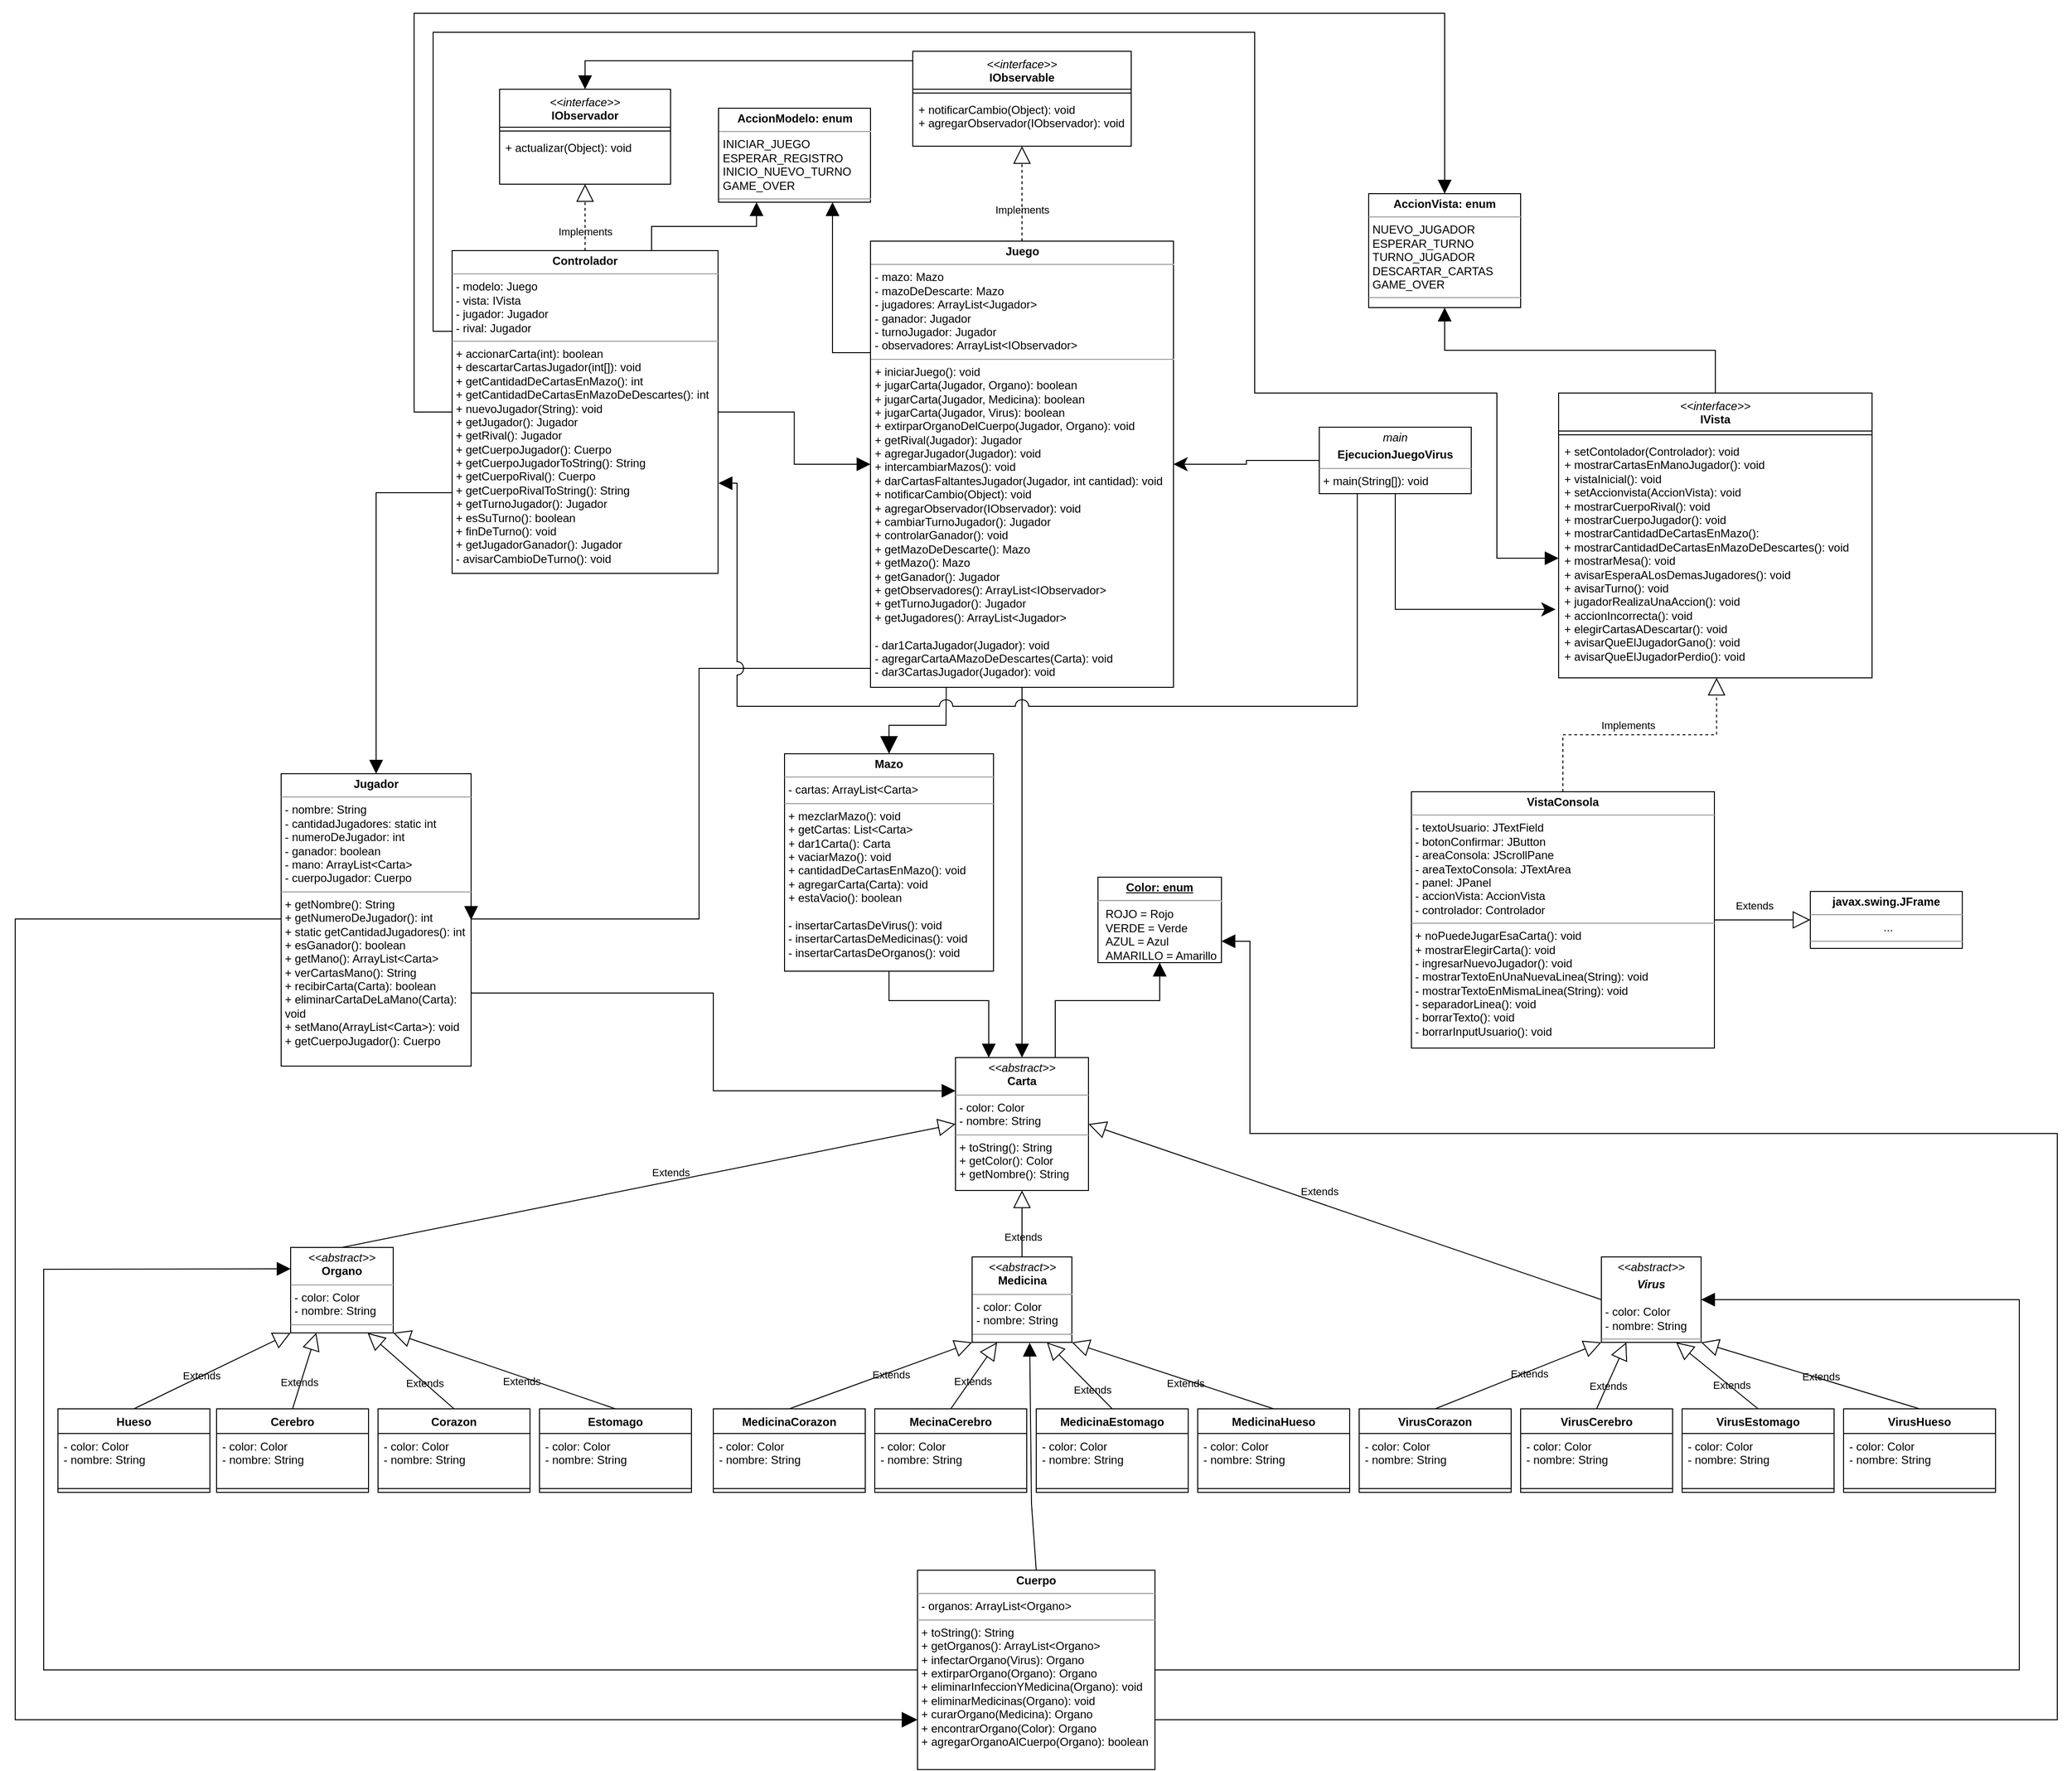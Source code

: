 <mxfile version="23.1.1" type="google" pages="2">
  <diagram name="Regular" id="Ptxn22bw2V8gJha7QEbO">
    <mxGraphModel grid="1" page="1" gridSize="10" guides="1" tooltips="1" connect="1" arrows="1" fold="1" pageScale="1" pageWidth="827" pageHeight="1169" math="0" shadow="0">
      <root>
        <mxCell id="0" />
        <mxCell id="1" parent="0" />
        <mxCell id="8UC6CYNpZGBtXgmS19K--2" value="&lt;p style=&quot;margin:0px;margin-top:4px;text-align:center;&quot;&gt;&lt;i&gt;&amp;lt;&amp;lt;abstract&amp;gt;&amp;gt;&lt;/i&gt;&lt;br&gt;&lt;b&gt;Carta&lt;/b&gt;&lt;/p&gt;&lt;hr size=&quot;1&quot;&gt;&lt;p style=&quot;margin:0px;margin-left:4px;&quot;&gt;- color: Color&lt;br&gt;&lt;/p&gt;&lt;p style=&quot;margin:0px;margin-left:4px;&quot;&gt;- nombre: String&lt;/p&gt;&lt;hr size=&quot;1&quot;&gt;&lt;p style=&quot;margin:0px;margin-left:4px;&quot;&gt;+ toString(): String&lt;/p&gt;&lt;p style=&quot;margin:0px;margin-left:4px;&quot;&gt;+ getColor(): Color&lt;/p&gt;&lt;p style=&quot;margin:0px;margin-left:4px;&quot;&gt;+ getNombre(): String&lt;/p&gt;" style="verticalAlign=top;align=left;overflow=fill;fontSize=12;fontFamily=Helvetica;html=1;whiteSpace=wrap;labelBackgroundColor=none;rounded=0;" vertex="1" parent="1">
          <mxGeometry x="-50" y="80" width="140" height="140" as="geometry" />
        </mxCell>
        <mxCell id="2yprThTms6Wz2ZYtCdSM-1" value="&lt;p style=&quot;margin:0px;margin-top:4px;text-align:center;&quot;&gt;&lt;i&gt;&amp;lt;&amp;lt;abstract&amp;gt;&amp;gt;&lt;/i&gt;&lt;br&gt;&lt;b&gt;Organo&lt;/b&gt;&lt;/p&gt;&lt;hr size=&quot;1&quot;&gt;&lt;p style=&quot;margin:0px;margin-left:4px;&quot;&gt;- color: Color&lt;br&gt;&lt;/p&gt;&lt;p style=&quot;margin:0px;margin-left:4px;&quot;&gt;- nombre: String&lt;br&gt;&lt;/p&gt;&lt;hr size=&quot;1&quot;&gt;&lt;p style=&quot;margin:0px;margin-left:4px;&quot;&gt;&lt;br&gt;&lt;/p&gt;" style="verticalAlign=top;align=left;overflow=fill;fontSize=12;fontFamily=Helvetica;html=1;whiteSpace=wrap;labelBackgroundColor=none;rounded=0;" vertex="1" parent="1">
          <mxGeometry x="-750" y="280" width="108" height="90" as="geometry" />
        </mxCell>
        <mxCell id="2yprThTms6Wz2ZYtCdSM-3" value="Cerebro" style="swimlane;fontStyle=1;align=center;verticalAlign=top;childLayout=stackLayout;horizontal=1;startSize=26;horizontalStack=0;resizeParent=1;resizeParentMax=0;resizeLast=0;collapsible=1;marginBottom=0;whiteSpace=wrap;html=1;labelBackgroundColor=none;rounded=0;" vertex="1" parent="1">
          <mxGeometry x="-828" y="450" width="160" height="88" as="geometry" />
        </mxCell>
        <mxCell id="2yprThTms6Wz2ZYtCdSM-4" value="- color: Color&lt;br&gt;- nombre: String" style="text;strokeColor=none;fillColor=none;align=left;verticalAlign=top;spacingLeft=4;spacingRight=4;overflow=hidden;rotatable=0;points=[[0,0.5],[1,0.5]];portConstraint=eastwest;whiteSpace=wrap;html=1;labelBackgroundColor=none;rounded=0;" vertex="1" parent="2yprThTms6Wz2ZYtCdSM-3">
          <mxGeometry y="26" width="160" height="54" as="geometry" />
        </mxCell>
        <mxCell id="2yprThTms6Wz2ZYtCdSM-5" value="" style="line;strokeWidth=1;fillColor=none;align=left;verticalAlign=middle;spacingTop=-1;spacingLeft=3;spacingRight=3;rotatable=0;labelPosition=right;points=[];portConstraint=eastwest;labelBackgroundColor=none;rounded=0;" vertex="1" parent="2yprThTms6Wz2ZYtCdSM-3">
          <mxGeometry y="80" width="160" height="8" as="geometry" />
        </mxCell>
        <mxCell id="2yprThTms6Wz2ZYtCdSM-8" value="Corazon" style="swimlane;fontStyle=1;align=center;verticalAlign=top;childLayout=stackLayout;horizontal=1;startSize=26;horizontalStack=0;resizeParent=1;resizeParentMax=0;resizeLast=0;collapsible=1;marginBottom=0;whiteSpace=wrap;html=1;labelBackgroundColor=none;rounded=0;" vertex="1" parent="1">
          <mxGeometry x="-658" y="450" width="160" height="88" as="geometry" />
        </mxCell>
        <mxCell id="2yprThTms6Wz2ZYtCdSM-9" value="- color: Color&lt;br&gt;- nombre: String" style="text;strokeColor=none;fillColor=none;align=left;verticalAlign=top;spacingLeft=4;spacingRight=4;overflow=hidden;rotatable=0;points=[[0,0.5],[1,0.5]];portConstraint=eastwest;whiteSpace=wrap;html=1;labelBackgroundColor=none;rounded=0;" vertex="1" parent="2yprThTms6Wz2ZYtCdSM-8">
          <mxGeometry y="26" width="160" height="54" as="geometry" />
        </mxCell>
        <mxCell id="2yprThTms6Wz2ZYtCdSM-10" value="" style="line;strokeWidth=1;fillColor=none;align=left;verticalAlign=middle;spacingTop=-1;spacingLeft=3;spacingRight=3;rotatable=0;labelPosition=right;points=[];portConstraint=eastwest;labelBackgroundColor=none;rounded=0;" vertex="1" parent="2yprThTms6Wz2ZYtCdSM-8">
          <mxGeometry y="80" width="160" height="8" as="geometry" />
        </mxCell>
        <mxCell id="2yprThTms6Wz2ZYtCdSM-15" value="Estomago" style="swimlane;fontStyle=1;align=center;verticalAlign=top;childLayout=stackLayout;horizontal=1;startSize=26;horizontalStack=0;resizeParent=1;resizeParentMax=0;resizeLast=0;collapsible=1;marginBottom=0;whiteSpace=wrap;html=1;labelBackgroundColor=none;rounded=0;" vertex="1" parent="1">
          <mxGeometry x="-488" y="450" width="160" height="88" as="geometry" />
        </mxCell>
        <mxCell id="2yprThTms6Wz2ZYtCdSM-16" value="- color: Color&lt;br&gt;- nombre: String" style="text;strokeColor=none;fillColor=none;align=left;verticalAlign=top;spacingLeft=4;spacingRight=4;overflow=hidden;rotatable=0;points=[[0,0.5],[1,0.5]];portConstraint=eastwest;whiteSpace=wrap;html=1;labelBackgroundColor=none;rounded=0;" vertex="1" parent="2yprThTms6Wz2ZYtCdSM-15">
          <mxGeometry y="26" width="160" height="54" as="geometry" />
        </mxCell>
        <mxCell id="2yprThTms6Wz2ZYtCdSM-17" value="" style="line;strokeWidth=1;fillColor=none;align=left;verticalAlign=middle;spacingTop=-1;spacingLeft=3;spacingRight=3;rotatable=0;labelPosition=right;points=[];portConstraint=eastwest;labelBackgroundColor=none;rounded=0;" vertex="1" parent="2yprThTms6Wz2ZYtCdSM-15">
          <mxGeometry y="80" width="160" height="8" as="geometry" />
        </mxCell>
        <mxCell id="2yprThTms6Wz2ZYtCdSM-18" value="Hueso" style="swimlane;fontStyle=1;align=center;verticalAlign=top;childLayout=stackLayout;horizontal=1;startSize=26;horizontalStack=0;resizeParent=1;resizeParentMax=0;resizeLast=0;collapsible=1;marginBottom=0;whiteSpace=wrap;html=1;labelBackgroundColor=none;rounded=0;" vertex="1" parent="1">
          <mxGeometry x="-995" y="450" width="160" height="88" as="geometry" />
        </mxCell>
        <mxCell id="2yprThTms6Wz2ZYtCdSM-19" value="- color: Color&lt;br&gt;- nombre: String" style="text;strokeColor=none;fillColor=none;align=left;verticalAlign=top;spacingLeft=4;spacingRight=4;overflow=hidden;rotatable=0;points=[[0,0.5],[1,0.5]];portConstraint=eastwest;whiteSpace=wrap;html=1;labelBackgroundColor=none;rounded=0;" vertex="1" parent="2yprThTms6Wz2ZYtCdSM-18">
          <mxGeometry y="26" width="160" height="54" as="geometry" />
        </mxCell>
        <mxCell id="2yprThTms6Wz2ZYtCdSM-20" value="" style="line;strokeWidth=1;fillColor=none;align=left;verticalAlign=middle;spacingTop=-1;spacingLeft=3;spacingRight=3;rotatable=0;labelPosition=right;points=[];portConstraint=eastwest;labelBackgroundColor=none;rounded=0;" vertex="1" parent="2yprThTms6Wz2ZYtCdSM-18">
          <mxGeometry y="80" width="160" height="8" as="geometry" />
        </mxCell>
        <mxCell id="2yprThTms6Wz2ZYtCdSM-23" value="&lt;p style=&quot;margin:0px;margin-top:4px;text-align:center;text-decoration:underline;&quot;&gt;&lt;b&gt;Color: enum&lt;/b&gt;&lt;/p&gt;&lt;hr&gt;&lt;p style=&quot;margin:0px;margin-left:8px;&quot;&gt;ROJO = Rojo&lt;br&gt;VERDE = Verde&lt;br&gt;AZUL = Azul&lt;/p&gt;&lt;p style=&quot;margin:0px;margin-left:8px;&quot;&gt;AMARILLO = Amarillo&lt;/p&gt;" style="verticalAlign=top;align=left;overflow=fill;fontSize=12;fontFamily=Helvetica;html=1;whiteSpace=wrap;labelBackgroundColor=none;rounded=0;" vertex="1" parent="1">
          <mxGeometry x="100" y="-110" width="130" height="90" as="geometry" />
        </mxCell>
        <mxCell id="2yprThTms6Wz2ZYtCdSM-44" value="" style="endArrow=block;endFill=1;endSize=12;html=1;rounded=0;exitX=0.5;exitY=1;exitDx=0;exitDy=0;entryX=0.25;entryY=0;entryDx=0;entryDy=0;labelBackgroundColor=none;fontColor=default;" edge="1" parent="1" source="Byr0BFrhdYkbQ3-IIhHB-22" target="8UC6CYNpZGBtXgmS19K--2">
          <mxGeometry width="160" relative="1" as="geometry">
            <mxPoint x="-87.62" y="-23.428" as="sourcePoint" />
            <mxPoint x="305" y="290" as="targetPoint" />
            <Array as="points">
              <mxPoint x="-120" y="20" />
              <mxPoint x="-15" y="20" />
            </Array>
          </mxGeometry>
        </mxCell>
        <mxCell id="2yprThTms6Wz2ZYtCdSM-47" value="" style="endArrow=block;endSize=16;endFill=0;html=1;rounded=0;shadow=0;labelBackgroundColor=none;entryX=0;entryY=1;entryDx=0;entryDy=0;exitX=0.5;exitY=0;exitDx=0;exitDy=0;fontColor=default;" edge="1" parent="1" source="2yprThTms6Wz2ZYtCdSM-18" target="2yprThTms6Wz2ZYtCdSM-1">
          <mxGeometry width="160" relative="1" as="geometry">
            <mxPoint x="-1108" y="348.5" as="sourcePoint" />
            <mxPoint x="-948" y="348.5" as="targetPoint" />
          </mxGeometry>
        </mxCell>
        <mxCell id="Byr0BFrhdYkbQ3-IIhHB-6" value="Extends&lt;br&gt;" style="edgeLabel;html=1;align=center;verticalAlign=middle;resizable=0;points=[];labelBackgroundColor=none;rounded=0;" connectable="0" vertex="1" parent="2yprThTms6Wz2ZYtCdSM-47">
          <mxGeometry x="-0.139" y="1" relative="1" as="geometry">
            <mxPoint as="offset" />
          </mxGeometry>
        </mxCell>
        <mxCell id="2yprThTms6Wz2ZYtCdSM-49" value="" style="endArrow=block;endSize=16;endFill=0;html=1;rounded=0;shadow=0;labelBackgroundColor=none;entryX=0.25;entryY=1;entryDx=0;entryDy=0;exitX=0.5;exitY=0;exitDx=0;exitDy=0;fontColor=default;" edge="1" parent="1" source="2yprThTms6Wz2ZYtCdSM-3" target="2yprThTms6Wz2ZYtCdSM-1">
          <mxGeometry width="160" relative="1" as="geometry">
            <mxPoint x="-918" y="460.5" as="sourcePoint" />
            <mxPoint x="-748" y="388.5" as="targetPoint" />
          </mxGeometry>
        </mxCell>
        <mxCell id="Byr0BFrhdYkbQ3-IIhHB-5" value="Extends&lt;br&gt;" style="edgeLabel;html=1;align=center;verticalAlign=middle;resizable=0;points=[];labelBackgroundColor=none;rounded=0;" connectable="0" vertex="1" parent="2yprThTms6Wz2ZYtCdSM-49">
          <mxGeometry x="-0.303" y="2" relative="1" as="geometry">
            <mxPoint as="offset" />
          </mxGeometry>
        </mxCell>
        <mxCell id="2yprThTms6Wz2ZYtCdSM-50" value="" style="endArrow=block;endSize=16;endFill=0;html=1;rounded=0;shadow=0;labelBackgroundColor=none;entryX=0.75;entryY=1;entryDx=0;entryDy=0;exitX=0.5;exitY=0;exitDx=0;exitDy=0;fontColor=default;" edge="1" parent="1" source="2yprThTms6Wz2ZYtCdSM-8" target="2yprThTms6Wz2ZYtCdSM-1">
          <mxGeometry width="160" relative="1" as="geometry">
            <mxPoint x="-738" y="460.5" as="sourcePoint" />
            <mxPoint x="-700" y="388.5" as="targetPoint" />
          </mxGeometry>
        </mxCell>
        <mxCell id="Byr0BFrhdYkbQ3-IIhHB-4" value="Extends&lt;br&gt;" style="edgeLabel;html=1;align=center;verticalAlign=middle;resizable=0;points=[];labelBackgroundColor=none;rounded=0;" connectable="0" vertex="1" parent="2yprThTms6Wz2ZYtCdSM-50">
          <mxGeometry x="-0.324" relative="1" as="geometry">
            <mxPoint as="offset" />
          </mxGeometry>
        </mxCell>
        <mxCell id="2yprThTms6Wz2ZYtCdSM-51" value="" style="endArrow=block;endSize=16;endFill=0;html=1;rounded=0;shadow=0;labelBackgroundColor=none;entryX=1;entryY=1;entryDx=0;entryDy=0;exitX=0.5;exitY=0;exitDx=0;exitDy=0;fontColor=default;" edge="1" parent="1" source="2yprThTms6Wz2ZYtCdSM-15" target="2yprThTms6Wz2ZYtCdSM-1">
          <mxGeometry width="160" relative="1" as="geometry">
            <mxPoint x="-558" y="460.5" as="sourcePoint" />
            <mxPoint x="-605" y="388.5" as="targetPoint" />
          </mxGeometry>
        </mxCell>
        <mxCell id="Byr0BFrhdYkbQ3-IIhHB-3" value="Extends" style="edgeLabel;html=1;align=center;verticalAlign=middle;resizable=0;points=[];labelBackgroundColor=none;rounded=0;" connectable="0" vertex="1" parent="2yprThTms6Wz2ZYtCdSM-51">
          <mxGeometry x="-0.16" y="4" relative="1" as="geometry">
            <mxPoint y="1" as="offset" />
          </mxGeometry>
        </mxCell>
        <mxCell id="2yprThTms6Wz2ZYtCdSM-52" value="&lt;p style=&quot;margin:0px;margin-top:4px;text-align:center;&quot;&gt;&lt;i&gt;&amp;lt;&amp;lt;abstract&amp;gt;&amp;gt;&lt;/i&gt;&lt;br&gt;&lt;b&gt;Medicina&lt;/b&gt;&lt;/p&gt;&lt;hr size=&quot;1&quot;&gt;&lt;p style=&quot;margin:0px;margin-left:4px;&quot;&gt;- color: Color&lt;br&gt;&lt;/p&gt;&lt;p style=&quot;margin:0px;margin-left:4px;&quot;&gt;- nombre: String&lt;br&gt;&lt;/p&gt;&lt;hr size=&quot;1&quot;&gt;&lt;p style=&quot;margin:0px;margin-left:4px;&quot;&gt;&lt;br&gt;&lt;/p&gt;" style="verticalAlign=top;align=left;overflow=fill;fontSize=12;fontFamily=Helvetica;html=1;whiteSpace=wrap;labelBackgroundColor=none;rounded=0;" vertex="1" parent="1">
          <mxGeometry x="-32.5" y="290" width="105" height="90" as="geometry" />
        </mxCell>
        <mxCell id="2yprThTms6Wz2ZYtCdSM-53" value="MecinaCerebro" style="swimlane;fontStyle=1;align=center;verticalAlign=top;childLayout=stackLayout;horizontal=1;startSize=26;horizontalStack=0;resizeParent=1;resizeParentMax=0;resizeLast=0;collapsible=1;marginBottom=0;whiteSpace=wrap;html=1;labelBackgroundColor=none;rounded=0;" vertex="1" parent="1">
          <mxGeometry x="-135" y="450" width="160" height="88" as="geometry" />
        </mxCell>
        <mxCell id="2yprThTms6Wz2ZYtCdSM-54" value="- color: Color&lt;br&gt;- nombre: String" style="text;strokeColor=none;fillColor=none;align=left;verticalAlign=top;spacingLeft=4;spacingRight=4;overflow=hidden;rotatable=0;points=[[0,0.5],[1,0.5]];portConstraint=eastwest;whiteSpace=wrap;html=1;labelBackgroundColor=none;rounded=0;" vertex="1" parent="2yprThTms6Wz2ZYtCdSM-53">
          <mxGeometry y="26" width="160" height="54" as="geometry" />
        </mxCell>
        <mxCell id="2yprThTms6Wz2ZYtCdSM-55" value="" style="line;strokeWidth=1;fillColor=none;align=left;verticalAlign=middle;spacingTop=-1;spacingLeft=3;spacingRight=3;rotatable=0;labelPosition=right;points=[];portConstraint=eastwest;labelBackgroundColor=none;rounded=0;" vertex="1" parent="2yprThTms6Wz2ZYtCdSM-53">
          <mxGeometry y="80" width="160" height="8" as="geometry" />
        </mxCell>
        <mxCell id="2yprThTms6Wz2ZYtCdSM-56" value="" style="endArrow=block;endSize=16;endFill=0;html=1;rounded=0;shadow=0;labelBackgroundColor=none;entryX=0;entryY=0.5;entryDx=0;entryDy=0;exitX=0.5;exitY=0;exitDx=0;exitDy=0;fontColor=default;" edge="1" parent="1" source="2yprThTms6Wz2ZYtCdSM-1" target="8UC6CYNpZGBtXgmS19K--2">
          <mxGeometry width="160" relative="1" as="geometry">
            <mxPoint x="-80" y="422" as="sourcePoint" />
            <mxPoint x="-260" y="350" as="targetPoint" />
          </mxGeometry>
        </mxCell>
        <mxCell id="Byr0BFrhdYkbQ3-IIhHB-2" value="Extends&lt;br&gt;" style="edgeLabel;html=1;align=center;verticalAlign=middle;resizable=0;points=[];labelBackgroundColor=none;rounded=0;" connectable="0" vertex="1" parent="2yprThTms6Wz2ZYtCdSM-56">
          <mxGeometry x="0.486" y="2" relative="1" as="geometry">
            <mxPoint x="-134" y="19" as="offset" />
          </mxGeometry>
        </mxCell>
        <mxCell id="G3Z51cHAKXWAaJvxP4jL-1" value="" style="endArrow=block;endSize=16;endFill=0;html=1;rounded=0;shadow=0;labelBackgroundColor=none;entryX=0.5;entryY=1;entryDx=0;entryDy=0;exitX=0.5;exitY=0;exitDx=0;exitDy=0;fontColor=default;" edge="1" parent="1" source="2yprThTms6Wz2ZYtCdSM-52" target="8UC6CYNpZGBtXgmS19K--2">
          <mxGeometry width="160" relative="1" as="geometry">
            <mxPoint x="-445" y="440" as="sourcePoint" />
            <mxPoint x="-90" y="300" as="targetPoint" />
          </mxGeometry>
        </mxCell>
        <mxCell id="Byr0BFrhdYkbQ3-IIhHB-68" value="Extends&lt;br&gt;" style="edgeLabel;html=1;align=center;verticalAlign=middle;resizable=0;points=[];labelBackgroundColor=none;rounded=0;" connectable="0" vertex="1" parent="G3Z51cHAKXWAaJvxP4jL-1">
          <mxGeometry x="-0.386" y="-1" relative="1" as="geometry">
            <mxPoint as="offset" />
          </mxGeometry>
        </mxCell>
        <mxCell id="G3Z51cHAKXWAaJvxP4jL-2" value="MedicinaEstomago" style="swimlane;fontStyle=1;align=center;verticalAlign=top;childLayout=stackLayout;horizontal=1;startSize=26;horizontalStack=0;resizeParent=1;resizeParentMax=0;resizeLast=0;collapsible=1;marginBottom=0;whiteSpace=wrap;html=1;labelBackgroundColor=none;rounded=0;" vertex="1" parent="1">
          <mxGeometry x="35" y="450" width="160" height="88" as="geometry" />
        </mxCell>
        <mxCell id="G3Z51cHAKXWAaJvxP4jL-3" value="- color: Color&lt;br&gt;- nombre: String" style="text;strokeColor=none;fillColor=none;align=left;verticalAlign=top;spacingLeft=4;spacingRight=4;overflow=hidden;rotatable=0;points=[[0,0.5],[1,0.5]];portConstraint=eastwest;whiteSpace=wrap;html=1;labelBackgroundColor=none;rounded=0;" vertex="1" parent="G3Z51cHAKXWAaJvxP4jL-2">
          <mxGeometry y="26" width="160" height="54" as="geometry" />
        </mxCell>
        <mxCell id="G3Z51cHAKXWAaJvxP4jL-4" value="" style="line;strokeWidth=1;fillColor=none;align=left;verticalAlign=middle;spacingTop=-1;spacingLeft=3;spacingRight=3;rotatable=0;labelPosition=right;points=[];portConstraint=eastwest;labelBackgroundColor=none;rounded=0;" vertex="1" parent="G3Z51cHAKXWAaJvxP4jL-2">
          <mxGeometry y="80" width="160" height="8" as="geometry" />
        </mxCell>
        <mxCell id="G3Z51cHAKXWAaJvxP4jL-5" value="MedicinaHueso" style="swimlane;fontStyle=1;align=center;verticalAlign=top;childLayout=stackLayout;horizontal=1;startSize=26;horizontalStack=0;resizeParent=1;resizeParentMax=0;resizeLast=0;collapsible=1;marginBottom=0;whiteSpace=wrap;html=1;labelBackgroundColor=none;rounded=0;" vertex="1" parent="1">
          <mxGeometry x="205" y="450" width="160" height="88" as="geometry" />
        </mxCell>
        <mxCell id="G3Z51cHAKXWAaJvxP4jL-6" value="- color: Color&lt;br&gt;- nombre: String" style="text;strokeColor=none;fillColor=none;align=left;verticalAlign=top;spacingLeft=4;spacingRight=4;overflow=hidden;rotatable=0;points=[[0,0.5],[1,0.5]];portConstraint=eastwest;whiteSpace=wrap;html=1;labelBackgroundColor=none;rounded=0;" vertex="1" parent="G3Z51cHAKXWAaJvxP4jL-5">
          <mxGeometry y="26" width="160" height="54" as="geometry" />
        </mxCell>
        <mxCell id="G3Z51cHAKXWAaJvxP4jL-7" value="" style="line;strokeWidth=1;fillColor=none;align=left;verticalAlign=middle;spacingTop=-1;spacingLeft=3;spacingRight=3;rotatable=0;labelPosition=right;points=[];portConstraint=eastwest;labelBackgroundColor=none;rounded=0;" vertex="1" parent="G3Z51cHAKXWAaJvxP4jL-5">
          <mxGeometry y="80" width="160" height="8" as="geometry" />
        </mxCell>
        <mxCell id="G3Z51cHAKXWAaJvxP4jL-8" value="MedicinaCorazon" style="swimlane;fontStyle=1;align=center;verticalAlign=top;childLayout=stackLayout;horizontal=1;startSize=26;horizontalStack=0;resizeParent=1;resizeParentMax=0;resizeLast=0;collapsible=1;marginBottom=0;whiteSpace=wrap;html=1;labelBackgroundColor=none;rounded=0;" vertex="1" parent="1">
          <mxGeometry x="-305" y="450" width="160" height="88" as="geometry" />
        </mxCell>
        <mxCell id="G3Z51cHAKXWAaJvxP4jL-9" value="- color: Color&lt;br&gt;- nombre: String" style="text;strokeColor=none;fillColor=none;align=left;verticalAlign=top;spacingLeft=4;spacingRight=4;overflow=hidden;rotatable=0;points=[[0,0.5],[1,0.5]];portConstraint=eastwest;whiteSpace=wrap;html=1;labelBackgroundColor=none;rounded=0;" vertex="1" parent="G3Z51cHAKXWAaJvxP4jL-8">
          <mxGeometry y="26" width="160" height="54" as="geometry" />
        </mxCell>
        <mxCell id="G3Z51cHAKXWAaJvxP4jL-10" value="" style="line;strokeWidth=1;fillColor=none;align=left;verticalAlign=middle;spacingTop=-1;spacingLeft=3;spacingRight=3;rotatable=0;labelPosition=right;points=[];portConstraint=eastwest;labelBackgroundColor=none;rounded=0;" vertex="1" parent="G3Z51cHAKXWAaJvxP4jL-8">
          <mxGeometry y="80" width="160" height="8" as="geometry" />
        </mxCell>
        <mxCell id="G3Z51cHAKXWAaJvxP4jL-11" value="" style="endArrow=block;endSize=16;endFill=0;html=1;rounded=0;shadow=0;labelBackgroundColor=none;entryX=0;entryY=1;entryDx=0;entryDy=0;exitX=0.5;exitY=0;exitDx=0;exitDy=0;fontColor=default;" edge="1" parent="1" source="G3Z51cHAKXWAaJvxP4jL-8" target="2yprThTms6Wz2ZYtCdSM-52">
          <mxGeometry width="160" relative="1" as="geometry">
            <mxPoint x="-145" y="520" as="sourcePoint" />
            <mxPoint x="-225" y="500" as="targetPoint" />
          </mxGeometry>
        </mxCell>
        <mxCell id="Byr0BFrhdYkbQ3-IIhHB-7" value="Extends&lt;br&gt;" style="edgeLabel;html=1;align=center;verticalAlign=middle;resizable=0;points=[];labelBackgroundColor=none;rounded=0;" connectable="0" vertex="1" parent="G3Z51cHAKXWAaJvxP4jL-11">
          <mxGeometry x="0.103" y="-3" relative="1" as="geometry">
            <mxPoint as="offset" />
          </mxGeometry>
        </mxCell>
        <mxCell id="G3Z51cHAKXWAaJvxP4jL-12" value="" style="endArrow=block;endSize=16;endFill=0;html=1;rounded=0;shadow=0;labelBackgroundColor=none;exitX=0.5;exitY=0;exitDx=0;exitDy=0;entryX=0.25;entryY=1;entryDx=0;entryDy=0;fontColor=default;" edge="1" parent="1" source="2yprThTms6Wz2ZYtCdSM-53" target="2yprThTms6Wz2ZYtCdSM-52">
          <mxGeometry width="160" relative="1" as="geometry">
            <mxPoint x="-135" y="592" as="sourcePoint" />
            <mxPoint x="-25" y="510" as="targetPoint" />
          </mxGeometry>
        </mxCell>
        <mxCell id="Byr0BFrhdYkbQ3-IIhHB-8" value="Extends&lt;br&gt;" style="edgeLabel;html=1;align=center;verticalAlign=middle;resizable=0;points=[];labelBackgroundColor=none;rounded=0;" connectable="0" vertex="1" parent="G3Z51cHAKXWAaJvxP4jL-12">
          <mxGeometry x="-0.15" y="-1" relative="1" as="geometry">
            <mxPoint x="1" as="offset" />
          </mxGeometry>
        </mxCell>
        <mxCell id="G3Z51cHAKXWAaJvxP4jL-13" value="" style="endArrow=block;endSize=16;endFill=0;html=1;rounded=0;shadow=0;labelBackgroundColor=none;exitX=0.5;exitY=0;exitDx=0;exitDy=0;entryX=0.75;entryY=1;entryDx=0;entryDy=0;fontColor=default;" edge="1" parent="1" source="G3Z51cHAKXWAaJvxP4jL-2" target="2yprThTms6Wz2ZYtCdSM-52">
          <mxGeometry width="160" relative="1" as="geometry">
            <mxPoint x="55" y="592" as="sourcePoint" />
            <mxPoint x="75" y="530" as="targetPoint" />
          </mxGeometry>
        </mxCell>
        <mxCell id="Byr0BFrhdYkbQ3-IIhHB-9" value="Extends&lt;br&gt;" style="edgeLabel;html=1;align=center;verticalAlign=middle;resizable=0;points=[];labelBackgroundColor=none;rounded=0;" connectable="0" vertex="1" parent="G3Z51cHAKXWAaJvxP4jL-13">
          <mxGeometry x="-0.408" y="1" relative="1" as="geometry">
            <mxPoint as="offset" />
          </mxGeometry>
        </mxCell>
        <mxCell id="G3Z51cHAKXWAaJvxP4jL-14" value="" style="endArrow=block;endSize=16;endFill=0;html=1;rounded=0;shadow=0;labelBackgroundColor=none;entryX=1;entryY=1;entryDx=0;entryDy=0;exitX=0.5;exitY=0;exitDx=0;exitDy=0;fontColor=default;" edge="1" parent="1" source="G3Z51cHAKXWAaJvxP4jL-5" target="2yprThTms6Wz2ZYtCdSM-52">
          <mxGeometry width="160" relative="1" as="geometry">
            <mxPoint x="332" y="591" as="sourcePoint" />
            <mxPoint x="165" y="519" as="targetPoint" />
          </mxGeometry>
        </mxCell>
        <mxCell id="Byr0BFrhdYkbQ3-IIhHB-10" value="Extends&lt;br&gt;" style="edgeLabel;html=1;align=center;verticalAlign=middle;resizable=0;points=[];labelBackgroundColor=none;rounded=0;" connectable="0" vertex="1" parent="G3Z51cHAKXWAaJvxP4jL-14">
          <mxGeometry x="-0.132" y="2" relative="1" as="geometry">
            <mxPoint y="1" as="offset" />
          </mxGeometry>
        </mxCell>
        <mxCell id="G3Z51cHAKXWAaJvxP4jL-29" value="&lt;p style=&quot;margin:0px;margin-top:4px;text-align:center;&quot;&gt;&lt;i&gt;&amp;lt;&amp;lt;abstract&amp;gt;&amp;gt;&lt;/i&gt;&lt;/p&gt;&lt;p style=&quot;margin:0px;margin-top:4px;text-align:center;&quot;&gt;&lt;i&gt;&lt;b&gt;Virus&lt;/b&gt;&lt;/i&gt;&lt;br&gt;&lt;/p&gt;&lt;p style=&quot;margin:0px;margin-left:4px;&quot;&gt;&lt;span style=&quot;background-color: initial;&quot;&gt;&lt;br&gt;&lt;/span&gt;&lt;/p&gt;&lt;p style=&quot;margin:0px;margin-left:4px;&quot;&gt;&lt;span style=&quot;background-color: initial;&quot;&gt;- color: Color&lt;/span&gt;&lt;br&gt;&lt;/p&gt;&lt;p style=&quot;margin:0px;margin-left:4px;&quot;&gt;&lt;span style=&quot;background-color: initial;&quot;&gt;- nombre: String&lt;/span&gt;&lt;/p&gt;&lt;hr size=&quot;1&quot;&gt;&lt;p style=&quot;margin:0px;margin-left:4px;&quot;&gt;&lt;br&gt;&lt;/p&gt;" style="verticalAlign=top;align=left;overflow=fill;fontSize=12;fontFamily=Helvetica;html=1;whiteSpace=wrap;labelBackgroundColor=none;rounded=0;" vertex="1" parent="1">
          <mxGeometry x="630" y="290" width="105" height="90" as="geometry" />
        </mxCell>
        <mxCell id="G3Z51cHAKXWAaJvxP4jL-30" value="VirusCerebro" style="swimlane;fontStyle=1;align=center;verticalAlign=top;childLayout=stackLayout;horizontal=1;startSize=26;horizontalStack=0;resizeParent=1;resizeParentMax=0;resizeLast=0;collapsible=1;marginBottom=0;whiteSpace=wrap;html=1;labelBackgroundColor=none;rounded=0;" vertex="1" parent="1">
          <mxGeometry x="545" y="450" width="160" height="88" as="geometry" />
        </mxCell>
        <mxCell id="G3Z51cHAKXWAaJvxP4jL-31" value="- color: Color&lt;br&gt;- nombre: String" style="text;strokeColor=none;fillColor=none;align=left;verticalAlign=top;spacingLeft=4;spacingRight=4;overflow=hidden;rotatable=0;points=[[0,0.5],[1,0.5]];portConstraint=eastwest;whiteSpace=wrap;html=1;labelBackgroundColor=none;rounded=0;" vertex="1" parent="G3Z51cHAKXWAaJvxP4jL-30">
          <mxGeometry y="26" width="160" height="54" as="geometry" />
        </mxCell>
        <mxCell id="G3Z51cHAKXWAaJvxP4jL-32" value="" style="line;strokeWidth=1;fillColor=none;align=left;verticalAlign=middle;spacingTop=-1;spacingLeft=3;spacingRight=3;rotatable=0;labelPosition=right;points=[];portConstraint=eastwest;labelBackgroundColor=none;rounded=0;" vertex="1" parent="G3Z51cHAKXWAaJvxP4jL-30">
          <mxGeometry y="80" width="160" height="8" as="geometry" />
        </mxCell>
        <mxCell id="G3Z51cHAKXWAaJvxP4jL-33" value="VirusEstomago" style="swimlane;fontStyle=1;align=center;verticalAlign=top;childLayout=stackLayout;horizontal=1;startSize=26;horizontalStack=0;resizeParent=1;resizeParentMax=0;resizeLast=0;collapsible=1;marginBottom=0;whiteSpace=wrap;html=1;labelBackgroundColor=none;rounded=0;" vertex="1" parent="1">
          <mxGeometry x="715" y="450" width="160" height="88" as="geometry" />
        </mxCell>
        <mxCell id="G3Z51cHAKXWAaJvxP4jL-34" value="- color: Color&lt;br&gt;- nombre: String" style="text;strokeColor=none;fillColor=none;align=left;verticalAlign=top;spacingLeft=4;spacingRight=4;overflow=hidden;rotatable=0;points=[[0,0.5],[1,0.5]];portConstraint=eastwest;whiteSpace=wrap;html=1;labelBackgroundColor=none;rounded=0;" vertex="1" parent="G3Z51cHAKXWAaJvxP4jL-33">
          <mxGeometry y="26" width="160" height="54" as="geometry" />
        </mxCell>
        <mxCell id="G3Z51cHAKXWAaJvxP4jL-35" value="" style="line;strokeWidth=1;fillColor=none;align=left;verticalAlign=middle;spacingTop=-1;spacingLeft=3;spacingRight=3;rotatable=0;labelPosition=right;points=[];portConstraint=eastwest;labelBackgroundColor=none;rounded=0;" vertex="1" parent="G3Z51cHAKXWAaJvxP4jL-33">
          <mxGeometry y="80" width="160" height="8" as="geometry" />
        </mxCell>
        <mxCell id="G3Z51cHAKXWAaJvxP4jL-36" value="VirusHueso" style="swimlane;fontStyle=1;align=center;verticalAlign=top;childLayout=stackLayout;horizontal=1;startSize=26;horizontalStack=0;resizeParent=1;resizeParentMax=0;resizeLast=0;collapsible=1;marginBottom=0;whiteSpace=wrap;html=1;labelBackgroundColor=none;rounded=0;" vertex="1" parent="1">
          <mxGeometry x="885" y="450" width="160" height="88" as="geometry" />
        </mxCell>
        <mxCell id="G3Z51cHAKXWAaJvxP4jL-37" value="- color: Color&lt;br&gt;- nombre: String" style="text;strokeColor=none;fillColor=none;align=left;verticalAlign=top;spacingLeft=4;spacingRight=4;overflow=hidden;rotatable=0;points=[[0,0.5],[1,0.5]];portConstraint=eastwest;whiteSpace=wrap;html=1;labelBackgroundColor=none;rounded=0;" vertex="1" parent="G3Z51cHAKXWAaJvxP4jL-36">
          <mxGeometry y="26" width="160" height="54" as="geometry" />
        </mxCell>
        <mxCell id="G3Z51cHAKXWAaJvxP4jL-38" value="" style="line;strokeWidth=1;fillColor=none;align=left;verticalAlign=middle;spacingTop=-1;spacingLeft=3;spacingRight=3;rotatable=0;labelPosition=right;points=[];portConstraint=eastwest;labelBackgroundColor=none;rounded=0;" vertex="1" parent="G3Z51cHAKXWAaJvxP4jL-36">
          <mxGeometry y="80" width="160" height="8" as="geometry" />
        </mxCell>
        <mxCell id="G3Z51cHAKXWAaJvxP4jL-39" value="VirusCorazon" style="swimlane;fontStyle=1;align=center;verticalAlign=top;childLayout=stackLayout;horizontal=1;startSize=26;horizontalStack=0;resizeParent=1;resizeParentMax=0;resizeLast=0;collapsible=1;marginBottom=0;whiteSpace=wrap;html=1;labelBackgroundColor=none;rounded=0;" vertex="1" parent="1">
          <mxGeometry x="375" y="450" width="160" height="88" as="geometry" />
        </mxCell>
        <mxCell id="G3Z51cHAKXWAaJvxP4jL-40" value="- color: Color&lt;br&gt;- nombre: String" style="text;strokeColor=none;fillColor=none;align=left;verticalAlign=top;spacingLeft=4;spacingRight=4;overflow=hidden;rotatable=0;points=[[0,0.5],[1,0.5]];portConstraint=eastwest;whiteSpace=wrap;html=1;labelBackgroundColor=none;rounded=0;" vertex="1" parent="G3Z51cHAKXWAaJvxP4jL-39">
          <mxGeometry y="26" width="160" height="54" as="geometry" />
        </mxCell>
        <mxCell id="G3Z51cHAKXWAaJvxP4jL-41" value="" style="line;strokeWidth=1;fillColor=none;align=left;verticalAlign=middle;spacingTop=-1;spacingLeft=3;spacingRight=3;rotatable=0;labelPosition=right;points=[];portConstraint=eastwest;labelBackgroundColor=none;rounded=0;" vertex="1" parent="G3Z51cHAKXWAaJvxP4jL-39">
          <mxGeometry y="80" width="160" height="8" as="geometry" />
        </mxCell>
        <mxCell id="G3Z51cHAKXWAaJvxP4jL-42" value="" style="endArrow=block;endSize=16;endFill=0;html=1;rounded=0;shadow=0;labelBackgroundColor=none;entryX=0;entryY=1;entryDx=0;entryDy=0;exitX=0.5;exitY=0;exitDx=0;exitDy=0;fontColor=default;" edge="1" parent="1" source="G3Z51cHAKXWAaJvxP4jL-39" target="G3Z51cHAKXWAaJvxP4jL-29">
          <mxGeometry width="160" relative="1" as="geometry">
            <mxPoint x="595" y="600" as="sourcePoint" />
            <mxPoint x="515" y="580" as="targetPoint" />
          </mxGeometry>
        </mxCell>
        <mxCell id="Byr0BFrhdYkbQ3-IIhHB-11" value="Extends&lt;br&gt;" style="edgeLabel;html=1;align=center;verticalAlign=middle;resizable=0;points=[];labelBackgroundColor=none;rounded=0;" connectable="0" vertex="1" parent="G3Z51cHAKXWAaJvxP4jL-42">
          <mxGeometry x="0.117" y="-2" relative="1" as="geometry">
            <mxPoint as="offset" />
          </mxGeometry>
        </mxCell>
        <mxCell id="G3Z51cHAKXWAaJvxP4jL-43" value="" style="endArrow=block;endSize=16;endFill=0;html=1;rounded=0;shadow=0;labelBackgroundColor=none;exitX=0.5;exitY=0;exitDx=0;exitDy=0;entryX=0.25;entryY=1;entryDx=0;entryDy=0;fontColor=default;" edge="1" parent="1" source="G3Z51cHAKXWAaJvxP4jL-30" target="G3Z51cHAKXWAaJvxP4jL-29">
          <mxGeometry width="160" relative="1" as="geometry">
            <mxPoint x="605" y="672" as="sourcePoint" />
            <mxPoint x="715" y="590" as="targetPoint" />
          </mxGeometry>
        </mxCell>
        <mxCell id="Byr0BFrhdYkbQ3-IIhHB-12" value="Extends&lt;br&gt;" style="edgeLabel;html=1;align=center;verticalAlign=middle;resizable=0;points=[];labelBackgroundColor=none;rounded=0;" connectable="0" vertex="1" parent="G3Z51cHAKXWAaJvxP4jL-43">
          <mxGeometry x="-0.296" y="-1" relative="1" as="geometry">
            <mxPoint as="offset" />
          </mxGeometry>
        </mxCell>
        <mxCell id="G3Z51cHAKXWAaJvxP4jL-44" value="" style="endArrow=block;endSize=16;endFill=0;html=1;rounded=0;shadow=0;labelBackgroundColor=none;exitX=0.5;exitY=0;exitDx=0;exitDy=0;entryX=0.75;entryY=1;entryDx=0;entryDy=0;fontColor=default;" edge="1" parent="1" source="G3Z51cHAKXWAaJvxP4jL-33" target="G3Z51cHAKXWAaJvxP4jL-29">
          <mxGeometry width="160" relative="1" as="geometry">
            <mxPoint x="795" y="672" as="sourcePoint" />
            <mxPoint x="815" y="610" as="targetPoint" />
          </mxGeometry>
        </mxCell>
        <mxCell id="Byr0BFrhdYkbQ3-IIhHB-13" value="Extends" style="edgeLabel;html=1;align=center;verticalAlign=middle;resizable=0;points=[];labelBackgroundColor=none;rounded=0;" connectable="0" vertex="1" parent="G3Z51cHAKXWAaJvxP4jL-44">
          <mxGeometry x="-0.328" y="-2" relative="1" as="geometry">
            <mxPoint as="offset" />
          </mxGeometry>
        </mxCell>
        <mxCell id="G3Z51cHAKXWAaJvxP4jL-45" value="" style="endArrow=block;endSize=16;endFill=0;html=1;rounded=0;shadow=0;labelBackgroundColor=none;entryX=1;entryY=1;entryDx=0;entryDy=0;exitX=0.5;exitY=0;exitDx=0;exitDy=0;fontColor=default;" edge="1" parent="1" source="G3Z51cHAKXWAaJvxP4jL-36" target="G3Z51cHAKXWAaJvxP4jL-29">
          <mxGeometry width="160" relative="1" as="geometry">
            <mxPoint x="1072" y="671" as="sourcePoint" />
            <mxPoint x="905" y="599" as="targetPoint" />
          </mxGeometry>
        </mxCell>
        <mxCell id="Byr0BFrhdYkbQ3-IIhHB-14" value="Extends" style="edgeLabel;html=1;align=center;verticalAlign=middle;resizable=0;points=[];labelBackgroundColor=none;rounded=0;" connectable="0" vertex="1" parent="G3Z51cHAKXWAaJvxP4jL-45">
          <mxGeometry x="-0.091" y="-2" relative="1" as="geometry">
            <mxPoint as="offset" />
          </mxGeometry>
        </mxCell>
        <mxCell id="G3Z51cHAKXWAaJvxP4jL-46" value="" style="endArrow=block;endSize=16;endFill=0;html=1;rounded=0;shadow=0;labelBackgroundColor=none;entryX=1;entryY=0.5;entryDx=0;entryDy=0;exitX=0;exitY=0.5;exitDx=0;exitDy=0;fontColor=default;" edge="1" parent="1" source="G3Z51cHAKXWAaJvxP4jL-29" target="8UC6CYNpZGBtXgmS19K--2">
          <mxGeometry width="160" relative="1" as="geometry">
            <mxPoint x="35" y="410" as="sourcePoint" />
            <mxPoint x="35" y="200" as="targetPoint" />
          </mxGeometry>
        </mxCell>
        <mxCell id="Byr0BFrhdYkbQ3-IIhHB-1" value="Extends" style="edgeLabel;html=1;align=center;verticalAlign=middle;resizable=0;points=[];labelBackgroundColor=none;rounded=0;" connectable="0" vertex="1" parent="G3Z51cHAKXWAaJvxP4jL-46">
          <mxGeometry x="0.152" y="2" relative="1" as="geometry">
            <mxPoint x="15" y="-10" as="offset" />
          </mxGeometry>
        </mxCell>
        <mxCell id="G3Z51cHAKXWAaJvxP4jL-50" value="" style="endArrow=block;endFill=1;endSize=12;html=1;rounded=0;exitX=0.75;exitY=0;exitDx=0;exitDy=0;entryX=0.5;entryY=1;entryDx=0;entryDy=0;labelBackgroundColor=none;fontColor=default;" edge="1" parent="1" source="8UC6CYNpZGBtXgmS19K--2" target="2yprThTms6Wz2ZYtCdSM-23">
          <mxGeometry width="160" relative="1" as="geometry">
            <mxPoint x="38" y="-183" as="sourcePoint" />
            <mxPoint x="260" y="70" as="targetPoint" />
            <Array as="points">
              <mxPoint x="55" y="20" />
              <mxPoint x="165" y="20" />
            </Array>
          </mxGeometry>
        </mxCell>
        <mxCell id="Byr0BFrhdYkbQ3-IIhHB-19" value="&lt;p style=&quot;margin:0px;margin-top:4px;text-align:center;&quot;&gt;&lt;b&gt;Cuerpo&lt;/b&gt;&lt;/p&gt;&lt;hr size=&quot;1&quot;&gt;&lt;p style=&quot;margin:0px;margin-left:4px;&quot;&gt;- organos: ArrayList&amp;lt;Organo&amp;gt;&lt;/p&gt;&lt;hr size=&quot;1&quot;&gt;&lt;p style=&quot;margin:0px;margin-left:4px;&quot;&gt;+ toString(): String&lt;/p&gt;&lt;p style=&quot;margin:0px;margin-left:4px;&quot;&gt;+ getOrganos(): ArrayList&amp;lt;Organo&amp;gt;&lt;/p&gt;&lt;p style=&quot;margin:0px;margin-left:4px;&quot;&gt;+ infectarOrgano(Virus): Organo&lt;/p&gt;&lt;p style=&quot;margin:0px;margin-left:4px;&quot;&gt;+ extirparOrgano(Organo): Organo&lt;/p&gt;&lt;p style=&quot;margin:0px;margin-left:4px;&quot;&gt;+ eliminarInfeccionYMedicina(Organo): void&lt;/p&gt;&lt;p style=&quot;margin:0px;margin-left:4px;&quot;&gt;+ eliminarMedicinas(Organo): void&lt;/p&gt;&lt;p style=&quot;margin:0px;margin-left:4px;&quot;&gt;+ curarOrgano(Medicina): Organo&lt;/p&gt;&lt;p style=&quot;margin:0px;margin-left:4px;&quot;&gt;+ encontrarOrgano(Color): Organo&lt;/p&gt;&lt;p style=&quot;margin:0px;margin-left:4px;&quot;&gt;+ agregarOrganoAlCuerpo(Organo): boolean&lt;/p&gt;" style="verticalAlign=top;align=left;overflow=fill;fontSize=12;fontFamily=Helvetica;html=1;whiteSpace=wrap;labelBackgroundColor=none;rounded=0;" vertex="1" parent="1">
          <mxGeometry x="-90" y="620" width="250" height="210" as="geometry" />
        </mxCell>
        <mxCell id="Byr0BFrhdYkbQ3-IIhHB-20" value="&lt;p style=&quot;margin:0px;margin-top:4px;text-align:center;&quot;&gt;&lt;b&gt;Juego&lt;/b&gt;&lt;/p&gt;&lt;hr size=&quot;1&quot;&gt;&lt;p style=&quot;margin:0px;margin-left:4px;&quot;&gt;- mazo: Mazo&lt;/p&gt;&lt;p style=&quot;margin:0px;margin-left:4px;&quot;&gt;- mazoDeDescarte: Mazo&lt;/p&gt;&lt;p style=&quot;margin:0px;margin-left:4px;&quot;&gt;- jugadores: ArrayList&amp;lt;Jugador&amp;gt;&lt;/p&gt;&lt;p style=&quot;margin:0px;margin-left:4px;&quot;&gt;- ganador: Jugador&lt;/p&gt;&lt;p style=&quot;margin:0px;margin-left:4px;&quot;&gt;- turnoJugador: Jugador&lt;/p&gt;&lt;p style=&quot;margin:0px;margin-left:4px;&quot;&gt;- observadores: ArrayList&amp;lt;IObservador&amp;gt;&lt;/p&gt;&lt;hr size=&quot;1&quot;&gt;&lt;p style=&quot;margin:0px;margin-left:4px;&quot;&gt;+ iniciarJuego(): void&lt;/p&gt;&lt;p style=&quot;margin:0px;margin-left:4px;&quot;&gt;+ jugarCarta(Jugador, Organo): boolean&lt;/p&gt;&lt;p style=&quot;margin:0px;margin-left:4px;&quot;&gt;+ jugarCarta(Jugador, Medicina): boolean&lt;/p&gt;&lt;p style=&quot;margin:0px;margin-left:4px;&quot;&gt;+ jugarCarta(Jugador, Virus): boolean&lt;/p&gt;&lt;p style=&quot;margin:0px;margin-left:4px;&quot;&gt;+ extirparOrganoDelCuerpo(Jugador, Organo): void&lt;/p&gt;&lt;p style=&quot;margin:0px;margin-left:4px;&quot;&gt;+ getRival(Jugador): Jugador&lt;/p&gt;&lt;p style=&quot;margin:0px;margin-left:4px;&quot;&gt;+ agregarJugador(Jugador): void&lt;/p&gt;&lt;p style=&quot;margin:0px;margin-left:4px;&quot;&gt;+ intercambiarMazos(): void&lt;/p&gt;&lt;p style=&quot;margin:0px;margin-left:4px;&quot;&gt;+ darCartasFaltantesJugador(Jugador, int cantidad): void&lt;/p&gt;&lt;p style=&quot;margin:0px;margin-left:4px;&quot;&gt;+ notificarCambio(Object): void&lt;/p&gt;&lt;p style=&quot;margin:0px;margin-left:4px;&quot;&gt;+ agregarObservador(IObservador): void&lt;/p&gt;&lt;p style=&quot;margin:0px;margin-left:4px;&quot;&gt;+ cambiarTurnoJugador(): Jugador&lt;/p&gt;&lt;p style=&quot;margin:0px;margin-left:4px;&quot;&gt;+ controlarGanador(): void&lt;/p&gt;&lt;p style=&quot;margin:0px;margin-left:4px;&quot;&gt;+ getMazoDeDescarte(): Mazo&lt;/p&gt;&lt;p style=&quot;margin:0px;margin-left:4px;&quot;&gt;+ getMazo(): Mazo&lt;/p&gt;&lt;p style=&quot;margin:0px;margin-left:4px;&quot;&gt;+ getGanador(): Jugador&lt;/p&gt;&lt;p style=&quot;margin:0px;margin-left:4px;&quot;&gt;+ getObservadores(): ArrayList&amp;lt;IObservador&amp;gt;&lt;/p&gt;&lt;p style=&quot;margin:0px;margin-left:4px;&quot;&gt;+ getTurnoJugador(): Jugador&lt;/p&gt;&lt;p style=&quot;margin:0px;margin-left:4px;&quot;&gt;+ getJugadores(): ArrayList&amp;lt;Jugador&amp;gt;&lt;/p&gt;&lt;p style=&quot;margin:0px;margin-left:4px;&quot;&gt;&lt;br&gt;&lt;/p&gt;&lt;p style=&quot;margin:0px;margin-left:4px;&quot;&gt;- dar1CartaJugador(Jugador): void&lt;/p&gt;&lt;p style=&quot;margin:0px;margin-left:4px;&quot;&gt;- agregarCartaAMazoDeDescartes(Carta): void&lt;/p&gt;&lt;p style=&quot;margin:0px;margin-left:4px;&quot;&gt;- dar3CartasJugador(Jugador): void&lt;/p&gt;&lt;p style=&quot;margin:0px;margin-left:4px;&quot;&gt;&lt;br&gt;&lt;/p&gt;&lt;p style=&quot;margin:0px;margin-left:4px;&quot;&gt;&lt;br&gt;&lt;/p&gt;&lt;p style=&quot;margin:0px;margin-left:4px;&quot;&gt;&lt;br&gt;&lt;/p&gt;&lt;p style=&quot;margin:0px;margin-left:4px;&quot;&gt;&lt;br&gt;&lt;/p&gt;" style="verticalAlign=top;align=left;overflow=fill;fontSize=12;fontFamily=Helvetica;html=1;whiteSpace=wrap;labelBackgroundColor=none;rounded=0;" vertex="1" parent="1">
          <mxGeometry x="-139.5" y="-780" width="319" height="470" as="geometry" />
        </mxCell>
        <mxCell id="Byr0BFrhdYkbQ3-IIhHB-21" value="&lt;p style=&quot;margin:0px;margin-top:4px;text-align:center;&quot;&gt;&lt;b&gt;Jugador&lt;/b&gt;&lt;/p&gt;&lt;hr size=&quot;1&quot;&gt;&lt;p style=&quot;margin:0px;margin-left:4px;&quot;&gt;- nombre: String&lt;/p&gt;&lt;p style=&quot;margin:0px;margin-left:4px;&quot;&gt;- cantidadJugadores: static int&lt;/p&gt;&lt;p style=&quot;margin:0px;margin-left:4px;&quot;&gt;- numeroDeJugador: int&lt;/p&gt;&lt;p style=&quot;margin:0px;margin-left:4px;&quot;&gt;- ganador: boolean&lt;/p&gt;&lt;p style=&quot;margin:0px;margin-left:4px;&quot;&gt;- mano: ArrayList&amp;lt;Carta&amp;gt;&lt;/p&gt;&lt;p style=&quot;margin:0px;margin-left:4px;&quot;&gt;- cuerpoJugador: Cuerpo&lt;/p&gt;&lt;hr size=&quot;1&quot;&gt;&lt;p style=&quot;margin:0px;margin-left:4px;&quot;&gt;+ getNombre(): String&lt;/p&gt;&lt;p style=&quot;margin:0px;margin-left:4px;&quot;&gt;+ getNumeroDeJugador(): int&lt;/p&gt;&lt;p style=&quot;margin:0px;margin-left:4px;&quot;&gt;+ static getCantidadJugadores(): int&lt;/p&gt;&lt;p style=&quot;margin:0px;margin-left:4px;&quot;&gt;+ esGanador(): boolean&lt;/p&gt;&lt;p style=&quot;margin:0px;margin-left:4px;&quot;&gt;+ getMano(): ArrayList&amp;lt;Carta&amp;gt;&lt;/p&gt;&lt;p style=&quot;margin:0px;margin-left:4px;&quot;&gt;+ verCartasMano(): String&lt;/p&gt;&lt;p style=&quot;margin:0px;margin-left:4px;&quot;&gt;+ recibirCarta(Carta): boolean&lt;/p&gt;&lt;p style=&quot;margin:0px;margin-left:4px;&quot;&gt;+ eliminarCartaDeLaMano(Carta): void&lt;/p&gt;&lt;p style=&quot;margin:0px;margin-left:4px;&quot;&gt;+ setMano(ArrayList&amp;lt;Carta&amp;gt;): void&lt;/p&gt;&lt;p style=&quot;margin:0px;margin-left:4px;&quot;&gt;+ getCuerpoJugador(): Cuerpo&lt;/p&gt;" style="verticalAlign=top;align=left;overflow=fill;fontSize=12;fontFamily=Helvetica;html=1;whiteSpace=wrap;labelBackgroundColor=none;rounded=0;" vertex="1" parent="1">
          <mxGeometry x="-760" y="-219" width="200" height="308" as="geometry" />
        </mxCell>
        <mxCell id="Byr0BFrhdYkbQ3-IIhHB-22" value="&lt;p style=&quot;margin:0px;margin-top:4px;text-align:center;&quot;&gt;&lt;b&gt;Mazo&lt;/b&gt;&lt;/p&gt;&lt;hr size=&quot;1&quot;&gt;&lt;p style=&quot;margin:0px;margin-left:4px;&quot;&gt;- cartas: ArrayList&amp;lt;Carta&amp;gt;&lt;/p&gt;&lt;hr size=&quot;1&quot;&gt;&lt;p style=&quot;margin:0px;margin-left:4px;&quot;&gt;+ mezclarMazo(): void&lt;/p&gt;&lt;p style=&quot;margin:0px;margin-left:4px;&quot;&gt;+ getCartas: List&amp;lt;Carta&amp;gt;&lt;/p&gt;&lt;p style=&quot;margin:0px;margin-left:4px;&quot;&gt;+ dar1Carta(): Carta&lt;/p&gt;&lt;p style=&quot;margin:0px;margin-left:4px;&quot;&gt;+ vaciarMazo(): void&lt;/p&gt;&lt;p style=&quot;margin:0px;margin-left:4px;&quot;&gt;+ cantidadDeCartasEnMazo(): void&lt;/p&gt;&lt;p style=&quot;margin:0px;margin-left:4px;&quot;&gt;+ agregarCarta(Carta): void&lt;/p&gt;&lt;p style=&quot;margin:0px;margin-left:4px;&quot;&gt;+ estaVacio(): boolean&lt;/p&gt;&lt;p style=&quot;margin:0px;margin-left:4px;&quot;&gt;&lt;br&gt;&lt;/p&gt;&lt;p style=&quot;margin:0px;margin-left:4px;&quot;&gt;- insertarCartasDeVirus(): void&lt;/p&gt;&lt;p style=&quot;margin:0px;margin-left:4px;&quot;&gt;- insertarCartasDeMedicinas(): void&lt;/p&gt;&lt;p style=&quot;margin:0px;margin-left:4px;&quot;&gt;- insertarCartasDeOrganos(): void&lt;/p&gt;&lt;p style=&quot;margin:0px;margin-left:4px;&quot;&gt;&lt;br&gt;&lt;/p&gt;" style="verticalAlign=top;align=left;overflow=fill;fontSize=12;fontFamily=Helvetica;html=1;whiteSpace=wrap;labelBackgroundColor=none;rounded=0;" vertex="1" parent="1">
          <mxGeometry x="-230" y="-240" width="220" height="229" as="geometry" />
        </mxCell>
        <mxCell id="Byr0BFrhdYkbQ3-IIhHB-23" value="&lt;p style=&quot;margin:0px;margin-top:4px;text-align:center;&quot;&gt;&lt;b&gt;AccionModelo: enum&lt;/b&gt;&lt;/p&gt;&lt;hr size=&quot;1&quot;&gt;&lt;p style=&quot;margin:0px;margin-left:4px;&quot;&gt;INICIAR_JUEGO&lt;/p&gt;&lt;p style=&quot;margin:0px;margin-left:4px;&quot;&gt;ESPERAR_REGISTRO&lt;/p&gt;&lt;p style=&quot;margin:0px;margin-left:4px;&quot;&gt;INICIO_NUEVO_TURNO&lt;/p&gt;&lt;p style=&quot;margin:0px;margin-left:4px;&quot;&gt;GAME_OVER&lt;/p&gt;&lt;hr size=&quot;1&quot;&gt;&lt;p style=&quot;margin:0px;margin-left:4px;&quot;&gt;&lt;br&gt;&lt;/p&gt;&lt;p style=&quot;margin:0px;margin-left:4px;&quot;&gt;&lt;br&gt;&lt;/p&gt;" style="verticalAlign=top;align=left;overflow=fill;fontSize=12;fontFamily=Helvetica;html=1;whiteSpace=wrap;labelBackgroundColor=none;rounded=0;" vertex="1" parent="1">
          <mxGeometry x="-299.5" y="-920" width="160" height="99" as="geometry" />
        </mxCell>
        <mxCell id="Byr0BFrhdYkbQ3-IIhHB-31" value="&lt;span style=&quot;font-weight: normal;&quot;&gt;&lt;i&gt;&amp;lt;&amp;lt;interface&amp;gt;&amp;gt;&lt;br&gt;&lt;/i&gt;&lt;/span&gt;IObservable" style="swimlane;fontStyle=1;align=center;verticalAlign=top;childLayout=stackLayout;horizontal=1;startSize=40;horizontalStack=0;resizeParent=1;resizeParentMax=0;resizeLast=0;collapsible=1;marginBottom=0;whiteSpace=wrap;html=1;labelBackgroundColor=none;rounded=0;" vertex="1" parent="1">
          <mxGeometry x="-95" y="-980" width="230" height="100" as="geometry" />
        </mxCell>
        <mxCell id="Byr0BFrhdYkbQ3-IIhHB-33" value="" style="line;strokeWidth=1;fillColor=none;align=left;verticalAlign=middle;spacingTop=-1;spacingLeft=3;spacingRight=3;rotatable=0;labelPosition=right;points=[];portConstraint=eastwest;labelBackgroundColor=none;rounded=0;" vertex="1" parent="Byr0BFrhdYkbQ3-IIhHB-31">
          <mxGeometry y="40" width="230" height="8" as="geometry" />
        </mxCell>
        <mxCell id="Byr0BFrhdYkbQ3-IIhHB-34" value="+ notificarCambio(Object): void&lt;br&gt;+ agregarObservador(IObservador): void" style="text;strokeColor=none;fillColor=none;align=left;verticalAlign=top;spacingLeft=4;spacingRight=4;overflow=hidden;rotatable=0;points=[[0,0.5],[1,0.5]];portConstraint=eastwest;whiteSpace=wrap;html=1;labelBackgroundColor=none;rounded=0;" vertex="1" parent="Byr0BFrhdYkbQ3-IIhHB-31">
          <mxGeometry y="48" width="230" height="52" as="geometry" />
        </mxCell>
        <mxCell id="Byr0BFrhdYkbQ3-IIhHB-39" value="&lt;span style=&quot;font-weight: normal;&quot;&gt;&lt;i&gt;&amp;lt;&amp;lt;interface&amp;gt;&amp;gt;&lt;br&gt;&lt;/i&gt;&lt;/span&gt;IObservador" style="swimlane;fontStyle=1;align=center;verticalAlign=top;childLayout=stackLayout;horizontal=1;startSize=40;horizontalStack=0;resizeParent=1;resizeParentMax=0;resizeLast=0;collapsible=1;marginBottom=0;whiteSpace=wrap;html=1;labelBackgroundColor=none;rounded=0;" vertex="1" parent="1">
          <mxGeometry x="-530" y="-940" width="180" height="100" as="geometry" />
        </mxCell>
        <mxCell id="Byr0BFrhdYkbQ3-IIhHB-40" value="" style="line;strokeWidth=1;fillColor=none;align=left;verticalAlign=middle;spacingTop=-1;spacingLeft=3;spacingRight=3;rotatable=0;labelPosition=right;points=[];portConstraint=eastwest;labelBackgroundColor=none;rounded=0;" vertex="1" parent="Byr0BFrhdYkbQ3-IIhHB-39">
          <mxGeometry y="40" width="180" height="8" as="geometry" />
        </mxCell>
        <mxCell id="Byr0BFrhdYkbQ3-IIhHB-41" value="+ actualizar(Object): void" style="text;strokeColor=none;fillColor=none;align=left;verticalAlign=top;spacingLeft=4;spacingRight=4;overflow=hidden;rotatable=0;points=[[0,0.5],[1,0.5]];portConstraint=eastwest;whiteSpace=wrap;html=1;labelBackgroundColor=none;rounded=0;" vertex="1" parent="Byr0BFrhdYkbQ3-IIhHB-39">
          <mxGeometry y="48" width="180" height="52" as="geometry" />
        </mxCell>
        <mxCell id="Byr0BFrhdYkbQ3-IIhHB-42" value="&lt;span style=&quot;font-weight: normal;&quot;&gt;&lt;i&gt;&amp;lt;&amp;lt;interface&amp;gt;&amp;gt;&lt;br&gt;&lt;/i&gt;&lt;/span&gt;IVista" style="swimlane;fontStyle=1;align=center;verticalAlign=top;childLayout=stackLayout;horizontal=1;startSize=40;horizontalStack=0;resizeParent=1;resizeParentMax=0;resizeLast=0;collapsible=1;marginBottom=0;whiteSpace=wrap;html=1;labelBackgroundColor=none;rounded=0;" vertex="1" parent="1">
          <mxGeometry x="585" y="-620" width="330" height="300" as="geometry">
            <mxRectangle x="585" y="-620" width="110" height="40" as="alternateBounds" />
          </mxGeometry>
        </mxCell>
        <mxCell id="Byr0BFrhdYkbQ3-IIhHB-43" value="" style="line;strokeWidth=1;fillColor=none;align=left;verticalAlign=middle;spacingTop=-1;spacingLeft=3;spacingRight=3;rotatable=0;labelPosition=right;points=[];portConstraint=eastwest;labelBackgroundColor=none;rounded=0;" vertex="1" parent="Byr0BFrhdYkbQ3-IIhHB-42">
          <mxGeometry y="40" width="330" height="8" as="geometry" />
        </mxCell>
        <mxCell id="Byr0BFrhdYkbQ3-IIhHB-44" value="+ setContolador(Controlador): void&lt;br&gt;+ mostrarCartasEnManoJugador(): void&lt;br&gt;+ vistaInicial(): void&lt;br&gt;+ setAccionvista(AccionVista): void&lt;br&gt;+ mostrarCuerpoRival(): void&lt;br&gt;+ mostrarCuerpoJugador(): void&lt;br&gt;+ mostrarCantidadDeCartasEnMazo():&lt;br&gt;+ mostrarCantidadDeCartasEnMazoDeDescartes(): void&lt;br&gt;+ mostrarMesa(): void&lt;br&gt;+ avisarEsperaALosDemasJugadores(): void&lt;br&gt;+ avisarTurno(): void&lt;br&gt;+ jugadorRealizaUnaAccion(): void&lt;br&gt;+ accionIncorrecta(): void&lt;br&gt;+ elegirCartasADescartar(): void&lt;br&gt;+ avisarQueElJugadorGano(): void&lt;br&gt;+ avisarQueElJugadorPerdio(): void" style="text;strokeColor=none;fillColor=none;align=left;verticalAlign=top;spacingLeft=4;spacingRight=4;overflow=hidden;rotatable=0;points=[[0,0.5],[1,0.5]];portConstraint=eastwest;whiteSpace=wrap;html=1;labelBackgroundColor=none;rounded=0;" vertex="1" parent="Byr0BFrhdYkbQ3-IIhHB-42">
          <mxGeometry y="48" width="330" height="252" as="geometry" />
        </mxCell>
        <mxCell id="Byr0BFrhdYkbQ3-IIhHB-45" value="&lt;p style=&quot;margin:0px;margin-top:4px;text-align:center;&quot;&gt;&lt;b&gt;AccionVista: enum&lt;/b&gt;&lt;/p&gt;&lt;hr size=&quot;1&quot;&gt;&lt;p style=&quot;margin:0px;margin-left:4px;&quot;&gt;NUEVO_JUGADOR&lt;/p&gt;&lt;p style=&quot;margin:0px;margin-left:4px;&quot;&gt;ESPERAR_TURNO&lt;/p&gt;&lt;p style=&quot;margin:0px;margin-left:4px;&quot;&gt;TURNO_JUGADOR&lt;/p&gt;&lt;p style=&quot;margin:0px;margin-left:4px;&quot;&gt;DESCARTAR_CARTAS&lt;/p&gt;&lt;p style=&quot;margin:0px;margin-left:4px;&quot;&gt;GAME_OVER&lt;/p&gt;&lt;hr size=&quot;1&quot;&gt;&lt;p style=&quot;margin:0px;margin-left:4px;&quot;&gt;&lt;br&gt;&lt;/p&gt;&lt;p style=&quot;margin:0px;margin-left:4px;&quot;&gt;&lt;br&gt;&lt;/p&gt;" style="verticalAlign=top;align=left;overflow=fill;fontSize=12;fontFamily=Helvetica;html=1;whiteSpace=wrap;labelBackgroundColor=none;rounded=0;" vertex="1" parent="1">
          <mxGeometry x="385" y="-830" width="160" height="120" as="geometry" />
        </mxCell>
        <mxCell id="Byr0BFrhdYkbQ3-IIhHB-49" value="&lt;p style=&quot;margin:0px;margin-top:4px;text-align:center;&quot;&gt;&lt;b&gt;VistaConsola&lt;/b&gt;&lt;/p&gt;&lt;hr size=&quot;1&quot;&gt;&lt;p style=&quot;margin:0px;margin-left:4px;&quot;&gt;- textoUsuario: JTextField&lt;/p&gt;&lt;p style=&quot;margin:0px;margin-left:4px;&quot;&gt;- botonConfirmar: JButton&lt;/p&gt;&lt;p style=&quot;margin:0px;margin-left:4px;&quot;&gt;- areaConsola: JScrollPane&lt;/p&gt;&lt;p style=&quot;margin:0px;margin-left:4px;&quot;&gt;- areaTextoConsola: JTextArea&lt;/p&gt;&lt;p style=&quot;margin:0px;margin-left:4px;&quot;&gt;- panel: JPanel&lt;/p&gt;&lt;p style=&quot;margin:0px;margin-left:4px;&quot;&gt;- accionVista: AccionVista&lt;/p&gt;&lt;p style=&quot;margin:0px;margin-left:4px;&quot;&gt;- controlador: Controlador&lt;/p&gt;&lt;hr size=&quot;1&quot;&gt;&lt;p style=&quot;margin:0px;margin-left:4px;&quot;&gt;+ noPuedeJugarEsaCarta(): void&lt;/p&gt;&lt;p style=&quot;margin:0px;margin-left:4px;&quot;&gt;+ mostrarElegirCarta(): void&lt;/p&gt;&lt;p style=&quot;margin:0px;margin-left:4px;&quot;&gt;- ingresarNuevoJugador(): void&lt;/p&gt;&lt;p style=&quot;margin:0px;margin-left:4px;&quot;&gt;- mostrarTextoEnUnaNuevaLinea(String): void&lt;/p&gt;&lt;p style=&quot;margin:0px;margin-left:4px;&quot;&gt;- mostrarTextoEnMismaLinea(String): void&lt;/p&gt;&lt;p style=&quot;margin:0px;margin-left:4px;&quot;&gt;- separadorLinea(): void&lt;/p&gt;&lt;p style=&quot;margin:0px;margin-left:4px;&quot;&gt;- borrarTexto(): void&lt;/p&gt;&lt;p style=&quot;margin:0px;margin-left:4px;&quot;&gt;- borrarInputUsuario(): void&lt;/p&gt;&lt;p style=&quot;margin:0px;margin-left:4px;&quot;&gt;&lt;br&gt;&lt;/p&gt;&lt;p style=&quot;margin:0px;margin-left:4px;&quot;&gt;&lt;br&gt;&lt;/p&gt;&lt;p style=&quot;margin:0px;margin-left:4px;&quot;&gt;&lt;br&gt;&lt;/p&gt;&lt;p style=&quot;margin:0px;margin-left:4px;&quot;&gt;&lt;br&gt;&lt;/p&gt;" style="verticalAlign=top;align=left;overflow=fill;fontSize=12;fontFamily=Helvetica;html=1;whiteSpace=wrap;labelBackgroundColor=none;rounded=0;" vertex="1" parent="1">
          <mxGeometry x="430" y="-200" width="319" height="270" as="geometry" />
        </mxCell>
        <mxCell id="Byr0BFrhdYkbQ3-IIhHB-50" value="&lt;p style=&quot;margin:0px;margin-top:4px;text-align:center;&quot;&gt;&lt;b&gt;javax.swing.JFrame&lt;/b&gt;&lt;/p&gt;&lt;hr size=&quot;1&quot;&gt;&lt;p style=&quot;text-align: center; margin: 0px 0px 0px 4px;&quot;&gt;...&lt;/p&gt;&lt;hr size=&quot;1&quot;&gt;&lt;p style=&quot;margin:0px;margin-left:4px;&quot;&gt;&lt;br&gt;&lt;/p&gt;&lt;p style=&quot;margin:0px;margin-left:4px;&quot;&gt;&lt;br&gt;&lt;/p&gt;" style="verticalAlign=top;align=left;overflow=fill;fontSize=12;fontFamily=Helvetica;html=1;whiteSpace=wrap;labelBackgroundColor=none;rounded=0;" vertex="1" parent="1">
          <mxGeometry x="850" y="-95" width="160" height="60" as="geometry" />
        </mxCell>
        <mxCell id="Byr0BFrhdYkbQ3-IIhHB-51" style="edgeStyle=orthogonalEdgeStyle;rounded=0;orthogonalLoop=1;jettySize=auto;html=1;exitX=0.5;exitY=1;exitDx=0;exitDy=0;labelBackgroundColor=none;fontColor=default;" edge="1" parent="1" source="Byr0BFrhdYkbQ3-IIhHB-50" target="Byr0BFrhdYkbQ3-IIhHB-50">
          <mxGeometry relative="1" as="geometry" />
        </mxCell>
        <mxCell id="Byr0BFrhdYkbQ3-IIhHB-52" value="&lt;p style=&quot;margin:0px;margin-top:4px;text-align:center;&quot;&gt;&lt;b&gt;Controlador&lt;/b&gt;&lt;/p&gt;&lt;hr size=&quot;1&quot;&gt;&lt;p style=&quot;margin:0px;margin-left:4px;&quot;&gt;- modelo: Juego&lt;/p&gt;&lt;p style=&quot;margin:0px;margin-left:4px;&quot;&gt;- vista: IVista&lt;/p&gt;&lt;p style=&quot;margin:0px;margin-left:4px;&quot;&gt;- jugador: Jugador&lt;/p&gt;&lt;p style=&quot;margin:0px;margin-left:4px;&quot;&gt;- rival: Jugador&lt;/p&gt;&lt;hr size=&quot;1&quot;&gt;&lt;p style=&quot;margin:0px;margin-left:4px;&quot;&gt;+ accionarCarta(int): boolean&lt;/p&gt;&lt;p style=&quot;margin:0px;margin-left:4px;&quot;&gt;+ descartarCartasJugador(int[]): void&lt;/p&gt;&lt;p style=&quot;margin:0px;margin-left:4px;&quot;&gt;+ getCantidadDeCartasEnMazo(): int&lt;/p&gt;&lt;p style=&quot;margin:0px;margin-left:4px;&quot;&gt;+ getCantidadDeCartasEnMazoDeDescartes(): int&lt;/p&gt;&lt;p style=&quot;margin:0px;margin-left:4px;&quot;&gt;+ nuevoJugador(String): void&lt;/p&gt;&lt;p style=&quot;margin:0px;margin-left:4px;&quot;&gt;+ getJugador(): Jugador&lt;/p&gt;&lt;p style=&quot;margin:0px;margin-left:4px;&quot;&gt;+ getRival(): Jugador&lt;/p&gt;&lt;p style=&quot;margin:0px;margin-left:4px;&quot;&gt;+ getCuerpoJugador(): Cuerpo&lt;/p&gt;&lt;p style=&quot;margin:0px;margin-left:4px;&quot;&gt;+ getCuerpoJugadorToString(): String&lt;/p&gt;&lt;p style=&quot;margin:0px;margin-left:4px;&quot;&gt;+ getCuerpoRival(): Cuerpo&lt;/p&gt;&lt;p style=&quot;margin:0px;margin-left:4px;&quot;&gt;+ getCuerpoRivalToString(): String&lt;/p&gt;&lt;p style=&quot;margin:0px;margin-left:4px;&quot;&gt;+ getTurnoJugador(): Jugador&lt;/p&gt;&lt;p style=&quot;margin:0px;margin-left:4px;&quot;&gt;+ esSuTurno(): boolean&lt;/p&gt;&lt;p style=&quot;margin:0px;margin-left:4px;&quot;&gt;+ finDeTurno(): void&lt;/p&gt;&lt;p style=&quot;margin:0px;margin-left:4px;&quot;&gt;+ getJugadorGanador(): Jugador&lt;/p&gt;&lt;p style=&quot;margin:0px;margin-left:4px;&quot;&gt;- avisarCambioDeTurno(): void&lt;/p&gt;&lt;p style=&quot;margin:0px;margin-left:4px;&quot;&gt;&lt;br&gt;&lt;/p&gt;&lt;p style=&quot;margin:0px;margin-left:4px;&quot;&gt;&lt;br&gt;&lt;/p&gt;&lt;p style=&quot;margin:0px;margin-left:4px;&quot;&gt;&lt;br&gt;&lt;/p&gt;&lt;p style=&quot;margin:0px;margin-left:4px;&quot;&gt;&lt;br&gt;&lt;/p&gt;&lt;p style=&quot;margin:0px;margin-left:4px;&quot;&gt;&lt;br&gt;&lt;/p&gt;" style="verticalAlign=top;align=left;overflow=fill;fontSize=12;fontFamily=Helvetica;html=1;whiteSpace=wrap;labelBackgroundColor=none;rounded=0;fillStyle=auto;" vertex="1" parent="1">
          <mxGeometry x="-580" y="-770" width="280" height="340" as="geometry" />
        </mxCell>
        <mxCell id="Byr0BFrhdYkbQ3-IIhHB-59" value="" style="endArrow=block;endSize=16;endFill=0;html=1;rounded=0;shadow=0;labelBackgroundColor=none;exitX=0.5;exitY=0;exitDx=0;exitDy=0;dashed=1;fontColor=default;" edge="1" parent="1" source="Byr0BFrhdYkbQ3-IIhHB-20" target="Byr0BFrhdYkbQ3-IIhHB-34">
          <mxGeometry width="160" relative="1" as="geometry">
            <mxPoint x="-340" y="-370" as="sourcePoint" />
            <mxPoint x="306" y="-500" as="targetPoint" />
          </mxGeometry>
        </mxCell>
        <mxCell id="Byr0BFrhdYkbQ3-IIhHB-60" value="Implements" style="edgeLabel;html=1;align=center;verticalAlign=middle;resizable=0;points=[];labelBackgroundColor=none;rounded=0;" connectable="0" vertex="1" parent="Byr0BFrhdYkbQ3-IIhHB-59">
          <mxGeometry x="0.486" y="2" relative="1" as="geometry">
            <mxPoint x="2" y="41" as="offset" />
          </mxGeometry>
        </mxCell>
        <mxCell id="Byr0BFrhdYkbQ3-IIhHB-62" value="" style="endArrow=block;endSize=16;endFill=0;html=1;rounded=0;shadow=0;labelBackgroundColor=none;exitX=0.5;exitY=0;exitDx=0;exitDy=0;dashed=1;fontColor=default;" edge="1" parent="1" source="Byr0BFrhdYkbQ3-IIhHB-52" target="Byr0BFrhdYkbQ3-IIhHB-41">
          <mxGeometry width="160" relative="1" as="geometry">
            <mxPoint x="-1125" y="-870" as="sourcePoint" />
            <mxPoint x="-1125" y="-980" as="targetPoint" />
          </mxGeometry>
        </mxCell>
        <mxCell id="Byr0BFrhdYkbQ3-IIhHB-63" value="Implements" style="edgeLabel;html=1;align=center;verticalAlign=middle;resizable=0;points=[];labelBackgroundColor=none;rounded=0;" connectable="0" vertex="1" parent="Byr0BFrhdYkbQ3-IIhHB-62">
          <mxGeometry x="0.486" y="2" relative="1" as="geometry">
            <mxPoint x="2" y="32" as="offset" />
          </mxGeometry>
        </mxCell>
        <mxCell id="Byr0BFrhdYkbQ3-IIhHB-64" value="" style="endArrow=block;endSize=16;endFill=0;html=1;rounded=0;shadow=0;labelBackgroundColor=none;exitX=1;exitY=0.5;exitDx=0;exitDy=0;entryX=0;entryY=0.5;entryDx=0;entryDy=0;fontColor=default;" edge="1" parent="1" source="Byr0BFrhdYkbQ3-IIhHB-49" target="Byr0BFrhdYkbQ3-IIhHB-50">
          <mxGeometry width="160" relative="1" as="geometry">
            <mxPoint x="1095" y="-190" as="sourcePoint" />
            <mxPoint x="1095" y="-290" as="targetPoint" />
          </mxGeometry>
        </mxCell>
        <mxCell id="Byr0BFrhdYkbQ3-IIhHB-65" value="Extends" style="edgeLabel;html=1;align=center;verticalAlign=middle;resizable=0;points=[];labelBackgroundColor=none;rounded=0;" connectable="0" vertex="1" parent="Byr0BFrhdYkbQ3-IIhHB-64">
          <mxGeometry x="0.486" y="2" relative="1" as="geometry">
            <mxPoint x="-33" y="-13" as="offset" />
          </mxGeometry>
        </mxCell>
        <mxCell id="Byr0BFrhdYkbQ3-IIhHB-71" value="" style="endArrow=block;endFill=1;endSize=12;html=1;rounded=0;exitX=0;exitY=0.5;exitDx=0;exitDy=0;entryX=0;entryY=0.25;entryDx=0;entryDy=0;labelBackgroundColor=none;fontColor=default;" edge="1" parent="1" source="Byr0BFrhdYkbQ3-IIhHB-19" target="2yprThTms6Wz2ZYtCdSM-1">
          <mxGeometry width="160" relative="1" as="geometry">
            <mxPoint x="-537.5" y="-130" as="sourcePoint" />
            <mxPoint x="-1090" y="200" as="targetPoint" />
            <Array as="points">
              <mxPoint x="-1010" y="725" />
              <mxPoint x="-1010" y="303" />
            </Array>
          </mxGeometry>
        </mxCell>
        <mxCell id="Byr0BFrhdYkbQ3-IIhHB-72" value="" style="endArrow=block;endFill=1;endSize=12;html=1;rounded=0;exitX=0.5;exitY=0;exitDx=0;exitDy=0;entryX=0.577;entryY=1.004;entryDx=0;entryDy=0;entryPerimeter=0;labelBackgroundColor=none;fontColor=default;" edge="1" parent="1" source="Byr0BFrhdYkbQ3-IIhHB-19" target="2yprThTms6Wz2ZYtCdSM-52">
          <mxGeometry width="160" relative="1" as="geometry">
            <mxPoint x="-488" y="630" as="sourcePoint" />
            <mxPoint x="-229" y="915" as="targetPoint" />
            <Array as="points">
              <mxPoint x="30" y="550" />
            </Array>
          </mxGeometry>
        </mxCell>
        <mxCell id="Byr0BFrhdYkbQ3-IIhHB-73" value="" style="endArrow=block;endFill=1;endSize=12;html=1;rounded=0;exitX=1;exitY=0.5;exitDx=0;exitDy=0;entryX=1;entryY=0.5;entryDx=0;entryDy=0;edgeStyle=orthogonalEdgeStyle;labelBackgroundColor=none;fontColor=default;" edge="1" parent="1" source="Byr0BFrhdYkbQ3-IIhHB-19" target="G3Z51cHAKXWAaJvxP4jL-29">
          <mxGeometry width="160" relative="1" as="geometry">
            <mxPoint x="296" y="630" as="sourcePoint" />
            <mxPoint x="1080" y="380" as="targetPoint" />
            <Array as="points">
              <mxPoint x="1070" y="725" />
              <mxPoint x="1070" y="335" />
            </Array>
          </mxGeometry>
        </mxCell>
        <mxCell id="Byr0BFrhdYkbQ3-IIhHB-74" value="" style="endArrow=none;endFill=0;endSize=12;html=1;rounded=0;exitX=0;exitY=0.75;exitDx=0;exitDy=0;entryX=0;entryY=0.5;entryDx=0;entryDy=0;startArrow=block;startFill=1;startSize=14;edgeStyle=orthogonalEdgeStyle;labelBackgroundColor=none;fontColor=default;" edge="1" parent="1" source="Byr0BFrhdYkbQ3-IIhHB-19" target="Byr0BFrhdYkbQ3-IIhHB-21">
          <mxGeometry width="160" relative="1" as="geometry">
            <mxPoint x="-90" y="762" as="sourcePoint" />
            <mxPoint x="-1100" y="40" as="targetPoint" />
            <Array as="points">
              <mxPoint x="-1040" y="778" />
              <mxPoint x="-1040" y="-66" />
            </Array>
          </mxGeometry>
        </mxCell>
        <mxCell id="222nGpuN9P8yleiEvEDp-1" value="" style="endArrow=none;startArrow=block;html=1;rounded=0;startFill=1;endFill=0;targetPerimeterSpacing=13;sourcePerimeterSpacing=8;perimeterSpacing=0;jumpSize=6;startSize=12;endSize=12;exitX=1;exitY=0.5;exitDx=0;exitDy=0;edgeStyle=orthogonalEdgeStyle;labelBackgroundColor=none;fontColor=default;" edge="1" parent="1" source="Byr0BFrhdYkbQ3-IIhHB-21">
          <mxGeometry width="50" height="50" relative="1" as="geometry">
            <mxPoint x="-900" y="-407" as="sourcePoint" />
            <mxPoint x="-140" y="-330" as="targetPoint" />
            <Array as="points">
              <mxPoint x="-320" y="-66" />
              <mxPoint x="-320" y="-330" />
            </Array>
          </mxGeometry>
        </mxCell>
        <mxCell id="222nGpuN9P8yleiEvEDp-6" value="" style="endArrow=block;endFill=1;endSize=12;html=1;rounded=0;exitX=1;exitY=0.75;exitDx=0;exitDy=0;entryX=1;entryY=0.75;entryDx=0;entryDy=0;edgeStyle=orthogonalEdgeStyle;labelBackgroundColor=none;fontColor=default;" edge="1" parent="1" source="Byr0BFrhdYkbQ3-IIhHB-19" target="2yprThTms6Wz2ZYtCdSM-23">
          <mxGeometry width="160" relative="1" as="geometry">
            <mxPoint x="230" y="760" as="sourcePoint" />
            <mxPoint x="860" y="190" as="targetPoint" />
            <Array as="points">
              <mxPoint x="1110" y="778" />
              <mxPoint x="1110" y="160" />
              <mxPoint x="260" y="160" />
              <mxPoint x="260" y="-42" />
            </Array>
          </mxGeometry>
        </mxCell>
        <mxCell id="222nGpuN9P8yleiEvEDp-10" value="" style="endArrow=block;endSize=16;endFill=1;html=1;rounded=0;shadow=0;labelBackgroundColor=none;exitX=0.25;exitY=1;exitDx=0;exitDy=0;entryX=0.5;entryY=0;entryDx=0;entryDy=0;fontColor=default;" edge="1" parent="1" source="Byr0BFrhdYkbQ3-IIhHB-20" target="Byr0BFrhdYkbQ3-IIhHB-22">
          <mxGeometry width="160" relative="1" as="geometry">
            <mxPoint x="230" y="-260" as="sourcePoint" />
            <mxPoint x="230" y="-360" as="targetPoint" />
            <Array as="points">
              <mxPoint x="-60" y="-270" />
              <mxPoint x="-120" y="-270" />
            </Array>
          </mxGeometry>
        </mxCell>
        <mxCell id="222nGpuN9P8yleiEvEDp-12" value="" style="endArrow=block;endSize=12;endFill=1;html=1;rounded=0;shadow=0;labelBackgroundColor=none;entryX=0.5;entryY=0;entryDx=0;entryDy=0;exitX=0.5;exitY=1;exitDx=0;exitDy=0;fontColor=default;" edge="1" parent="1" source="Byr0BFrhdYkbQ3-IIhHB-20" target="8UC6CYNpZGBtXgmS19K--2">
          <mxGeometry width="160" relative="1" as="geometry">
            <mxPoint x="30" y="-300" as="sourcePoint" />
            <mxPoint x="140" y="-200" as="targetPoint" />
          </mxGeometry>
        </mxCell>
        <mxCell id="222nGpuN9P8yleiEvEDp-14" value="" style="endArrow=block;endSize=12;endFill=1;html=1;rounded=0;shadow=0;labelBackgroundColor=none;exitX=0.5;exitY=0;exitDx=0;exitDy=0;entryX=0.5;entryY=1;entryDx=0;entryDy=0;fontColor=default;edgeStyle=orthogonalEdgeStyle;" edge="1" parent="1" source="Byr0BFrhdYkbQ3-IIhHB-42" target="Byr0BFrhdYkbQ3-IIhHB-45">
          <mxGeometry width="160" relative="1" as="geometry">
            <mxPoint x="944.5" y="-785" as="sourcePoint" />
            <mxPoint x="946" y="-840" as="targetPoint" />
          </mxGeometry>
        </mxCell>
        <mxCell id="222nGpuN9P8yleiEvEDp-19" value="" style="endArrow=block;html=1;rounded=0;entryX=0;entryY=0.25;entryDx=0;entryDy=0;exitX=1;exitY=0.75;exitDx=0;exitDy=0;edgeStyle=orthogonalEdgeStyle;endSize=12;endFill=1;labelBackgroundColor=none;fontColor=default;" edge="1" parent="1" source="Byr0BFrhdYkbQ3-IIhHB-21" target="8UC6CYNpZGBtXgmS19K--2">
          <mxGeometry width="50" height="50" relative="1" as="geometry">
            <mxPoint x="-440" y="90" as="sourcePoint" />
            <mxPoint x="-390" y="40" as="targetPoint" />
          </mxGeometry>
        </mxCell>
        <mxCell id="222nGpuN9P8yleiEvEDp-20" value="" style="endArrow=none;html=1;rounded=0;exitX=0.5;exitY=0;exitDx=0;exitDy=0;entryX=0;entryY=0.75;entryDx=0;entryDy=0;edgeStyle=orthogonalEdgeStyle;endSize=12;endFill=0;startArrow=block;startFill=1;targetPerimeterSpacing=12;strokeWidth=1;sourcePerimeterSpacing=0;startSize=12;labelBackgroundColor=none;fontColor=default;" edge="1" parent="1" source="Byr0BFrhdYkbQ3-IIhHB-21" target="Byr0BFrhdYkbQ3-IIhHB-52">
          <mxGeometry width="50" height="50" relative="1" as="geometry">
            <mxPoint x="-750" y="-320" as="sourcePoint" />
            <mxPoint x="-727" y="-560" as="targetPoint" />
          </mxGeometry>
        </mxCell>
        <mxCell id="222nGpuN9P8yleiEvEDp-26" value="" style="endArrow=block;html=1;rounded=0;exitX=1;exitY=0.5;exitDx=0;exitDy=0;entryX=0;entryY=0.5;entryDx=0;entryDy=0;edgeStyle=orthogonalEdgeStyle;endFill=1;endSize=12;labelBackgroundColor=none;fontColor=default;" edge="1" parent="1" source="Byr0BFrhdYkbQ3-IIhHB-52" target="Byr0BFrhdYkbQ3-IIhHB-20">
          <mxGeometry width="50" height="50" relative="1" as="geometry">
            <mxPoint x="-250" y="-570" as="sourcePoint" />
            <mxPoint x="-200" y="-620" as="targetPoint" />
          </mxGeometry>
        </mxCell>
        <mxCell id="222nGpuN9P8yleiEvEDp-27" value="" style="endArrow=block;html=1;rounded=0;exitX=0.75;exitY=0;exitDx=0;exitDy=0;entryX=0.25;entryY=1;entryDx=0;entryDy=0;edgeStyle=orthogonalEdgeStyle;endSize=12;endFill=1;labelBackgroundColor=none;fontColor=default;" edge="1" parent="1" source="Byr0BFrhdYkbQ3-IIhHB-52" target="Byr0BFrhdYkbQ3-IIhHB-23">
          <mxGeometry width="50" height="50" relative="1" as="geometry">
            <mxPoint x="-210" y="-730" as="sourcePoint" />
            <mxPoint x="-160" y="-780" as="targetPoint" />
          </mxGeometry>
        </mxCell>
        <mxCell id="222nGpuN9P8yleiEvEDp-29" value="" style="endArrow=block;html=1;rounded=0;exitX=0;exitY=0.25;exitDx=0;exitDy=0;entryX=0.75;entryY=1;entryDx=0;entryDy=0;edgeStyle=orthogonalEdgeStyle;endFill=1;endSize=12;labelBackgroundColor=none;fontColor=default;" edge="1" parent="1" source="Byr0BFrhdYkbQ3-IIhHB-20" target="Byr0BFrhdYkbQ3-IIhHB-23">
          <mxGeometry width="50" height="50" relative="1" as="geometry">
            <mxPoint x="-220" y="-660" as="sourcePoint" />
            <mxPoint x="-170" y="-710" as="targetPoint" />
          </mxGeometry>
        </mxCell>
        <mxCell id="222nGpuN9P8yleiEvEDp-30" value="" style="endArrow=block;html=1;rounded=0;exitX=0;exitY=0.25;exitDx=0;exitDy=0;entryX=0;entryY=0.5;entryDx=0;entryDy=0;edgeStyle=orthogonalEdgeStyle;endFill=1;endSize=12;labelBackgroundColor=none;fontColor=default;" edge="1" parent="1" source="Byr0BFrhdYkbQ3-IIhHB-52" target="Byr0BFrhdYkbQ3-IIhHB-44">
          <mxGeometry width="50" height="50" relative="1" as="geometry">
            <mxPoint x="-660" y="-750" as="sourcePoint" />
            <mxPoint x="-610" y="-800" as="targetPoint" />
            <Array as="points">
              <mxPoint x="-600" y="-685" />
              <mxPoint x="-600" y="-1000" />
              <mxPoint x="265" y="-1000" />
              <mxPoint x="265" y="-620" />
              <mxPoint x="520" y="-620" />
              <mxPoint x="520" y="-446" />
            </Array>
          </mxGeometry>
        </mxCell>
        <mxCell id="222nGpuN9P8yleiEvEDp-33" value="" style="endArrow=block;html=1;rounded=0;exitX=0;exitY=0.5;exitDx=0;exitDy=0;entryX=0.5;entryY=0;entryDx=0;entryDy=0;edgeStyle=orthogonalEdgeStyle;endFill=1;endSize=12;labelBackgroundColor=none;fontColor=default;" edge="1" parent="1" source="Byr0BFrhdYkbQ3-IIhHB-52" target="Byr0BFrhdYkbQ3-IIhHB-45">
          <mxGeometry width="50" height="50" relative="1" as="geometry">
            <mxPoint x="-620" y="-650" as="sourcePoint" />
            <mxPoint x="-740" y="-960" as="targetPoint" />
            <Array as="points">
              <mxPoint x="-620" y="-600" />
              <mxPoint x="-620" y="-1020" />
              <mxPoint x="465" y="-1020" />
            </Array>
          </mxGeometry>
        </mxCell>
        <mxCell id="222nGpuN9P8yleiEvEDp-34" value="&lt;p style=&quot;margin:0px;margin-top:4px;text-align:center;&quot;&gt;&lt;i&gt;main&lt;/i&gt;&lt;/p&gt;&lt;p style=&quot;margin:0px;margin-top:4px;text-align:center;&quot;&gt;&lt;b&gt;EjecucionJuegoVirus&lt;/b&gt;&lt;/p&gt;&lt;hr size=&quot;1&quot;&gt;&lt;p style=&quot;margin:0px;margin-left:4px;&quot;&gt;+ main(String[]): void&lt;/p&gt;&lt;p style=&quot;margin:0px;margin-left:4px;&quot;&gt;&lt;br&gt;&lt;/p&gt;" style="verticalAlign=top;align=left;overflow=fill;fontSize=12;fontFamily=Helvetica;html=1;whiteSpace=wrap;labelBackgroundColor=none;rounded=0;" vertex="1" parent="1">
          <mxGeometry x="333" y="-584" width="160" height="70" as="geometry" />
        </mxCell>
        <mxCell id="222nGpuN9P8yleiEvEDp-37" value="" style="endArrow=classic;html=1;rounded=0;exitX=0;exitY=0.5;exitDx=0;exitDy=0;entryX=1;entryY=0.5;entryDx=0;entryDy=0;endSize=12;edgeStyle=orthogonalEdgeStyle;labelBackgroundColor=none;fontColor=default;" edge="1" parent="1" source="222nGpuN9P8yleiEvEDp-34" target="Byr0BFrhdYkbQ3-IIhHB-20">
          <mxGeometry width="50" height="50" relative="1" as="geometry">
            <mxPoint x="260" y="-670" as="sourcePoint" />
            <mxPoint x="340" y="-740" as="targetPoint" />
          </mxGeometry>
        </mxCell>
        <mxCell id="222nGpuN9P8yleiEvEDp-39" value="" style="endArrow=classic;html=1;rounded=0;exitX=0.5;exitY=1;exitDx=0;exitDy=0;entryX=-0.01;entryY=0.714;entryDx=0;entryDy=0;endSize=12;entryPerimeter=0;edgeStyle=orthogonalEdgeStyle;labelBackgroundColor=none;fontColor=default;" edge="1" parent="1" source="222nGpuN9P8yleiEvEDp-34" target="Byr0BFrhdYkbQ3-IIhHB-44">
          <mxGeometry width="50" height="50" relative="1" as="geometry">
            <mxPoint x="450" y="-635" as="sourcePoint" />
            <mxPoint x="189" y="-535" as="targetPoint" />
          </mxGeometry>
        </mxCell>
        <mxCell id="222nGpuN9P8yleiEvEDp-40" value="" style="endArrow=block;html=1;rounded=0;entryX=1;entryY=0.75;entryDx=0;entryDy=0;edgeStyle=orthogonalEdgeStyle;jumpStyle=arc;jumpSize=14;endFill=1;strokeWidth=1;endSize=12;exitX=0.25;exitY=1;exitDx=0;exitDy=0;labelBackgroundColor=none;fontColor=default;" edge="1" parent="1" source="222nGpuN9P8yleiEvEDp-34">
          <mxGeometry width="50" height="50" relative="1" as="geometry">
            <mxPoint x="480" y="-580" as="sourcePoint" />
            <mxPoint x="-299.5" y="-525" as="targetPoint" />
            <Array as="points">
              <mxPoint x="373" y="-290" />
              <mxPoint x="-280" y="-290" />
              <mxPoint x="-280" y="-525" />
            </Array>
          </mxGeometry>
        </mxCell>
        <mxCell id="222nGpuN9P8yleiEvEDp-41" value="" style="endArrow=block;endSize=16;endFill=0;html=1;rounded=0;shadow=0;labelBackgroundColor=none;exitX=0.5;exitY=0;exitDx=0;exitDy=0;entryX=0.504;entryY=1;entryDx=0;entryDy=0;entryPerimeter=0;dashed=1;edgeStyle=orthogonalEdgeStyle;fontColor=default;" edge="1" parent="1" source="Byr0BFrhdYkbQ3-IIhHB-49" target="Byr0BFrhdYkbQ3-IIhHB-44">
          <mxGeometry width="160" relative="1" as="geometry">
            <mxPoint x="980" y="-270" as="sourcePoint" />
            <mxPoint x="1085" y="-270" as="targetPoint" />
          </mxGeometry>
        </mxCell>
        <mxCell id="222nGpuN9P8yleiEvEDp-42" value="Implements" style="edgeLabel;html=1;align=center;verticalAlign=middle;resizable=0;points=[];labelBackgroundColor=none;rounded=0;" connectable="0" vertex="1" parent="222nGpuN9P8yleiEvEDp-41">
          <mxGeometry x="0.486" y="2" relative="1" as="geometry">
            <mxPoint x="-81" y="-8" as="offset" />
          </mxGeometry>
        </mxCell>
        <mxCell id="222nGpuN9P8yleiEvEDp-44" value="" style="endArrow=block;html=1;rounded=0;exitX=0;exitY=0.25;exitDx=0;exitDy=0;entryX=0.5;entryY=0;entryDx=0;entryDy=0;edgeStyle=orthogonalEdgeStyle;endSize=12;endFill=1;labelBackgroundColor=none;fontColor=default;" edge="1" parent="1" source="Byr0BFrhdYkbQ3-IIhHB-31" target="Byr0BFrhdYkbQ3-IIhHB-39">
          <mxGeometry width="50" height="50" relative="1" as="geometry">
            <mxPoint x="-320" y="-920" as="sourcePoint" />
            <mxPoint x="-270" y="-970" as="targetPoint" />
            <Array as="points">
              <mxPoint x="-95" y="-970" />
              <mxPoint x="-440" y="-970" />
            </Array>
          </mxGeometry>
        </mxCell>
      </root>
    </mxGraphModel>
  </diagram>
  <diagram id="9FBBOqhCTC3Ja8RbwtHv" name="Final">
    <mxGraphModel grid="1" page="1" gridSize="10" guides="1" tooltips="1" connect="1" arrows="1" fold="1" pageScale="1" pageWidth="827" pageHeight="1169" math="0" shadow="0">
      <root>
        <mxCell id="0" />
        <mxCell id="1" parent="0" />
        <mxCell id="VU-anKokzVJfb1jn-BSh-10" style="edgeStyle=orthogonalEdgeStyle;rounded=0;orthogonalLoop=1;jettySize=auto;html=1;exitX=1;exitY=0.313;exitDx=0;exitDy=0;entryX=0;entryY=0.5;entryDx=0;entryDy=0;endSize=12;fillColor=#f5f5f5;strokeColor=#666666;gradientColor=#b3b3b3;exitPerimeter=0;" edge="1" parent="1" source="VQQA2R0zarCrQtx3EjkP-81">
          <mxGeometry relative="1" as="geometry">
            <mxPoint x="36.5" y="2170" as="sourcePoint" />
            <mxPoint x="116.5" y="2173" as="targetPoint" />
          </mxGeometry>
        </mxCell>
        <mxCell id="VU-anKokzVJfb1jn-BSh-6" style="edgeStyle=orthogonalEdgeStyle;rounded=0;orthogonalLoop=1;jettySize=auto;html=1;exitX=0.5;exitY=0;exitDx=0;exitDy=0;endArrow=block;endFill=0;endSize=12;fillColor=#f5f5f5;strokeColor=#666666;strokeWidth=1;gradientColor=#b3b3b3;" edge="1" parent="1">
          <mxGeometry relative="1" as="geometry">
            <Array as="points">
              <mxPoint x="-300" y="2395" />
              <mxPoint x="-49" y="2395" />
            </Array>
            <mxPoint x="-300" y="2460" as="sourcePoint" />
            <mxPoint x="-48" y="2310" as="targetPoint" />
          </mxGeometry>
        </mxCell>
        <mxCell id="QB1EO163ZID_5W1-Ia_f-1" style="edgeStyle=orthogonalEdgeStyle;rounded=0;orthogonalLoop=1;jettySize=auto;html=1;exitX=0.25;exitY=0;exitDx=0;exitDy=0;endArrow=block;endFill=0;endSize=12;fillColor=#f5f5f5;strokeColor=#666666;strokeWidth=1;gradientColor=#b3b3b3;" edge="1" parent="1">
          <mxGeometry relative="1" as="geometry">
            <Array as="points">
              <mxPoint x="83" y="2395" />
              <mxPoint x="-48" y="2395" />
            </Array>
            <mxPoint x="83.25" y="2460" as="sourcePoint" />
            <mxPoint x="-48" y="2310" as="targetPoint" />
          </mxGeometry>
        </mxCell>
        <mxCell id="YGr1bYGP0Qyod0Wu1TRe-8" value="extends" style="edgeLabel;html=1;align=center;verticalAlign=middle;resizable=0;points=[];" connectable="0" vertex="1" parent="QB1EO163ZID_5W1-Ia_f-1">
          <mxGeometry x="-0.757" y="4" relative="1" as="geometry">
            <mxPoint as="offset" />
          </mxGeometry>
        </mxCell>
        <mxCell id="VU-anKokzVJfb1jn-BSh-7" style="edgeStyle=orthogonalEdgeStyle;rounded=0;orthogonalLoop=1;jettySize=auto;html=1;exitX=0.25;exitY=0;exitDx=0;exitDy=0;endArrow=block;endFill=0;endSize=12;fillColor=#f5f5f5;strokeColor=#666666;strokeWidth=1;gradientColor=#b3b3b3;" edge="1" parent="1">
          <mxGeometry relative="1" as="geometry">
            <Array as="points">
              <mxPoint x="-75" y="2395" />
              <mxPoint x="-48" y="2395" />
            </Array>
            <mxPoint x="-74.75" y="2460" as="sourcePoint" />
            <mxPoint x="-48" y="2310" as="targetPoint" />
          </mxGeometry>
        </mxCell>
        <mxCell id="YGr1bYGP0Qyod0Wu1TRe-7" value="extends" style="edgeLabel;html=1;align=center;verticalAlign=middle;resizable=0;points=[];" connectable="0" vertex="1" parent="VU-anKokzVJfb1jn-BSh-7">
          <mxGeometry x="-0.661" y="-1" relative="1" as="geometry">
            <mxPoint as="offset" />
          </mxGeometry>
        </mxCell>
        <mxCell id="VU-anKokzVJfb1jn-BSh-9" style="edgeStyle=orthogonalEdgeStyle;rounded=0;orthogonalLoop=1;jettySize=auto;html=1;exitX=0.25;exitY=0;exitDx=0;exitDy=0;endArrow=block;endFill=0;endSize=12;fillColor=#f5f5f5;strokeColor=#666666;strokeWidth=1;gradientColor=#b3b3b3;" edge="1" parent="1">
          <mxGeometry relative="1" as="geometry">
            <Array as="points">
              <mxPoint x="264" y="2395" />
              <mxPoint x="-48" y="2395" />
            </Array>
            <mxPoint x="264.0" y="2460" as="sourcePoint" />
            <mxPoint x="-48" y="2310" as="targetPoint" />
          </mxGeometry>
        </mxCell>
        <mxCell id="VU-anKokzVJfb1jn-BSh-16" value="extends" style="edgeLabel;html=1;align=center;verticalAlign=middle;resizable=0;points=[];" connectable="0" vertex="1" parent="VU-anKokzVJfb1jn-BSh-9">
          <mxGeometry x="0.563" relative="1" as="geometry">
            <mxPoint x="-251" y="43" as="offset" />
          </mxGeometry>
        </mxCell>
        <mxCell id="YGr1bYGP0Qyod0Wu1TRe-9" value="extends" style="edgeLabel;html=1;align=center;verticalAlign=middle;resizable=0;points=[];" connectable="0" vertex="1" parent="VU-anKokzVJfb1jn-BSh-9">
          <mxGeometry x="-0.843" y="1" relative="1" as="geometry">
            <mxPoint as="offset" />
          </mxGeometry>
        </mxCell>
        <mxCell id="YGr1bYGP0Qyod0Wu1TRe-32" style="edgeStyle=orthogonalEdgeStyle;rounded=0;orthogonalLoop=1;jettySize=auto;html=1;exitX=0;exitY=0.5;exitDx=0;exitDy=0;entryX=1;entryY=0.5;entryDx=0;entryDy=0;endSize=12;fillColor=#f5f5f5;gradientColor=#b3b3b3;strokeColor=#666666;" edge="1" parent="1" source="VQQA2R0zarCrQtx3EjkP-102" target="VQQA2R0zarCrQtx3EjkP-107">
          <mxGeometry relative="1" as="geometry">
            <mxPoint x="-101.0" y="2675" as="sourcePoint" />
            <mxPoint x="-170" y="2620" as="targetPoint" />
          </mxGeometry>
        </mxCell>
        <mxCell id="YGr1bYGP0Qyod0Wu1TRe-33" style="edgeStyle=orthogonalEdgeStyle;rounded=0;orthogonalLoop=1;jettySize=auto;html=1;exitX=0.5;exitY=0;exitDx=0;exitDy=0;entryX=0.5;entryY=1;entryDx=0;entryDy=0;endSize=12;fillColor=#f5f5f5;gradientColor=#b3b3b3;strokeColor=#666666;" edge="1" parent="1" source="VQQA2R0zarCrQtx3EjkP-99">
          <mxGeometry relative="1" as="geometry">
            <Array as="points">
              <mxPoint x="24" y="2530" />
              <mxPoint x="24" y="2520" />
              <mxPoint x="-48" y="2520" />
            </Array>
            <mxPoint x="24.0" y="2570" as="sourcePoint" />
            <mxPoint x="-48.5" y="2490" as="targetPoint" />
          </mxGeometry>
        </mxCell>
        <mxCell id="YGr1bYGP0Qyod0Wu1TRe-34" style="edgeStyle=orthogonalEdgeStyle;rounded=0;orthogonalLoop=1;jettySize=auto;html=1;exitX=0.5;exitY=0;exitDx=0;exitDy=0;entryX=0.5;entryY=1;entryDx=0;entryDy=0;endSize=12;fillColor=#f5f5f5;gradientColor=#b3b3b3;strokeColor=#666666;" edge="1" parent="1" source="VQQA2R0zarCrQtx3EjkP-99">
          <mxGeometry relative="1" as="geometry">
            <Array as="points">
              <mxPoint x="24" y="2530" />
              <mxPoint x="24" y="2520" />
              <mxPoint x="110" y="2520" />
            </Array>
            <mxPoint x="24.0" y="2570" as="sourcePoint" />
            <mxPoint x="109.5" y="2490" as="targetPoint" />
          </mxGeometry>
        </mxCell>
        <mxCell id="GXJ3UhQ9-K-uXgAiY_8W-1" style="edgeStyle=orthogonalEdgeStyle;rounded=0;orthogonalLoop=1;jettySize=auto;html=1;exitX=0.5;exitY=1;exitDx=0;exitDy=0;entryX=0.5;entryY=0;entryDx=0;entryDy=0;endSize=12;fillColor=#f5f5f5;gradientColor=#b3b3b3;strokeColor=#666666;" edge="1" parent="1">
          <mxGeometry relative="1" as="geometry">
            <mxPoint x="-48.5" y="1909.0" as="sourcePoint" />
            <mxPoint x="-48.5" y="2060" as="targetPoint" />
          </mxGeometry>
        </mxCell>
        <mxCell id="538NAryHjfjn9rwFLFdk-1" style="edgeStyle=orthogonalEdgeStyle;rounded=0;orthogonalLoop=1;jettySize=auto;html=1;exitX=1;exitY=0.5;exitDx=0;exitDy=0;endSize=12;fillColor=#f5f5f5;strokeColor=#666666;gradientColor=#b3b3b3;" edge="1" parent="1">
          <mxGeometry relative="1" as="geometry">
            <mxPoint x="-430" y="2170" as="sourcePoint" />
            <mxPoint x="-130" y="2170" as="targetPoint" />
          </mxGeometry>
        </mxCell>
        <mxCell id="YGr1bYGP0Qyod0Wu1TRe-62" style="edgeStyle=orthogonalEdgeStyle;rounded=0;orthogonalLoop=1;jettySize=auto;html=1;exitX=0.499;exitY=0.998;exitDx=0;exitDy=0;jumpStyle=arc;jumpSize=12;fillColor=#f5f5f5;gradientColor=#b3b3b3;strokeColor=#666666;endSize=12;exitPerimeter=0;" edge="1" parent="1" source="VQQA2R0zarCrQtx3EjkP-111" target="VQQA2R0zarCrQtx3EjkP-102">
          <mxGeometry relative="1" as="geometry">
            <Array as="points">
              <mxPoint x="-545" y="2870" />
              <mxPoint x="25" y="2870" />
            </Array>
            <mxPoint x="-545" y="2324" as="sourcePoint" />
            <mxPoint x="24" y="2800" as="targetPoint" />
          </mxGeometry>
        </mxCell>
        <mxCell id="O7sznOcNAMNWKqq68kQS-3" style="edgeStyle=orthogonalEdgeStyle;rounded=0;orthogonalLoop=1;jettySize=auto;html=1;exitX=1;exitY=0.5;exitDx=0;exitDy=0;endSize=12;entryX=-0.004;entryY=0.48;entryDx=0;entryDy=0;entryPerimeter=0;fillColor=#a20025;strokeColor=#6F0000;" edge="1" parent="1">
          <mxGeometry relative="1" as="geometry">
            <mxPoint x="194.224" y="1599.2" as="targetPoint" />
            <mxPoint x="-295.5" y="1600" as="sourcePoint" />
          </mxGeometry>
        </mxCell>
        <mxCell id="2lFxUmsSX3Ryk7thgIrK-8" style="edgeStyle=orthogonalEdgeStyle;rounded=0;orthogonalLoop=1;jettySize=auto;html=1;exitX=1;exitY=0.25;exitDx=0;exitDy=0;entryX=0.25;entryY=1;entryDx=0;entryDy=0;endSize=12;fillColor=#a20025;strokeColor=#6F0000;" edge="1" parent="1">
          <mxGeometry relative="1" as="geometry">
            <mxPoint x="-295.5" y="1485" as="sourcePoint" />
            <mxPoint x="-90" y="1380" as="targetPoint" />
            <Array as="points">
              <mxPoint x="-90" y="1485" />
            </Array>
          </mxGeometry>
        </mxCell>
        <mxCell id="VU-anKokzVJfb1jn-BSh-11" style="edgeStyle=orthogonalEdgeStyle;rounded=0;orthogonalLoop=1;jettySize=auto;html=1;exitX=0.75;exitY=1;exitDx=0;exitDy=0;entryX=0.25;entryY=0;entryDx=0;entryDy=0;endSize=12;fillColor=#a20025;strokeColor=#6F0000;" edge="1" parent="1">
          <mxGeometry relative="1" as="geometry">
            <mxPoint x="-378" y="1830" as="sourcePoint" />
            <mxPoint x="-91" y="2060" as="targetPoint" />
            <Array as="points">
              <mxPoint x="-378" y="1940" />
              <mxPoint x="-90" y="1940" />
            </Array>
          </mxGeometry>
        </mxCell>
        <mxCell id="chZ25O7NnNcNWcUi7bv_-4" style="edgeStyle=orthogonalEdgeStyle;rounded=0;orthogonalLoop=1;jettySize=auto;html=1;exitX=0.5;exitY=0;exitDx=0;exitDy=0;endSize=12;dashed=1;endArrow=block;endFill=0;fillColor=#a20025;strokeColor=#6F0000;entryX=0.501;entryY=1.004;entryDx=0;entryDy=0;entryPerimeter=0;" edge="1" parent="1" target="VQQA2R0zarCrQtx3EjkP-147">
          <mxGeometry relative="1" as="geometry">
            <mxPoint x="-460.5" y="1370" as="sourcePoint" />
            <mxPoint x="-460" y="1310" as="targetPoint" />
          </mxGeometry>
        </mxCell>
        <mxCell id="chZ25O7NnNcNWcUi7bv_-5" value="implements" style="edgeLabel;html=1;align=center;verticalAlign=middle;resizable=0;points=[];" connectable="0" vertex="1" parent="chZ25O7NnNcNWcUi7bv_-4">
          <mxGeometry x="-0.134" y="-5" relative="1" as="geometry">
            <mxPoint y="-1" as="offset" />
          </mxGeometry>
        </mxCell>
        <mxCell id="bDE8dSAbKLtw-Cu3pbki-1" style="edgeStyle=orthogonalEdgeStyle;rounded=0;orthogonalLoop=1;jettySize=auto;html=1;exitX=0;exitY=0.75;exitDx=0;exitDy=0;entryX=-0.016;entryY=0.857;entryDx=0;entryDy=0;endSize=12;jumpStyle=arc;jumpSize=12;fillColor=#a20025;strokeColor=#6F0000;entryPerimeter=0;" edge="1" parent="1" target="VQQA2R0zarCrQtx3EjkP-105">
          <mxGeometry relative="1" as="geometry">
            <Array as="points">
              <mxPoint x="-625" y="1730" />
              <mxPoint x="-710" y="1730" />
              <mxPoint x="-710" y="2541" />
            </Array>
            <mxPoint x="-625.5" y="1715" as="sourcePoint" />
            <mxPoint x="-430" y="2540" as="targetPoint" />
          </mxGeometry>
        </mxCell>
        <mxCell id="QB1EO163ZID_5W1-Ia_f-6" style="edgeStyle=orthogonalEdgeStyle;rounded=0;orthogonalLoop=1;jettySize=auto;html=1;exitX=0.25;exitY=1;exitDx=0;exitDy=0;entryX=0.5;entryY=0;entryDx=0;entryDy=0;fillColor=#a20025;strokeColor=#6F0000;endSize=12;" edge="1" parent="1">
          <mxGeometry relative="1" as="geometry">
            <Array as="points">
              <mxPoint x="-545" y="1830" />
            </Array>
            <mxPoint x="-543" y="1830" as="sourcePoint" />
            <mxPoint x="-545" y="2016" as="targetPoint" />
          </mxGeometry>
        </mxCell>
        <mxCell id="ws8b34036xy5hDY9uVw0-9" style="edgeStyle=orthogonalEdgeStyle;rounded=0;orthogonalLoop=1;jettySize=auto;html=1;exitX=0;exitY=0.5;exitDx=0;exitDy=0;entryX=1;entryY=0.5;entryDx=0;entryDy=0;endSize=12;fillColor=#a20025;strokeColor=#6F0000;" edge="1" parent="1">
          <mxGeometry relative="1" as="geometry">
            <Array as="points">
              <mxPoint x="-626" y="1550" />
            </Array>
            <mxPoint x="-625.5" y="1600" as="sourcePoint" />
            <mxPoint x="-1071" y="1550" as="targetPoint" />
          </mxGeometry>
        </mxCell>
        <mxCell id="w7Qi5BJ5VosDIVvAfyXu-5" style="edgeStyle=orthogonalEdgeStyle;rounded=0;orthogonalLoop=1;jettySize=auto;html=1;exitX=0;exitY=0.25;exitDx=0;exitDy=0;entryX=1;entryY=0.5;entryDx=0;entryDy=0;endSize=12;fillColor=#a20025;strokeColor=#6F0000;" edge="1" parent="1" target="VQQA2R0zarCrQtx3EjkP-137">
          <mxGeometry relative="1" as="geometry">
            <mxPoint x="-625.5" y="1485" as="sourcePoint" />
            <mxPoint x="-827" y="1455" as="targetPoint" />
          </mxGeometry>
        </mxCell>
        <mxCell id="YGr1bYGP0Qyod0Wu1TRe-58" style="edgeStyle=orthogonalEdgeStyle;rounded=0;orthogonalLoop=1;jettySize=auto;html=1;exitX=1;exitY=0.25;exitDx=0;exitDy=0;entryX=0.418;entryY=1.003;entryDx=0;entryDy=0;fillColor=#a20025;strokeColor=#6F0000;endSize=12;jumpStyle=arc;jumpSize=12;entryPerimeter=0;" edge="1" parent="1">
          <mxGeometry relative="1" as="geometry">
            <Array as="points">
              <mxPoint x="-200" y="1485" />
              <mxPoint x="-200" y="1030" />
              <mxPoint x="358" y="1030" />
            </Array>
            <mxPoint x="-295.5" y="1485" as="sourcePoint" />
            <mxPoint x="357.94" y="955.24" as="targetPoint" />
          </mxGeometry>
        </mxCell>
        <mxCell id="VU-anKokzVJfb1jn-BSh-2" style="edgeStyle=orthogonalEdgeStyle;rounded=0;orthogonalLoop=1;jettySize=auto;html=1;exitX=0;exitY=0.5;exitDx=0;exitDy=0;entryX=1;entryY=0.5;entryDx=0;entryDy=0;endSize=12;endArrow=block;endFill=0;dashed=1;fillColor=#dae8fc;strokeColor=#6c8ebf;" edge="1" parent="1">
          <mxGeometry relative="1" as="geometry">
            <mxPoint x="690" y="1610" as="sourcePoint" />
            <mxPoint x="514.5" y="1610" as="targetPoint" />
          </mxGeometry>
        </mxCell>
        <mxCell id="VU-anKokzVJfb1jn-BSh-3" value="implements" style="edgeLabel;html=1;align=center;verticalAlign=middle;resizable=0;points=[];" connectable="0" vertex="1" parent="VU-anKokzVJfb1jn-BSh-2">
          <mxGeometry x="0.094" y="4" relative="1" as="geometry">
            <mxPoint x="16" y="-4" as="offset" />
          </mxGeometry>
        </mxCell>
        <mxCell id="chZ25O7NnNcNWcUi7bv_-9" style="edgeStyle=orthogonalEdgeStyle;rounded=0;orthogonalLoop=1;jettySize=auto;html=1;exitX=0.5;exitY=0;exitDx=0;exitDy=0;entryX=0.5;entryY=1;entryDx=0;entryDy=0;endSize=12;endArrow=block;endFill=0;fillColor=#dae8fc;strokeColor=#6c8ebf;" edge="1" parent="1">
          <mxGeometry relative="1" as="geometry">
            <mxPoint x="849.5" y="1535" as="sourcePoint" />
            <mxPoint x="849.5" y="1480" as="targetPoint" />
          </mxGeometry>
        </mxCell>
        <mxCell id="chZ25O7NnNcNWcUi7bv_-10" value="extends" style="edgeLabel;html=1;align=center;verticalAlign=middle;resizable=0;points=[];" connectable="0" vertex="1" parent="chZ25O7NnNcNWcUi7bv_-9">
          <mxGeometry x="-0.126" y="-1" relative="1" as="geometry">
            <mxPoint as="offset" />
          </mxGeometry>
        </mxCell>
        <mxCell id="2lFxUmsSX3Ryk7thgIrK-11" style="edgeStyle=orthogonalEdgeStyle;rounded=0;orthogonalLoop=1;jettySize=auto;html=1;exitX=0;exitY=0.183;exitDx=0;exitDy=0;entryX=0.75;entryY=1;entryDx=0;entryDy=0;endSize=12;fillColor=#dae8fc;gradientColor=#7ea6e0;strokeColor=#6c8ebf;exitPerimeter=0;" edge="1" parent="1" source="VQQA2R0zarCrQtx3EjkP-43">
          <mxGeometry relative="1" as="geometry">
            <Array as="points">
              <mxPoint x="-10" y="1485" />
            </Array>
            <mxPoint x="195.5" y="1475.0" as="sourcePoint" />
            <mxPoint x="-10" y="1380" as="targetPoint" />
          </mxGeometry>
        </mxCell>
        <mxCell id="VU-anKokzVJfb1jn-BSh-4" style="edgeStyle=orthogonalEdgeStyle;rounded=0;orthogonalLoop=1;jettySize=auto;html=1;exitX=0.25;exitY=1;exitDx=0;exitDy=0;entryX=0.75;entryY=0;entryDx=0;entryDy=0;endSize=12;fillColor=#dae8fc;strokeColor=#6c8ebf;" edge="1" parent="1">
          <mxGeometry relative="1" as="geometry">
            <Array as="points">
              <mxPoint x="275" y="1940" />
              <mxPoint x="-6" y="1940" />
            </Array>
            <mxPoint x="275.25" y="1880" as="sourcePoint" />
            <mxPoint x="-6" y="2060" as="targetPoint" />
          </mxGeometry>
        </mxCell>
        <mxCell id="VU-anKokzVJfb1jn-BSh-12" style="edgeStyle=orthogonalEdgeStyle;rounded=0;orthogonalLoop=1;jettySize=auto;html=1;exitX=0.75;exitY=1;exitDx=0;exitDy=0;entryX=0.75;entryY=0;entryDx=0;entryDy=0;endSize=12;jumpStyle=arc;jumpSize=12;fillColor=#dae8fc;strokeColor=#6c8ebf;" edge="1" parent="1">
          <mxGeometry relative="1" as="geometry">
            <Array as="points">
              <mxPoint x="435" y="2330" />
              <mxPoint x="136" y="2330" />
            </Array>
            <mxPoint x="434.75" y="1880" as="sourcePoint" />
            <mxPoint x="135.75" y="2460" as="targetPoint" />
          </mxGeometry>
        </mxCell>
        <mxCell id="chZ25O7NnNcNWcUi7bv_-1" style="edgeStyle=orthogonalEdgeStyle;rounded=0;orthogonalLoop=1;jettySize=auto;html=1;exitX=0.5;exitY=1;exitDx=0;exitDy=0;entryX=1;entryY=0.25;entryDx=0;entryDy=0;endSize=12;jumpStyle=arc;jumpSize=12;fillColor=#dae8fc;gradientColor=#7ea6e0;strokeColor=#6c8ebf;" edge="1" parent="1">
          <mxGeometry relative="1" as="geometry">
            <Array as="points">
              <mxPoint x="355" y="2010" />
              <mxPoint x="-370" y="2010" />
              <mxPoint x="-370" y="2093" />
            </Array>
            <mxPoint x="355" y="1880" as="sourcePoint" />
            <mxPoint x="-430" y="2093" as="targetPoint" />
          </mxGeometry>
        </mxCell>
        <mxCell id="chZ25O7NnNcNWcUi7bv_-14" style="edgeStyle=orthogonalEdgeStyle;rounded=0;orthogonalLoop=1;jettySize=auto;html=1;exitX=0.5;exitY=0;exitDx=0;exitDy=0;entryX=0;entryY=0.5;entryDx=0;entryDy=0;endSize=12;endArrow=block;endFill=0;fillColor=#dae8fc;strokeColor=#6c8ebf;" edge="1" parent="1">
          <mxGeometry relative="1" as="geometry">
            <mxPoint x="355" y="1340" as="sourcePoint" />
            <mxPoint x="690" y="1280" as="targetPoint" />
            <Array as="points">
              <mxPoint x="355" y="1280" />
            </Array>
          </mxGeometry>
        </mxCell>
        <mxCell id="chZ25O7NnNcNWcUi7bv_-15" value="extends" style="edgeLabel;html=1;align=center;verticalAlign=middle;resizable=0;points=[];" connectable="0" vertex="1" parent="chZ25O7NnNcNWcUi7bv_-14">
          <mxGeometry x="0.116" y="-2" relative="1" as="geometry">
            <mxPoint as="offset" />
          </mxGeometry>
        </mxCell>
        <mxCell id="YGr1bYGP0Qyod0Wu1TRe-1" style="edgeStyle=orthogonalEdgeStyle;rounded=0;orthogonalLoop=1;jettySize=auto;html=1;exitX=0.75;exitY=1;exitDx=0;exitDy=0;entryX=0.75;entryY=0;entryDx=0;entryDy=0;endSize=12;fillColor=#dae8fc;strokeColor=#6c8ebf;jumpStyle=arc;jumpSize=12;" edge="1" parent="1">
          <mxGeometry relative="1" as="geometry">
            <Array as="points">
              <mxPoint x="435" y="2330" />
              <mxPoint x="319" y="2330" />
            </Array>
            <mxPoint x="434.75" y="1880" as="sourcePoint" />
            <mxPoint x="319.0" y="2460" as="targetPoint" />
          </mxGeometry>
        </mxCell>
        <mxCell id="YGr1bYGP0Qyod0Wu1TRe-2" style="edgeStyle=orthogonalEdgeStyle;rounded=0;orthogonalLoop=1;jettySize=auto;html=1;exitX=0.75;exitY=1;exitDx=0;exitDy=0;entryX=0.75;entryY=0;entryDx=0;entryDy=0;endSize=12;jumpStyle=arc;jumpSize=12;fillColor=#dae8fc;strokeColor=#6c8ebf;" edge="1" parent="1">
          <mxGeometry relative="1" as="geometry">
            <Array as="points">
              <mxPoint x="435" y="2330" />
              <mxPoint x="-22" y="2330" />
            </Array>
            <mxPoint x="434.75" y="1880" as="sourcePoint" />
            <mxPoint x="-22.25" y="2460" as="targetPoint" />
          </mxGeometry>
        </mxCell>
        <mxCell id="YGr1bYGP0Qyod0Wu1TRe-22" style="edgeStyle=orthogonalEdgeStyle;rounded=0;orthogonalLoop=1;jettySize=auto;html=1;exitX=0.75;exitY=1;exitDx=0;exitDy=0;entryX=0.48;entryY=1.004;entryDx=0;entryDy=0;fillColor=#dae8fc;gradientColor=#7ea6e0;strokeColor=#6c8ebf;endSize=12;jumpStyle=arc;jumpSize=12;entryPerimeter=0;" edge="1" parent="1" target="VQQA2R0zarCrQtx3EjkP-107">
          <mxGeometry relative="1" as="geometry">
            <Array as="points">
              <mxPoint x="435" y="2820" />
              <mxPoint x="-294" y="2820" />
            </Array>
            <mxPoint x="434.75" y="1880" as="sourcePoint" />
            <mxPoint x="-235" y="2780" as="targetPoint" />
          </mxGeometry>
        </mxCell>
        <mxCell id="YGr1bYGP0Qyod0Wu1TRe-59" style="edgeStyle=orthogonalEdgeStyle;rounded=0;orthogonalLoop=1;jettySize=auto;html=1;exitX=0.25;exitY=0;exitDx=0;exitDy=0;endSize=12;fillColor=#dae8fc;strokeColor=#6c8ebf;jumpStyle=arc;jumpSize=12;" edge="1" parent="1">
          <mxGeometry relative="1" as="geometry">
            <Array as="points">
              <mxPoint x="275" y="1080" />
              <mxPoint x="-50" y="1080" />
            </Array>
            <mxPoint x="275.25" y="1340" as="sourcePoint" />
            <mxPoint x="-50" y="955" as="targetPoint" />
          </mxGeometry>
        </mxCell>
        <mxCell id="YGr1bYGP0Qyod0Wu1TRe-60" style="edgeStyle=orthogonalEdgeStyle;rounded=0;orthogonalLoop=1;jettySize=auto;html=1;exitX=0.25;exitY=0;exitDx=0;exitDy=0;endSize=12;fillColor=#dae8fc;strokeColor=#6c8ebf;" edge="1" parent="1">
          <mxGeometry relative="1" as="geometry">
            <Array as="points">
              <mxPoint x="275" y="1080" />
              <mxPoint x="410" y="1080" />
            </Array>
            <mxPoint x="275.25" y="1340" as="sourcePoint" />
            <mxPoint x="410" y="955" as="targetPoint" />
          </mxGeometry>
        </mxCell>
        <mxCell id="GXJ3UhQ9-K-uXgAiY_8W-3" style="edgeStyle=orthogonalEdgeStyle;rounded=0;orthogonalLoop=1;jettySize=auto;html=1;exitX=0;exitY=0.75;exitDx=0;exitDy=0;entryX=1.003;entryY=0.369;entryDx=0;entryDy=0;entryPerimeter=0;endSize=12;fillColor=#dae8fc;gradientColor=#7ea6e0;strokeColor=#6c8ebf;" edge="1" parent="1">
          <mxGeometry relative="1" as="geometry">
            <mxPoint x="195.5" y="1745.0" as="sourcePoint" />
            <mxPoint x="62.16" y="1745.571" as="targetPoint" />
          </mxGeometry>
        </mxCell>
        <mxCell id="QB1EO163ZID_5W1-Ia_f-3" style="edgeStyle=orthogonalEdgeStyle;rounded=0;orthogonalLoop=1;jettySize=auto;html=1;exitX=0.5;exitY=0;exitDx=0;exitDy=0;endSize=12;endArrow=block;endFill=0;fillColor=#a20025;strokeColor=#6F0000;entryX=0.498;entryY=1.004;entryDx=0;entryDy=0;entryPerimeter=0;" edge="1" parent="1" target="VQQA2R0zarCrQtx3EjkP-150">
          <mxGeometry relative="1" as="geometry">
            <mxPoint x="-460.5" y="1210" as="sourcePoint" />
            <mxPoint x="-461" y="1155" as="targetPoint" />
          </mxGeometry>
        </mxCell>
        <mxCell id="QB1EO163ZID_5W1-Ia_f-4" value="extends" style="edgeLabel;html=1;align=center;verticalAlign=middle;resizable=0;points=[];" connectable="0" vertex="1" parent="QB1EO163ZID_5W1-Ia_f-3">
          <mxGeometry x="-0.094" y="-3" relative="1" as="geometry">
            <mxPoint as="offset" />
          </mxGeometry>
        </mxCell>
        <mxCell id="chZ25O7NnNcNWcUi7bv_-12" style="edgeStyle=orthogonalEdgeStyle;rounded=0;orthogonalLoop=1;jettySize=auto;html=1;exitX=0.5;exitY=0;exitDx=0;exitDy=0;endSize=12;endArrow=block;endFill=0;dashed=1;fillColor=#dae8fc;strokeColor=#6c8ebf;" edge="1" parent="1">
          <mxGeometry relative="1" as="geometry">
            <mxPoint x="849.5" y="1400" as="sourcePoint" />
            <mxPoint x="850" y="1350" as="targetPoint" />
          </mxGeometry>
        </mxCell>
        <mxCell id="chZ25O7NnNcNWcUi7bv_-13" value="implements" style="edgeLabel;html=1;align=center;verticalAlign=middle;resizable=0;points=[];" connectable="0" vertex="1" parent="chZ25O7NnNcNWcUi7bv_-12">
          <mxGeometry x="-0.288" y="-2" relative="1" as="geometry">
            <mxPoint y="-1" as="offset" />
          </mxGeometry>
        </mxCell>
        <mxCell id="QB1EO163ZID_5W1-Ia_f-5" style="edgeStyle=orthogonalEdgeStyle;rounded=0;orthogonalLoop=1;jettySize=auto;html=1;exitX=1;exitY=0.5;exitDx=0;exitDy=0;entryX=0.5;entryY=0;entryDx=0;entryDy=0;endSize=12;fillColor=#a20025;strokeColor=#6F0000;jumpStyle=arc;jumpSize=12;" edge="1" parent="1">
          <mxGeometry relative="1" as="geometry">
            <mxPoint x="-301" y="1110" as="sourcePoint" />
            <mxPoint x="849.5" y="1220" as="targetPoint" />
          </mxGeometry>
        </mxCell>
        <mxCell id="w7Qi5BJ5VosDIVvAfyXu-6" style="edgeStyle=orthogonalEdgeStyle;rounded=0;orthogonalLoop=1;jettySize=auto;html=1;exitX=1;exitY=0.25;exitDx=0;exitDy=0;entryX=0;entryY=0.5;entryDx=0;entryDy=0;endSize=12;fillColor=#6d8764;strokeColor=#3A5431;" edge="1" parent="1" target="VQQA2R0zarCrQtx3EjkP-137">
          <mxGeometry relative="1" as="geometry">
            <mxPoint x="-1071" y="1445" as="sourcePoint" />
            <mxPoint x="-987" y="1455" as="targetPoint" />
          </mxGeometry>
        </mxCell>
        <mxCell id="3w3u5N47IXYDLmyPmAwv-6" style="edgeStyle=orthogonalEdgeStyle;rounded=0;orthogonalLoop=1;jettySize=auto;html=1;exitX=1;exitY=0.5;exitDx=0;exitDy=0;entryX=0;entryY=0.5;entryDx=0;entryDy=0;endSize=12;dashed=1;endArrow=block;endFill=0;fillColor=#6d8764;strokeColor=#3A5431;" edge="1" parent="1" target="VQQA2R0zarCrQtx3EjkP-133">
          <mxGeometry relative="1" as="geometry">
            <mxPoint x="-1560" y="1365" as="sourcePoint" />
            <mxPoint x="-1390" y="1550" as="targetPoint" />
          </mxGeometry>
        </mxCell>
        <mxCell id="OcHFVeJk79rZ6_zdi-Ao-3" style="edgeStyle=orthogonalEdgeStyle;rounded=0;orthogonalLoop=1;jettySize=auto;html=1;exitX=0;exitY=0.5;exitDx=0;exitDy=0;entryX=0.5;entryY=0;entryDx=0;entryDy=0;endSize=12;endArrow=block;endFill=0;fillColor=#6d8764;strokeColor=#3A5431;" edge="1" parent="1" target="VQQA2R0zarCrQtx3EjkP-120">
          <mxGeometry relative="1" as="geometry">
            <mxPoint x="-1890" y="1365" as="sourcePoint" />
            <mxPoint x="-2090" y="1500" as="targetPoint" />
          </mxGeometry>
        </mxCell>
        <mxCell id="OcHFVeJk79rZ6_zdi-Ao-4" value="extends" style="edgeLabel;html=1;align=center;verticalAlign=middle;resizable=0;points=[];" connectable="0" vertex="1" parent="OcHFVeJk79rZ6_zdi-Ao-3">
          <mxGeometry x="0.66" y="-4" relative="1" as="geometry">
            <mxPoint y="1" as="offset" />
          </mxGeometry>
        </mxCell>
        <mxCell id="OcHFVeJk79rZ6_zdi-Ao-9" style="edgeStyle=orthogonalEdgeStyle;rounded=0;orthogonalLoop=1;jettySize=auto;html=1;exitX=0;exitY=0.25;exitDx=0;exitDy=0;entryX=1;entryY=0.5;entryDx=0;entryDy=0;fillColor=#6d8764;strokeColor=#3A5431;" edge="1" parent="1">
          <mxGeometry relative="1" as="geometry">
            <Array as="points">
              <mxPoint x="-1890" y="1270" />
            </Array>
            <mxPoint x="-1890" y="1272.5" as="sourcePoint" />
            <mxPoint x="-1960" y="1270" as="targetPoint" />
          </mxGeometry>
        </mxCell>
        <mxCell id="3w3u5N47IXYDLmyPmAwv-5" style="edgeStyle=orthogonalEdgeStyle;rounded=0;orthogonalLoop=1;jettySize=auto;html=1;exitX=1;exitY=0.5;exitDx=0;exitDy=0;entryX=0;entryY=0.5;entryDx=0;entryDy=0;endSize=12;dashed=1;endArrow=block;endFill=0;fillColor=#6d8764;strokeColor=#3A5431;" edge="1" parent="1" target="VQQA2R0zarCrQtx3EjkP-133">
          <mxGeometry relative="1" as="geometry">
            <mxPoint x="-1560" y="1724" as="sourcePoint" />
            <mxPoint x="-1390" y="1550" as="targetPoint" />
            <Array as="points">
              <mxPoint x="-1480" y="1724" />
              <mxPoint x="-1480" y="1515" />
            </Array>
          </mxGeometry>
        </mxCell>
        <mxCell id="3w3u5N47IXYDLmyPmAwv-7" value="implements" style="edgeLabel;html=1;align=center;verticalAlign=middle;resizable=0;points=[];" connectable="0" vertex="1" parent="3w3u5N47IXYDLmyPmAwv-5">
          <mxGeometry x="0.687" y="-3" relative="1" as="geometry">
            <mxPoint x="-16" y="-3" as="offset" />
          </mxGeometry>
        </mxCell>
        <mxCell id="OcHFVeJk79rZ6_zdi-Ao-2" style="edgeStyle=orthogonalEdgeStyle;rounded=0;orthogonalLoop=1;jettySize=auto;html=1;exitX=0;exitY=0.5;exitDx=0;exitDy=0;entryX=0.5;entryY=1;entryDx=0;entryDy=0;endSize=12;endArrow=block;endFill=0;fillColor=#6d8764;strokeColor=#3A5431;" edge="1" parent="1">
          <mxGeometry relative="1" as="geometry">
            <mxPoint x="-1890" y="1724" as="sourcePoint" />
            <mxPoint x="-2090" y="1560" as="targetPoint" />
          </mxGeometry>
        </mxCell>
        <mxCell id="OcHFVeJk79rZ6_zdi-Ao-5" value="extends" style="edgeLabel;html=1;align=center;verticalAlign=middle;resizable=0;points=[];" connectable="0" vertex="1" parent="OcHFVeJk79rZ6_zdi-Ao-2">
          <mxGeometry x="0.654" y="4" relative="1" as="geometry">
            <mxPoint as="offset" />
          </mxGeometry>
        </mxCell>
        <mxCell id="ws8b34036xy5hDY9uVw0-6" style="edgeStyle=orthogonalEdgeStyle;rounded=0;orthogonalLoop=1;jettySize=auto;html=1;exitX=0.5;exitY=0;exitDx=0;exitDy=0;entryX=-0.004;entryY=0.117;entryDx=0;entryDy=0;entryPerimeter=0;endSize=12;fillColor=#6d8764;strokeColor=#3A5431;" edge="1" parent="1">
          <mxGeometry relative="1" as="geometry">
            <Array as="points">
              <mxPoint x="-1725" y="1150" />
              <mxPoint x="-760" y="1150" />
              <mxPoint x="-760" y="1424" />
            </Array>
            <mxPoint x="-1725" y="1180" as="sourcePoint" />
            <mxPoint x="-626.82" y="1423.82" as="targetPoint" />
          </mxGeometry>
        </mxCell>
        <mxCell id="ws8b34036xy5hDY9uVw0-7" style="edgeStyle=orthogonalEdgeStyle;rounded=0;orthogonalLoop=1;jettySize=auto;html=1;exitX=0.5;exitY=1;exitDx=0;exitDy=0;entryX=0;entryY=0.5;entryDx=0;entryDy=0;endSize=12;fillColor=#6d8764;strokeColor=#3A5431;" edge="1" parent="1">
          <mxGeometry relative="1" as="geometry">
            <Array as="points">
              <mxPoint x="-1725" y="1830" />
              <mxPoint x="-950" y="1830" />
              <mxPoint x="-950" y="1600" />
            </Array>
            <mxPoint x="-1725" y="1804" as="sourcePoint" />
            <mxPoint x="-625.5" y="1600" as="targetPoint" />
          </mxGeometry>
        </mxCell>
        <mxCell id="YGr1bYGP0Qyod0Wu1TRe-48" style="edgeStyle=orthogonalEdgeStyle;rounded=0;orthogonalLoop=1;jettySize=auto;html=1;endSize=12;exitX=0.012;exitY=0.12;exitDx=0;exitDy=0;exitPerimeter=0;entryX=1;entryY=0.5;entryDx=0;entryDy=0;" edge="1" parent="1" source="VQQA2R0zarCrQtx3EjkP-39" target="VQQA2R0zarCrQtx3EjkP-24">
          <mxGeometry relative="1" as="geometry">
            <mxPoint x="10" y="725" as="sourcePoint" />
            <mxPoint x="-80" y="725" as="targetPoint" />
          </mxGeometry>
        </mxCell>
        <mxCell id="YGr1bYGP0Qyod0Wu1TRe-47" style="edgeStyle=orthogonalEdgeStyle;rounded=0;orthogonalLoop=1;jettySize=auto;html=1;exitX=0.5;exitY=0;exitDx=0;exitDy=0;entryX=0.5;entryY=1;entryDx=0;entryDy=0;endSize=12;" edge="1" parent="1">
          <mxGeometry relative="1" as="geometry">
            <Array as="points">
              <mxPoint x="385" y="810" />
              <mxPoint x="125" y="810" />
            </Array>
            <mxPoint x="385" y="875" as="sourcePoint" />
            <mxPoint x="125" y="780" as="targetPoint" />
          </mxGeometry>
        </mxCell>
        <mxCell id="YGr1bYGP0Qyod0Wu1TRe-46" style="edgeStyle=orthogonalEdgeStyle;rounded=0;orthogonalLoop=1;jettySize=auto;html=1;exitX=0.5;exitY=0;exitDx=0;exitDy=0;entryX=0.5;entryY=1;entryDx=0;entryDy=0;endSize=12;" edge="1" parent="1">
          <mxGeometry relative="1" as="geometry">
            <Array as="points">
              <mxPoint x="-65" y="810" />
              <mxPoint x="125" y="810" />
            </Array>
            <mxPoint x="-65" y="825" as="sourcePoint" />
            <mxPoint x="125" y="780" as="targetPoint" />
          </mxGeometry>
        </mxCell>
        <mxCell id="YGr1bYGP0Qyod0Wu1TRe-61" style="edgeStyle=orthogonalEdgeStyle;rounded=0;orthogonalLoop=1;jettySize=auto;html=1;startArrow=classic;startFill=1;endArrow=none;endFill=0;endSize=12;fillColor=#a20025;strokeColor=#6F0000;startSize=12;" edge="1" parent="1">
          <mxGeometry relative="1" as="geometry">
            <mxPoint x="-100" y="1030" as="targetPoint" />
            <Array as="points">
              <mxPoint x="-100" y="1030" />
            </Array>
            <mxPoint x="-100" y="955" as="sourcePoint" />
          </mxGeometry>
        </mxCell>
        <mxCell id="VQQA2R0zarCrQtx3EjkP-4" style="edgeStyle=orthogonalEdgeStyle;rounded=0;orthogonalLoop=1;jettySize=auto;html=1;exitX=0.5;exitY=0;exitDx=0;exitDy=0;entryX=0.5;entryY=1;entryDx=0;entryDy=0;jumpStyle=arc;endSize=12;fillColor=#f8cecc;strokeColor=#b85450;jumpSize=12;" edge="1" parent="1" target="VQQA2R0zarCrQtx3EjkP-132">
          <mxGeometry relative="1" as="geometry">
            <mxPoint x="-1230.5" y="1940" as="sourcePoint" />
            <mxPoint x="-1230.5" y="1760" as="targetPoint" />
            <Array as="points">
              <mxPoint x="-1231" y="1850" />
            </Array>
          </mxGeometry>
        </mxCell>
        <mxCell id="VQQA2R0zarCrQtx3EjkP-3" style="edgeStyle=orthogonalEdgeStyle;rounded=0;orthogonalLoop=1;jettySize=auto;html=1;exitX=0;exitY=0.5;exitDx=0;exitDy=0;entryX=1;entryY=0.75;entryDx=0;entryDy=0;endSize=12;fillColor=#f8cecc;strokeColor=#b85450;" edge="1" parent="1">
          <mxGeometry relative="1" as="geometry">
            <mxPoint x="679" y="1820" as="sourcePoint" />
            <mxPoint x="514.5" y="1745" as="targetPoint" />
            <Array as="points">
              <mxPoint x="590" y="1820" />
              <mxPoint x="590" y="1745" />
            </Array>
          </mxGeometry>
        </mxCell>
        <mxCell id="VQQA2R0zarCrQtx3EjkP-5" style="edgeStyle=orthogonalEdgeStyle;rounded=0;orthogonalLoop=1;jettySize=auto;html=1;exitX=1;exitY=0.5;exitDx=0;exitDy=0;entryX=-0.003;entryY=0.668;entryDx=0;entryDy=0;entryPerimeter=0;endSize=12;fillColor=#f8cecc;strokeColor=#b85450;" edge="1" parent="1" source="VQQA2R0zarCrQtx3EjkP-112">
          <mxGeometry relative="1" as="geometry">
            <mxPoint x="-1065.5" y="1970" as="sourcePoint" />
            <mxPoint x="-626.49" y="1677.28" as="targetPoint" />
            <Array as="points">
              <mxPoint x="-860" y="1970" />
              <mxPoint x="-860" y="1677" />
            </Array>
          </mxGeometry>
        </mxCell>
        <mxCell id="VQQA2R0zarCrQtx3EjkP-24" value="&lt;b style=&quot;border-color: var(--border-color);&quot;&gt;AddableObjectOutputStream&lt;br&gt;&lt;br&gt;&lt;/b&gt;" style="swimlane;fontStyle=1;align=center;verticalAlign=top;childLayout=stackLayout;horizontal=1;startSize=26;horizontalStack=0;resizeParent=1;resizeParentMax=0;resizeLast=0;collapsible=1;marginBottom=0;whiteSpace=wrap;html=1;" vertex="1" parent="1">
          <mxGeometry x="-280" y="697" width="233" height="60" as="geometry">
            <mxRectangle x="-334" y="695" width="210" height="40" as="alternateBounds" />
          </mxGeometry>
        </mxCell>
        <mxCell id="VQQA2R0zarCrQtx3EjkP-26" value="" style="line;strokeWidth=1;fillColor=none;align=left;verticalAlign=middle;spacingTop=-1;spacingLeft=3;spacingRight=3;rotatable=0;labelPosition=right;points=[];portConstraint=eastwest;strokeColor=inherit;" vertex="1" parent="VQQA2R0zarCrQtx3EjkP-24">
          <mxGeometry y="26" width="233" height="8" as="geometry" />
        </mxCell>
        <mxCell id="VQQA2R0zarCrQtx3EjkP-27" value="# writeStreamHeader(): void" style="text;strokeColor=none;fillColor=none;align=left;verticalAlign=top;spacingLeft=4;spacingRight=4;overflow=hidden;rotatable=0;points=[[0,0.5],[1,0.5]];portConstraint=eastwest;whiteSpace=wrap;html=1;" vertex="1" parent="VQQA2R0zarCrQtx3EjkP-24">
          <mxGeometry y="34" width="233" height="26" as="geometry" />
        </mxCell>
        <mxCell id="VQQA2R0zarCrQtx3EjkP-36" value="&lt;b style=&quot;border-color: var(--border-color);&quot;&gt;Serializador&lt;br&gt;&lt;br&gt;&lt;/b&gt;" style="swimlane;fontStyle=1;align=center;verticalAlign=top;childLayout=stackLayout;horizontal=1;startSize=26;horizontalStack=0;resizeParent=1;resizeParentMax=0;resizeLast=0;collapsible=1;marginBottom=0;whiteSpace=wrap;html=1;" vertex="1" parent="1">
          <mxGeometry x="26.5" y="660" width="220" height="120" as="geometry">
            <mxRectangle x="26.5" y="660" width="110" height="40" as="alternateBounds" />
          </mxGeometry>
        </mxCell>
        <mxCell id="VQQA2R0zarCrQtx3EjkP-37" value="- nombreArchivo: String&lt;br&gt;" style="text;strokeColor=none;fillColor=none;align=left;verticalAlign=top;spacingLeft=4;spacingRight=4;overflow=hidden;rotatable=0;points=[[0,0.5],[1,0.5]];portConstraint=eastwest;whiteSpace=wrap;html=1;" vertex="1" parent="VQQA2R0zarCrQtx3EjkP-36">
          <mxGeometry y="26" width="220" height="26" as="geometry" />
        </mxCell>
        <mxCell id="VQQA2R0zarCrQtx3EjkP-38" value="" style="line;strokeWidth=1;fillColor=none;align=left;verticalAlign=middle;spacingTop=-1;spacingLeft=3;spacingRight=3;rotatable=0;labelPosition=right;points=[];portConstraint=eastwest;strokeColor=inherit;" vertex="1" parent="VQQA2R0zarCrQtx3EjkP-36">
          <mxGeometry y="52" width="220" height="8" as="geometry" />
        </mxCell>
        <mxCell id="VQQA2R0zarCrQtx3EjkP-39" value="&lt;p style=&quot;border-color: var(--border-color); margin: 0px 0px 0px 4px;&quot;&gt;+ writeOneObject(Object): boolean&lt;/p&gt;&lt;p style=&quot;border-color: var(--border-color); margin: 0px 0px 0px 4px;&quot;&gt;+ addOneObject(Object): boolean&lt;/p&gt;&lt;p style=&quot;border-color: var(--border-color); margin: 0px 0px 0px 4px;&quot;&gt;+ readObjects(): Object[]&lt;/p&gt;" style="text;strokeColor=none;fillColor=none;align=left;verticalAlign=top;spacingLeft=4;spacingRight=4;overflow=hidden;rotatable=0;points=[[0,0.5],[1,0.5]];portConstraint=eastwest;whiteSpace=wrap;html=1;" vertex="1" parent="VQQA2R0zarCrQtx3EjkP-36">
          <mxGeometry y="60" width="220" height="60" as="geometry" />
        </mxCell>
        <mxCell id="VQQA2R0zarCrQtx3EjkP-40" value="&lt;p style=&quot;border-color: var(--border-color); font-weight: 400; margin: 4px 0px 0px;&quot;&gt;&lt;i style=&quot;border-color: var(--border-color);&quot;&gt;&amp;lt;&amp;lt;interface&amp;gt;&amp;gt;&lt;/i&gt;&lt;/p&gt;&lt;p style=&quot;border-color: var(--border-color); font-weight: 400; margin: 4px 0px 0px;&quot;&gt;&lt;b style=&quot;border-color: var(--border-color);&quot;&gt;IModelo&lt;/b&gt;&lt;/p&gt;" style="swimlane;fontStyle=1;align=center;verticalAlign=top;childLayout=stackLayout;horizontal=1;startSize=50;horizontalStack=0;resizeParent=1;resizeParentMax=0;resizeLast=0;collapsible=1;marginBottom=0;whiteSpace=wrap;html=1;fillColor=#dae8fc;strokeColor=#6c8ebf;" vertex="1" parent="1">
          <mxGeometry x="195" y="1338" width="319" height="544" as="geometry">
            <mxRectangle x="195" y="1338" width="110" height="50" as="alternateBounds" />
          </mxGeometry>
        </mxCell>
        <mxCell id="VQQA2R0zarCrQtx3EjkP-42" value="" style="line;strokeWidth=1;fillColor=none;align=left;verticalAlign=middle;spacingTop=-1;spacingLeft=3;spacingRight=3;rotatable=0;labelPosition=right;points=[];portConstraint=eastwest;strokeColor=inherit;" vertex="1" parent="VQQA2R0zarCrQtx3EjkP-40">
          <mxGeometry y="50" width="319" height="8" as="geometry" />
        </mxCell>
        <mxCell id="VQQA2R0zarCrQtx3EjkP-43" value="&lt;p style=&quot;border-color: var(--border-color); margin: 0px 0px 0px 4px;&quot;&gt;+ reiniciarJuego(): void&lt;/p&gt;&lt;p style=&quot;border-color: var(--border-color); margin: 0px 0px 0px 4px;&quot;&gt;&lt;span style=&quot;border-color: var(--border-color); background-color: initial;&quot;&gt;+ setRevancha(int): void&lt;/span&gt;&lt;/p&gt;&lt;p style=&quot;border-color: var(--border-color); margin: 0px 0px 0px 4px;&quot;&gt;&lt;span style=&quot;border-color: var(--border-color); background-color: initial;&quot;&gt;+ seJuegaRevancha(): boolean&lt;/span&gt;&lt;/p&gt;&lt;p style=&quot;border-color: var(--border-color); margin: 0px 0px 0px 4px;&quot;&gt;&lt;span style=&quot;border-color: var(--border-color); background-color: initial;&quot;&gt;+ iniciarJuego(): void&lt;/span&gt;&lt;/p&gt;&lt;p style=&quot;border-color: var(--border-color); margin: 0px 0px 0px 4px;&quot;&gt;&lt;span style=&quot;border-color: var(--border-color); background-color: initial;&quot;&gt;+ realizarAccionDeCarta(int, int): boolean&lt;/span&gt;&lt;/p&gt;&lt;p style=&quot;border-color: var(--border-color); margin: 0px 0px 0px 4px;&quot;&gt;&lt;span style=&quot;border-color: var(--border-color); background-color: initial;&quot;&gt;+ jugarCarta(Jugador, Organo): boolean&lt;/span&gt;&lt;/p&gt;&lt;p style=&quot;border-color: var(--border-color); margin: 0px 0px 0px 4px;&quot;&gt;&lt;span style=&quot;border-color: var(--border-color); background-color: initial;&quot;&gt;+ jugarCarta(Jugador, Virus): boolean&lt;/span&gt;&lt;/p&gt;&lt;p style=&quot;border-color: var(--border-color); margin: 0px 0px 0px 4px;&quot;&gt;&lt;span style=&quot;border-color: var(--border-color); background-color: initial;&quot;&gt;+ jugarCarta(Jugador, Medicina): boolean&lt;/span&gt;&lt;/p&gt;&lt;p style=&quot;border-color: var(--border-color); margin: 0px 0px 0px 4px;&quot;&gt;&lt;span style=&quot;border-color: var(--border-color); background-color: initial;&quot;&gt;+ jugarCarta(Jugador, Tratamiento): boolean&lt;/span&gt;&lt;/p&gt;&lt;p style=&quot;border-color: var(--border-color); margin: 0px 0px 0px 4px;&quot;&gt;+ extirparOrganoDelCuerpo(Jugador, Organo): void&lt;/p&gt;&lt;p style=&quot;border-color: var(--border-color); margin: 0px 0px 0px 4px;&quot;&gt;+ agregarCartaAMazoDeDescartes(Carta): void&lt;/p&gt;&lt;p style=&quot;border-color: var(--border-color); margin: 0px 0px 0px 4px;&quot;&gt;+ agregarJugador(String): int&lt;/p&gt;&lt;p style=&quot;border-color: var(--border-color); margin: 0px 0px 0px 4px;&quot;&gt;+ descartarCartaManoJugador(int, int[]): void&lt;/p&gt;&lt;p style=&quot;border-color: var(--border-color); margin: 0px 0px 0px 4px;&quot;&gt;+ intercambiarMazos(): void&lt;/p&gt;&lt;p style=&quot;border-color: var(--border-color); margin: 0px 0px 0px 4px;&quot;&gt;+ dar3CartasJugador(Jugador): void&lt;br style=&quot;border-color: var(--border-color);&quot;&gt;&lt;/p&gt;&lt;p style=&quot;border-color: var(--border-color); margin: 0px 0px 0px 4px;&quot;&gt;+ dar1CartaJugador(Jugador): void&amp;nbsp;&lt;/p&gt;&lt;p style=&quot;border-color: var(--border-color); margin: 0px 0px 0px 4px;&quot;&gt;+ darCartasFaltantesJugador(Jugador, int): void&lt;/p&gt;&lt;p style=&quot;border-color: var(--border-color); margin: 0px 0px 0px 4px;&quot;&gt;+ cambiarTurnoJugador(): Jugador&lt;/p&gt;&lt;p style=&quot;border-color: var(--border-color); margin: 0px 0px 0px 4px;&quot;&gt;+ controlarGanador(): void&lt;/p&gt;&lt;p style=&quot;border-color: var(--border-color); margin: 0px 0px 0px 4px;&quot;&gt;+ seCargoLaPartida(): boolean&lt;/p&gt;&lt;p style=&quot;border-color: var(--border-color); margin: 0px 0px 0px 4px;&quot;&gt;+ cargarPartida(): boolean&lt;/p&gt;&lt;p style=&quot;border-color: var(--border-color); margin: 0px 0px 0px 4px;&quot;&gt;+ guardarPartida(): boolean&lt;/p&gt;&lt;p style=&quot;border-color: var(--border-color); margin: 0px 0px 0px 4px;&quot;&gt;+ cantidadDeCartasEnMazo(): int&lt;/p&gt;&lt;p style=&quot;border-color: var(--border-color); margin: 0px 0px 0px 4px;&quot;&gt;+ cantidadDeCartasEnMazoDeDescartes(): int&lt;/p&gt;&lt;p style=&quot;border-color: var(--border-color); margin: 0px 0px 0px 4px;&quot;&gt;&lt;br style=&quot;border-color: var(--border-color);&quot;&gt;&lt;/p&gt;&lt;p style=&quot;border-color: var(--border-color); margin: 0px 0px 0px 4px;&quot;&gt;+ getRival(int): Jugador&lt;/p&gt;&lt;p style=&quot;border-color: var(--border-color); margin: 0px 0px 0px 4px;&quot;&gt;+ getManoJugador(int): ArrayList&amp;lt;Carta&amp;gt;&lt;/p&gt;&lt;p style=&quot;border-color: var(--border-color); margin: 0px 0px 0px 4px;&quot;&gt;+ getMazoDeDescarte(): Mazo&lt;/p&gt;&lt;p style=&quot;border-color: var(--border-color); margin: 0px 0px 0px 4px;&quot;&gt;+ getMazo(): Mazo&lt;/p&gt;&lt;p style=&quot;border-color: var(--border-color); margin: 0px 0px 0px 4px;&quot;&gt;+ getGanador(): Jugador&lt;/p&gt;&lt;p style=&quot;border-color: var(--border-color); margin: 0px 0px 0px 4px;&quot;&gt;+ getTurnoJugador(): Jugador&lt;/p&gt;&lt;p style=&quot;border-color: var(--border-color); margin: 0px 0px 0px 4px;&quot;&gt;+ getJugadorPorId(int): Jugador&lt;/p&gt;&lt;p style=&quot;border-color: var(--border-color); margin: 0px 0px 0px 4px;&quot;&gt;+ getJugadores(): ArrayList&amp;lt;Jugador&amp;gt;&lt;/p&gt;" style="text;strokeColor=none;fillColor=none;align=left;verticalAlign=top;spacingLeft=4;spacingRight=4;overflow=hidden;rotatable=0;points=[[0,0.5],[1,0.5]];portConstraint=eastwest;whiteSpace=wrap;html=1;" vertex="1" parent="VQQA2R0zarCrQtx3EjkP-40">
          <mxGeometry y="58" width="319" height="486" as="geometry" />
        </mxCell>
        <mxCell id="VQQA2R0zarCrQtx3EjkP-44" value="&lt;b style=&quot;border-color: var(--border-color);&quot;&gt;AppServidor&lt;/b&gt;" style="swimlane;fontStyle=1;align=center;verticalAlign=top;childLayout=stackLayout;horizontal=1;startSize=26;horizontalStack=0;resizeParent=1;resizeParentMax=0;resizeLast=0;collapsible=1;marginBottom=0;whiteSpace=wrap;html=1;fillColor=#f8cecc;strokeColor=#b85450;" vertex="1" parent="1">
          <mxGeometry x="680" y="1790" width="160" height="60" as="geometry" />
        </mxCell>
        <mxCell id="VQQA2R0zarCrQtx3EjkP-46" value="" style="line;strokeWidth=1;fillColor=none;align=left;verticalAlign=middle;spacingTop=-1;spacingLeft=3;spacingRight=3;rotatable=0;labelPosition=right;points=[];portConstraint=eastwest;strokeColor=inherit;" vertex="1" parent="VQQA2R0zarCrQtx3EjkP-44">
          <mxGeometry y="26" width="160" height="8" as="geometry" />
        </mxCell>
        <mxCell id="VQQA2R0zarCrQtx3EjkP-47" value="&lt;u style=&quot;border-color: var(--border-color);&quot;&gt;+ main(String[]): void&lt;/u&gt;" style="text;strokeColor=none;fillColor=none;align=left;verticalAlign=top;spacingLeft=4;spacingRight=4;overflow=hidden;rotatable=0;points=[[0,0.5],[1,0.5]];portConstraint=eastwest;whiteSpace=wrap;html=1;" vertex="1" parent="VQQA2R0zarCrQtx3EjkP-44">
          <mxGeometry y="34" width="160" height="26" as="geometry" />
        </mxCell>
        <mxCell id="VQQA2R0zarCrQtx3EjkP-48" value="&lt;b style=&quot;border-color: var(--border-color);&quot;&gt;Modelo&lt;/b&gt;" style="swimlane;fontStyle=1;align=center;verticalAlign=top;childLayout=stackLayout;horizontal=1;startSize=26;horizontalStack=0;resizeParent=1;resizeParentMax=0;resizeLast=0;collapsible=1;marginBottom=0;whiteSpace=wrap;html=1;fillColor=#dae8fc;strokeColor=#6c8ebf;" vertex="1" parent="1">
          <mxGeometry x="690" y="1531" width="320" height="158" as="geometry">
            <mxRectangle x="690" y="1531" width="80" height="30" as="alternateBounds" />
          </mxGeometry>
        </mxCell>
        <mxCell id="VQQA2R0zarCrQtx3EjkP-49" value="&lt;p style=&quot;border-color: var(--border-color); margin: 0px 0px 0px 4px;&quot;&gt;- mazo: Mazo&lt;/p&gt;&lt;p style=&quot;border-color: var(--border-color); margin: 0px 0px 0px 4px;&quot;&gt;- mazoDeDescarte: Mazo&lt;/p&gt;&lt;p style=&quot;border-color: var(--border-color); margin: 0px 0px 0px 4px;&quot;&gt;- jugadores: ArrayList&amp;lt;Jugador&amp;gt;&lt;/p&gt;&lt;p style=&quot;border-color: var(--border-color); margin: 0px 0px 0px 4px;&quot;&gt;- ganador: Jugador&lt;/p&gt;&lt;p style=&quot;border-color: var(--border-color); margin: 0px 0px 0px 4px;&quot;&gt;- turnoJugador: Jugador&lt;/p&gt;&lt;p style=&quot;border-color: var(--border-color); margin: 0px 0px 0px 4px;&quot;&gt;- revancha: boolean[]&lt;/p&gt;&lt;p style=&quot;border-color: var(--border-color); margin: 0px 0px 0px 4px;&quot;&gt;- partidaCargada: boolean&lt;/p&gt;" style="text;strokeColor=none;fillColor=none;align=left;verticalAlign=top;spacingLeft=4;spacingRight=4;overflow=hidden;rotatable=0;points=[[0,0.5],[1,0.5]];portConstraint=eastwest;whiteSpace=wrap;html=1;" vertex="1" parent="VQQA2R0zarCrQtx3EjkP-48">
          <mxGeometry y="26" width="320" height="124" as="geometry" />
        </mxCell>
        <mxCell id="VQQA2R0zarCrQtx3EjkP-50" value="" style="line;strokeWidth=1;fillColor=none;align=left;verticalAlign=middle;spacingTop=-1;spacingLeft=3;spacingRight=3;rotatable=0;labelPosition=right;points=[];portConstraint=eastwest;strokeColor=inherit;" vertex="1" parent="VQQA2R0zarCrQtx3EjkP-48">
          <mxGeometry y="150" width="320" height="8" as="geometry" />
        </mxCell>
        <mxCell id="VQQA2R0zarCrQtx3EjkP-52" value="&lt;p style=&quot;border-color: var(--border-color); font-weight: 400; margin: 4px 0px 0px;&quot;&gt;&lt;i style=&quot;border-color: var(--border-color);&quot;&gt;&amp;lt;&amp;lt;abstract&amp;gt;&amp;gt;&lt;/i&gt;&lt;/p&gt;&lt;p style=&quot;border-color: var(--border-color); font-weight: 400; margin: 4px 0px 0px;&quot;&gt;&lt;b style=&quot;border-color: var(--border-color);&quot;&gt;ObservableRemoto&lt;/b&gt;&lt;/p&gt;" style="swimlane;fontStyle=1;align=center;verticalAlign=top;childLayout=stackLayout;horizontal=1;startSize=50;horizontalStack=0;resizeParent=1;resizeParentMax=0;resizeLast=0;collapsible=1;marginBottom=0;whiteSpace=wrap;html=1;fillColor=#dae8fc;strokeColor=#6c8ebf;" vertex="1" parent="1">
          <mxGeometry x="690" y="1400" width="320" height="78" as="geometry" />
        </mxCell>
        <mxCell id="VQQA2R0zarCrQtx3EjkP-53" value="- observadores: ArrayList&amp;lt;IObservadorRemoto&amp;gt;&lt;br&gt;" style="text;strokeColor=none;fillColor=none;align=left;verticalAlign=top;spacingLeft=4;spacingRight=4;overflow=hidden;rotatable=0;points=[[0,0.5],[1,0.5]];portConstraint=eastwest;whiteSpace=wrap;html=1;" vertex="1" parent="VQQA2R0zarCrQtx3EjkP-52">
          <mxGeometry y="50" width="320" height="20" as="geometry" />
        </mxCell>
        <mxCell id="VQQA2R0zarCrQtx3EjkP-54" value="" style="line;strokeWidth=1;fillColor=none;align=left;verticalAlign=middle;spacingTop=-1;spacingLeft=3;spacingRight=3;rotatable=0;labelPosition=right;points=[];portConstraint=eastwest;strokeColor=inherit;" vertex="1" parent="VQQA2R0zarCrQtx3EjkP-52">
          <mxGeometry y="70" width="320" height="8" as="geometry" />
        </mxCell>
        <mxCell id="VQQA2R0zarCrQtx3EjkP-59" value="&lt;p style=&quot;border-color: var(--border-color); font-weight: 400; margin: 4px 0px 0px;&quot;&gt;&lt;i style=&quot;border-color: var(--border-color);&quot;&gt;&amp;lt;&amp;lt;interface&amp;gt;&amp;gt;&lt;/i&gt;&lt;/p&gt;&lt;p style=&quot;border-color: var(--border-color); font-weight: 400; margin: 4px 0px 0px;&quot;&gt;&lt;b style=&quot;border-color: var(--border-color);&quot;&gt;IObservableRemoto&lt;/b&gt;&lt;/p&gt;" style="swimlane;fontStyle=1;align=center;verticalAlign=top;childLayout=stackLayout;horizontal=1;startSize=50;horizontalStack=0;resizeParent=1;resizeParentMax=0;resizeLast=0;collapsible=1;marginBottom=0;whiteSpace=wrap;html=1;fillColor=#dae8fc;strokeColor=#6c8ebf;" vertex="1" parent="1">
          <mxGeometry x="690" y="1220" width="320" height="130" as="geometry" />
        </mxCell>
        <mxCell id="VQQA2R0zarCrQtx3EjkP-61" value="" style="line;strokeWidth=1;fillColor=none;align=left;verticalAlign=middle;spacingTop=-1;spacingLeft=3;spacingRight=3;rotatable=0;labelPosition=right;points=[];portConstraint=eastwest;strokeColor=inherit;" vertex="1" parent="VQQA2R0zarCrQtx3EjkP-59">
          <mxGeometry y="50" width="320" height="8" as="geometry" />
        </mxCell>
        <mxCell id="VQQA2R0zarCrQtx3EjkP-62" value="&lt;p style=&quot;border-color: var(--border-color); margin: 0px 0px 0px 4px;&quot;&gt;+ agregarObservador(IObservadorRemoto): void&lt;/p&gt;&lt;p style=&quot;border-color: var(--border-color); margin: 0px 0px 0px 4px;&quot;&gt;+ removerObservador(IObservadorRemoto): void&lt;/p&gt;&lt;p style=&quot;border-color: var(--border-color); margin: 0px 0px 0px 4px;&quot;&gt;+ notificarObservadores(Object): void&lt;/p&gt;&lt;p style=&quot;border-color: var(--border-color); margin: 0px 0px 0px 4px;&quot;&gt;+ notificarObservadores(): void&lt;/p&gt;&lt;p style=&quot;border-color: var(--border-color); margin: 0px 0px 0px 4px;&quot;&gt;&lt;br style=&quot;border-color: var(--border-color);&quot;&gt;&lt;/p&gt;" style="text;strokeColor=none;fillColor=none;align=left;verticalAlign=top;spacingLeft=4;spacingRight=4;overflow=hidden;rotatable=0;points=[[0,0.5],[1,0.5]];portConstraint=eastwest;whiteSpace=wrap;html=1;" vertex="1" parent="VQQA2R0zarCrQtx3EjkP-59">
          <mxGeometry y="58" width="320" height="72" as="geometry" />
        </mxCell>
        <mxCell id="VQQA2R0zarCrQtx3EjkP-63" value="&lt;b style=&quot;border-color: var(--border-color);&quot;&gt;Mazo&lt;/b&gt;" style="swimlane;fontStyle=1;align=center;verticalAlign=top;childLayout=stackLayout;horizontal=1;startSize=26;horizontalStack=0;resizeParent=1;resizeParentMax=0;resizeLast=0;collapsible=1;marginBottom=0;whiteSpace=wrap;html=1;fillColor=#f5f5f5;gradientColor=#b3b3b3;strokeColor=#666666;" vertex="1" parent="1">
          <mxGeometry x="-157.75" y="1650" width="218.5" height="260" as="geometry" />
        </mxCell>
        <mxCell id="VQQA2R0zarCrQtx3EjkP-64" value="- cartas: ArrayList&amp;lt;Carta&amp;gt;&lt;br&gt;" style="text;strokeColor=none;fillColor=none;align=left;verticalAlign=top;spacingLeft=4;spacingRight=4;overflow=hidden;rotatable=0;points=[[0,0.5],[1,0.5]];portConstraint=eastwest;whiteSpace=wrap;html=1;" vertex="1" parent="VQQA2R0zarCrQtx3EjkP-63">
          <mxGeometry y="26" width="218.5" height="26" as="geometry" />
        </mxCell>
        <mxCell id="VQQA2R0zarCrQtx3EjkP-65" value="" style="line;strokeWidth=1;fillColor=none;align=left;verticalAlign=middle;spacingTop=-1;spacingLeft=3;spacingRight=3;rotatable=0;labelPosition=right;points=[];portConstraint=eastwest;strokeColor=inherit;" vertex="1" parent="VQQA2R0zarCrQtx3EjkP-63">
          <mxGeometry y="52" width="218.5" height="8" as="geometry" />
        </mxCell>
        <mxCell id="VQQA2R0zarCrQtx3EjkP-66" value="&lt;p style=&quot;border-color: var(--border-color); margin: 0px 0px 0px 4px;&quot;&gt;+ mezclarMazo(): void&lt;/p&gt;&lt;p style=&quot;border-color: var(--border-color); margin: 0px 0px 0px 4px;&quot;&gt;+ dar1Carta(): Carta&lt;/p&gt;&lt;p style=&quot;border-color: var(--border-color); margin: 0px 0px 0px 4px;&quot;&gt;+ vaciarMazo(): void&lt;/p&gt;&lt;p style=&quot;border-color: var(--border-color); margin: 0px 0px 0px 4px;&quot;&gt;+ cantidadDeCartasEnMazo(): void&lt;/p&gt;&lt;p style=&quot;border-color: var(--border-color); margin: 0px 0px 0px 4px;&quot;&gt;+ agregarCarta(Carta): void&lt;/p&gt;&lt;p style=&quot;border-color: var(--border-color); margin: 0px 0px 0px 4px;&quot;&gt;+ estaVacio(): boolean&lt;/p&gt;&lt;p style=&quot;border-color: var(--border-color); margin: 0px 0px 0px 4px;&quot;&gt;&lt;br style=&quot;border-color: var(--border-color);&quot;&gt;&lt;/p&gt;&lt;p style=&quot;border-color: var(--border-color); margin: 0px 0px 0px 4px;&quot;&gt;+ getCartas: List&amp;lt;Carta&amp;gt;&lt;br style=&quot;border-color: var(--border-color);&quot;&gt;&lt;/p&gt;&lt;p style=&quot;border-color: var(--border-color); margin: 0px 0px 0px 4px;&quot;&gt;&lt;br style=&quot;border-color: var(--border-color);&quot;&gt;&lt;/p&gt;&lt;p style=&quot;border-color: var(--border-color); margin: 0px 0px 0px 4px;&quot;&gt;- insertarCartasDeVirus(): void&lt;/p&gt;&lt;p style=&quot;border-color: var(--border-color); margin: 0px 0px 0px 4px;&quot;&gt;- insertarCartasDeMedicinas(): void&lt;/p&gt;&lt;p style=&quot;border-color: var(--border-color); margin: 0px 0px 0px 4px;&quot;&gt;- insertarCartasDeOrganos(): void&lt;/p&gt;&lt;p style=&quot;border-color: var(--border-color); margin: 0px 0px 0px 4px;&quot;&gt;- insertarCartasDeTratamientos(): void&lt;/p&gt;&lt;p style=&quot;border-color: var(--border-color); margin: 0px 0px 0px 4px;&quot;&gt;&lt;br style=&quot;border-color: var(--border-color);&quot;&gt;&lt;/p&gt;" style="text;strokeColor=none;fillColor=none;align=left;verticalAlign=top;spacingLeft=4;spacingRight=4;overflow=hidden;rotatable=0;points=[[0,0.5],[1,0.5]];portConstraint=eastwest;whiteSpace=wrap;html=1;" vertex="1" parent="VQQA2R0zarCrQtx3EjkP-63">
          <mxGeometry y="60" width="218.5" height="200" as="geometry" />
        </mxCell>
        <mxCell id="VQQA2R0zarCrQtx3EjkP-67" value="&lt;p style=&quot;border-color: var(--border-color); font-weight: 400; margin: 4px 0px 0px;&quot;&gt;&lt;i style=&quot;border-color: var(--border-color);&quot;&gt;&amp;lt;&amp;lt;enum&amp;gt;&amp;gt;&lt;/i&gt;&lt;/p&gt;&lt;p style=&quot;border-color: var(--border-color); font-weight: 400; margin: 4px 0px 0px;&quot;&gt;&lt;b style=&quot;border-color: var(--border-color);&quot;&gt;AccionModelo&lt;/b&gt;&lt;/p&gt;" style="swimlane;fontStyle=1;align=center;verticalAlign=top;childLayout=stackLayout;horizontal=1;startSize=50;horizontalStack=0;resizeParent=1;resizeParentMax=0;resizeLast=0;collapsible=1;marginBottom=0;whiteSpace=wrap;html=1;fillColor=#dae8fc;strokeColor=#6c8ebf;" vertex="1" parent="1">
          <mxGeometry x="-133.5" y="1243" width="160" height="138" as="geometry" />
        </mxCell>
        <mxCell id="VQQA2R0zarCrQtx3EjkP-68" value="&lt;p style=&quot;border-color: var(--border-color); margin: 0px 0px 0px 4px;&quot;&gt;INICIAR_JUEGO&lt;/p&gt;&lt;p style=&quot;border-color: var(--border-color); margin: 0px 0px 0px 4px;&quot;&gt;ESPERAR_REGISTRO&lt;/p&gt;&lt;p style=&quot;border-color: var(--border-color); margin: 0px 0px 0px 4px;&quot;&gt;INICIO_NUEVO_TURNO&lt;/p&gt;&lt;p style=&quot;border-color: var(--border-color); margin: 0px 0px 0px 4px;&quot;&gt;GANO_JUGADOR_1&lt;/p&gt;&lt;p style=&quot;border-color: var(--border-color); margin: 0px 0px 0px 4px;&quot;&gt;GANO_JUGADOR_2&lt;/p&gt;" style="text;strokeColor=none;fillColor=none;align=left;verticalAlign=top;spacingLeft=4;spacingRight=4;overflow=hidden;rotatable=0;points=[[0,0.5],[1,0.5]];portConstraint=eastwest;whiteSpace=wrap;html=1;" vertex="1" parent="VQQA2R0zarCrQtx3EjkP-67">
          <mxGeometry y="50" width="160" height="80" as="geometry" />
        </mxCell>
        <mxCell id="VQQA2R0zarCrQtx3EjkP-69" value="" style="line;strokeWidth=1;fillColor=none;align=left;verticalAlign=middle;spacingTop=-1;spacingLeft=3;spacingRight=3;rotatable=0;labelPosition=right;points=[];portConstraint=eastwest;strokeColor=inherit;" vertex="1" parent="VQQA2R0zarCrQtx3EjkP-67">
          <mxGeometry y="130" width="160" height="8" as="geometry" />
        </mxCell>
        <mxCell id="VQQA2R0zarCrQtx3EjkP-71" value="&lt;b style=&quot;border-color: var(--border-color);&quot;&gt;SerializadorPartida&lt;br&gt;&lt;br&gt;&lt;/b&gt;" style="swimlane;fontStyle=1;align=center;verticalAlign=top;childLayout=stackLayout;horizontal=1;startSize=26;horizontalStack=0;resizeParent=1;resizeParentMax=0;resizeLast=0;collapsible=1;marginBottom=0;whiteSpace=wrap;html=1;" vertex="1" parent="1">
          <mxGeometry x="-220" y="820" width="310" height="135" as="geometry" />
        </mxCell>
        <mxCell id="VQQA2R0zarCrQtx3EjkP-72" value="&lt;u style=&quot;border-color: var(--border-color);&quot;&gt;- serializador: Serializador&lt;br&gt;&lt;br&gt;&lt;/u&gt;" style="text;strokeColor=none;fillColor=none;align=left;verticalAlign=top;spacingLeft=4;spacingRight=4;overflow=hidden;rotatable=0;points=[[0,0.5],[1,0.5]];portConstraint=eastwest;whiteSpace=wrap;html=1;" vertex="1" parent="VQQA2R0zarCrQtx3EjkP-71">
          <mxGeometry y="26" width="310" height="26" as="geometry" />
        </mxCell>
        <mxCell id="VQQA2R0zarCrQtx3EjkP-73" value="" style="line;strokeWidth=1;fillColor=none;align=left;verticalAlign=middle;spacingTop=-1;spacingLeft=3;spacingRight=3;rotatable=0;labelPosition=right;points=[];portConstraint=eastwest;strokeColor=inherit;" vertex="1" parent="VQQA2R0zarCrQtx3EjkP-71">
          <mxGeometry y="52" width="310" height="8" as="geometry" />
        </mxCell>
        <mxCell id="VQQA2R0zarCrQtx3EjkP-74" value="&lt;p style=&quot;border-color: var(--border-color); margin: 0px 0px 0px 4px;&quot;&gt;+ hayPartidaGuardada(): boolean&lt;/p&gt;&lt;p style=&quot;border-color: var(--border-color); margin: 0px 0px 0px 4px;&quot;&gt;+ borrarPartidaGuardada(): void&lt;/p&gt;&lt;p style=&quot;border-color: var(--border-color); margin: 0px 0px 0px 4px;&quot;&gt;+ cargarPartidaGuardada(): Object&lt;/p&gt;&lt;p style=&quot;border-color: var(--border-color); margin: 0px 0px 0px 4px;&quot;&gt;+ getNombreDeJugadoresEnPartidaGuardada(): String&lt;/p&gt;" style="text;strokeColor=none;fillColor=none;align=left;verticalAlign=top;spacingLeft=4;spacingRight=4;overflow=hidden;rotatable=0;points=[[0,0.5],[1,0.5]];portConstraint=eastwest;whiteSpace=wrap;html=1;" vertex="1" parent="VQQA2R0zarCrQtx3EjkP-71">
          <mxGeometry y="60" width="310" height="75" as="geometry" />
        </mxCell>
        <mxCell id="VQQA2R0zarCrQtx3EjkP-75" value="&lt;b style=&quot;border-color: var(--border-color);&quot;&gt;SerializadorDeGanadores&lt;/b&gt;" style="swimlane;fontStyle=1;align=center;verticalAlign=top;childLayout=stackLayout;horizontal=1;startSize=26;horizontalStack=0;resizeParent=1;resizeParentMax=0;resizeLast=0;collapsible=1;marginBottom=0;whiteSpace=wrap;html=1;" vertex="1" parent="1">
          <mxGeometry x="260" y="869" width="230" height="86" as="geometry" />
        </mxCell>
        <mxCell id="VQQA2R0zarCrQtx3EjkP-76" value="&lt;u style=&quot;border-color: var(--border-color);&quot;&gt;- serializador: Serializador&lt;br&gt;&lt;br&gt;&lt;/u&gt;" style="text;strokeColor=none;fillColor=none;align=left;verticalAlign=top;spacingLeft=4;spacingRight=4;overflow=hidden;rotatable=0;points=[[0,0.5],[1,0.5]];portConstraint=eastwest;whiteSpace=wrap;html=1;" vertex="1" parent="VQQA2R0zarCrQtx3EjkP-75">
          <mxGeometry y="26" width="230" height="26" as="geometry" />
        </mxCell>
        <mxCell id="VQQA2R0zarCrQtx3EjkP-77" value="" style="line;strokeWidth=1;fillColor=none;align=left;verticalAlign=middle;spacingTop=-1;spacingLeft=3;spacingRight=3;rotatable=0;labelPosition=right;points=[];portConstraint=eastwest;strokeColor=inherit;" vertex="1" parent="VQQA2R0zarCrQtx3EjkP-75">
          <mxGeometry y="52" width="230" height="8" as="geometry" />
        </mxCell>
        <mxCell id="VQQA2R0zarCrQtx3EjkP-78" value="+ generarStringDeGanadores(): String" style="text;strokeColor=none;fillColor=none;align=left;verticalAlign=top;spacingLeft=4;spacingRight=4;overflow=hidden;rotatable=0;points=[[0,0.5],[1,0.5]];portConstraint=eastwest;whiteSpace=wrap;html=1;" vertex="1" parent="VQQA2R0zarCrQtx3EjkP-75">
          <mxGeometry y="60" width="230" height="26" as="geometry" />
        </mxCell>
        <mxCell id="VQQA2R0zarCrQtx3EjkP-79" value="&lt;i style=&quot;border-color: var(--border-color); font-weight: 400;&quot;&gt;&amp;lt;&amp;lt;abstract&amp;gt;&amp;gt;&lt;/i&gt;&lt;br style=&quot;border-color: var(--border-color); font-weight: 400;&quot;&gt;&lt;b style=&quot;border-color: var(--border-color);&quot;&gt;Carta&lt;/b&gt;" style="swimlane;fontStyle=1;align=center;verticalAlign=top;childLayout=stackLayout;horizontal=1;startSize=40;horizontalStack=0;resizeParent=1;resizeParentMax=0;resizeLast=0;collapsible=1;marginBottom=0;whiteSpace=wrap;html=1;fillColor=#f5f5f5;gradientColor=#b3b3b3;strokeColor=#666666;" vertex="1" parent="1">
          <mxGeometry x="-130" y="2059" width="188.5" height="250" as="geometry" />
        </mxCell>
        <mxCell id="VQQA2R0zarCrQtx3EjkP-80" value="&lt;p style=&quot;border-color: var(--border-color); margin: 0px 0px 0px 4px;&quot;&gt;- color: Color&lt;br style=&quot;border-color: var(--border-color);&quot;&gt;&lt;/p&gt;&lt;p style=&quot;border-color: var(--border-color); margin: 0px 0px 0px 4px;&quot;&gt;- nombre: String&lt;/p&gt;&lt;p style=&quot;border-color: var(--border-color); margin: 0px 0px 0px 4px;&quot;&gt;- imagen: ImageIcon&lt;/p&gt;&lt;p style=&quot;border-color: var(--border-color); margin: 0px 0px 0px 4px;&quot;&gt;- descripcion: String&lt;/p&gt;" style="text;strokeColor=none;fillColor=none;align=left;verticalAlign=top;spacingLeft=4;spacingRight=4;overflow=hidden;rotatable=0;points=[[0,0.5],[1,0.5]];portConstraint=eastwest;whiteSpace=wrap;html=1;" vertex="1" parent="VQQA2R0zarCrQtx3EjkP-79">
          <mxGeometry y="40" width="188.5" height="70" as="geometry" />
        </mxCell>
        <mxCell id="VQQA2R0zarCrQtx3EjkP-81" value="" style="line;strokeWidth=1;fillColor=none;align=left;verticalAlign=middle;spacingTop=-1;spacingLeft=3;spacingRight=3;rotatable=0;labelPosition=right;points=[];portConstraint=eastwest;strokeColor=inherit;" vertex="1" parent="VQQA2R0zarCrQtx3EjkP-79">
          <mxGeometry y="110" width="188.5" height="8" as="geometry" />
        </mxCell>
        <mxCell id="VQQA2R0zarCrQtx3EjkP-82" value="&lt;p style=&quot;border-color: var(--border-color); margin: 0px 0px 0px 4px;&quot;&gt;+ toString(): String&lt;/p&gt;&lt;p style=&quot;border-color: var(--border-color); margin: 0px 0px 0px 4px;&quot;&gt;+ cargarImagen(): ImageIcon&lt;br style=&quot;border-color: var(--border-color);&quot;&gt;&lt;/p&gt;&lt;p style=&quot;border-color: var(--border-color); margin: 0px 0px 0px 4px;&quot;&gt;&lt;br style=&quot;border-color: var(--border-color);&quot;&gt;&lt;/p&gt;&lt;p style=&quot;border-color: var(--border-color); margin: 0px 0px 0px 4px;&quot;&gt;+ getColor(): Color&lt;/p&gt;&lt;p style=&quot;border-color: var(--border-color); margin: 0px 0px 0px 4px;&quot;&gt;+ getNombre(): String&lt;/p&gt;&lt;p style=&quot;border-color: var(--border-color); margin: 0px 0px 0px 4px;&quot;&gt;+ getImagen(): ImageIcon&lt;/p&gt;&lt;p style=&quot;border-color: var(--border-color); margin: 0px 0px 0px 4px;&quot;&gt;+ getDescripcion(): String&lt;/p&gt;" style="text;strokeColor=none;fillColor=none;align=left;verticalAlign=top;spacingLeft=4;spacingRight=4;overflow=hidden;rotatable=0;points=[[0,0.5],[1,0.5]];portConstraint=eastwest;whiteSpace=wrap;html=1;" vertex="1" parent="VQQA2R0zarCrQtx3EjkP-79">
          <mxGeometry y="118" width="188.5" height="132" as="geometry" />
        </mxCell>
        <mxCell id="VQQA2R0zarCrQtx3EjkP-85" value="&lt;p style=&quot;border-color: var(--border-color); font-weight: 400; margin: 4px 0px 0px;&quot;&gt;&lt;i style=&quot;border-color: var(--border-color);&quot;&gt;&amp;lt;&amp;lt;enum&amp;gt;&amp;gt;&lt;/i&gt;&lt;/p&gt;&lt;p style=&quot;border-color: var(--border-color); font-weight: 400; margin: 4px 0px 0px;&quot;&gt;&lt;b style=&quot;border-color: var(--border-color);&quot;&gt;Color&lt;/b&gt;&lt;/p&gt;" style="swimlane;fontStyle=1;align=center;verticalAlign=top;childLayout=stackLayout;horizontal=1;startSize=52;horizontalStack=0;resizeParent=1;resizeParentMax=0;resizeLast=0;collapsible=1;marginBottom=0;whiteSpace=wrap;html=1;fillColor=#f5f5f5;gradientColor=#b3b3b3;strokeColor=#666666;" vertex="1" parent="1">
          <mxGeometry x="116" y="2106" width="140" height="140" as="geometry" />
        </mxCell>
        <mxCell id="VQQA2R0zarCrQtx3EjkP-87" value="" style="line;strokeWidth=1;fillColor=none;align=left;verticalAlign=middle;spacingTop=-1;spacingLeft=3;spacingRight=3;rotatable=0;labelPosition=right;points=[];portConstraint=eastwest;strokeColor=inherit;" vertex="1" parent="VQQA2R0zarCrQtx3EjkP-85">
          <mxGeometry y="52" width="140" height="8" as="geometry" />
        </mxCell>
        <mxCell id="VQQA2R0zarCrQtx3EjkP-88" value="&lt;p style=&quot;border-color: var(--border-color); margin: 0px 0px 0px 8px;&quot;&gt;ROJO = Rojo&lt;br style=&quot;border-color: var(--border-color);&quot;&gt;VERDE = Verde&lt;br style=&quot;border-color: var(--border-color);&quot;&gt;AZUL = Azul&lt;/p&gt;&lt;p style=&quot;border-color: var(--border-color); margin: 0px 0px 0px 8px;&quot;&gt;AMARILLO = Amarillo&lt;/p&gt;&lt;p style=&quot;border-color: var(--border-color); margin: 0px 0px 0px 8px;&quot;&gt;INCOLORO = Incolora&lt;/p&gt;" style="text;strokeColor=none;fillColor=none;align=left;verticalAlign=top;spacingLeft=4;spacingRight=4;overflow=hidden;rotatable=0;points=[[0,0.5],[1,0.5]];portConstraint=eastwest;whiteSpace=wrap;html=1;" vertex="1" parent="VQQA2R0zarCrQtx3EjkP-85">
          <mxGeometry y="60" width="140" height="80" as="geometry" />
        </mxCell>
        <mxCell id="VQQA2R0zarCrQtx3EjkP-89" value="Tratamiento" style="swimlane;fontStyle=1;align=center;verticalAlign=top;childLayout=stackLayout;horizontal=1;startSize=26;horizontalStack=0;resizeParent=1;resizeParentMax=0;resizeLast=0;collapsible=1;marginBottom=0;whiteSpace=wrap;html=1;fillColor=#f5f5f5;gradientColor=#b3b3b3;strokeColor=#666666;" vertex="1" parent="1">
          <mxGeometry x="230" y="2460" width="120" height="86" as="geometry" />
        </mxCell>
        <mxCell id="VQQA2R0zarCrQtx3EjkP-90" value="- id: int&lt;br&gt;" style="text;strokeColor=none;fillColor=none;align=left;verticalAlign=top;spacingLeft=4;spacingRight=4;overflow=hidden;rotatable=0;points=[[0,0.5],[1,0.5]];portConstraint=eastwest;whiteSpace=wrap;html=1;" vertex="1" parent="VQQA2R0zarCrQtx3EjkP-89">
          <mxGeometry y="26" width="120" height="26" as="geometry" />
        </mxCell>
        <mxCell id="VQQA2R0zarCrQtx3EjkP-91" value="" style="line;strokeWidth=1;fillColor=none;align=left;verticalAlign=middle;spacingTop=-1;spacingLeft=3;spacingRight=3;rotatable=0;labelPosition=right;points=[];portConstraint=eastwest;strokeColor=inherit;" vertex="1" parent="VQQA2R0zarCrQtx3EjkP-89">
          <mxGeometry y="52" width="120" height="8" as="geometry" />
        </mxCell>
        <mxCell id="VQQA2R0zarCrQtx3EjkP-92" value="+ toString(): String" style="text;strokeColor=none;fillColor=none;align=left;verticalAlign=top;spacingLeft=4;spacingRight=4;overflow=hidden;rotatable=0;points=[[0,0.5],[1,0.5]];portConstraint=eastwest;whiteSpace=wrap;html=1;" vertex="1" parent="VQQA2R0zarCrQtx3EjkP-89">
          <mxGeometry y="60" width="120" height="26" as="geometry" />
        </mxCell>
        <mxCell id="VQQA2R0zarCrQtx3EjkP-93" value="Medicina" style="swimlane;fontStyle=1;align=center;verticalAlign=top;childLayout=stackLayout;horizontal=1;startSize=26;horizontalStack=0;resizeParent=1;resizeParentMax=0;resizeLast=0;collapsible=1;marginBottom=0;whiteSpace=wrap;html=1;fillColor=#f5f5f5;gradientColor=#b3b3b3;strokeColor=#666666;" vertex="1" parent="1">
          <mxGeometry x="60.75" y="2460" width="103" height="34" as="geometry" />
        </mxCell>
        <mxCell id="VQQA2R0zarCrQtx3EjkP-95" value="" style="line;strokeWidth=1;fillColor=none;align=left;verticalAlign=middle;spacingTop=-1;spacingLeft=3;spacingRight=3;rotatable=0;labelPosition=right;points=[];portConstraint=eastwest;strokeColor=inherit;" vertex="1" parent="VQQA2R0zarCrQtx3EjkP-93">
          <mxGeometry y="26" width="103" height="8" as="geometry" />
        </mxCell>
        <mxCell id="VQQA2R0zarCrQtx3EjkP-97" value="Virus" style="swimlane;fontStyle=1;align=center;verticalAlign=top;childLayout=stackLayout;horizontal=1;startSize=26;horizontalStack=0;resizeParent=1;resizeParentMax=0;resizeLast=0;collapsible=1;marginBottom=0;whiteSpace=wrap;html=1;fillColor=#f5f5f5;gradientColor=#b3b3b3;strokeColor=#666666;" vertex="1" parent="1">
          <mxGeometry x="-100" y="2460" width="103" height="34" as="geometry" />
        </mxCell>
        <mxCell id="VQQA2R0zarCrQtx3EjkP-98" value="" style="line;strokeWidth=1;fillColor=none;align=left;verticalAlign=middle;spacingTop=-1;spacingLeft=3;spacingRight=3;rotatable=0;labelPosition=right;points=[];portConstraint=eastwest;strokeColor=inherit;" vertex="1" parent="VQQA2R0zarCrQtx3EjkP-97">
          <mxGeometry y="26" width="103" height="8" as="geometry" />
        </mxCell>
        <mxCell id="VQQA2R0zarCrQtx3EjkP-99" value="Cuerpo" style="swimlane;fontStyle=1;align=center;verticalAlign=top;childLayout=stackLayout;horizontal=1;startSize=26;horizontalStack=0;resizeParent=1;resizeParentMax=0;resizeLast=0;collapsible=1;marginBottom=0;whiteSpace=wrap;html=1;fillColor=#f5f5f5;gradientColor=#b3b3b3;strokeColor=#666666;" vertex="1" parent="1">
          <mxGeometry x="-111" y="2560" width="270" height="220" as="geometry" />
        </mxCell>
        <mxCell id="VQQA2R0zarCrQtx3EjkP-100" value="- organos: ArrayList&amp;lt;Organo&amp;gt;&lt;br&gt;" style="text;strokeColor=none;fillColor=none;align=left;verticalAlign=top;spacingLeft=4;spacingRight=4;overflow=hidden;rotatable=0;points=[[0,0.5],[1,0.5]];portConstraint=eastwest;whiteSpace=wrap;html=1;" vertex="1" parent="VQQA2R0zarCrQtx3EjkP-99">
          <mxGeometry y="26" width="270" height="26" as="geometry" />
        </mxCell>
        <mxCell id="VQQA2R0zarCrQtx3EjkP-101" value="" style="line;strokeWidth=1;fillColor=none;align=left;verticalAlign=middle;spacingTop=-1;spacingLeft=3;spacingRight=3;rotatable=0;labelPosition=right;points=[];portConstraint=eastwest;strokeColor=inherit;" vertex="1" parent="VQQA2R0zarCrQtx3EjkP-99">
          <mxGeometry y="52" width="270" height="8" as="geometry" />
        </mxCell>
        <mxCell id="VQQA2R0zarCrQtx3EjkP-102" value="&lt;p style=&quot;border-color: var(--border-color); margin: 0px 0px 0px 4px;&quot;&gt;+ toString(): String&lt;/p&gt;&lt;p style=&quot;border-color: var(--border-color); margin: 0px 0px 0px 4px;&quot;&gt;+ infectarOrgano(Virus): Organo&lt;/p&gt;&lt;p style=&quot;border-color: var(--border-color); margin: 0px 0px 0px 4px;&quot;&gt;+ extirparOrgano(Organo): Organo&lt;/p&gt;&lt;p style=&quot;border-color: var(--border-color); margin: 0px 0px 0px 4px;&quot;&gt;+ eliminarInfeccionYMedicina(Organo): void&lt;/p&gt;&lt;p style=&quot;border-color: var(--border-color); margin: 0px 0px 0px 4px;&quot;&gt;+ eliminarMedicinas(Organo): void&lt;/p&gt;&lt;p style=&quot;border-color: var(--border-color); margin: 0px 0px 0px 4px;&quot;&gt;+ curarOrgano(Medicina): Organo&lt;/p&gt;&lt;p style=&quot;border-color: var(--border-color); margin: 0px 0px 0px 4px;&quot;&gt;+ encontrarOrgano(Color): Organo&lt;/p&gt;&lt;p style=&quot;border-color: var(--border-color); margin: 0px 0px 0px 4px;&quot;&gt;+ agregarOrganoAlCuerpo(Organo): boolean&lt;/p&gt;&lt;p style=&quot;border-color: var(--border-color); margin: 0px 0px 0px 4px;&quot;&gt;&lt;br style=&quot;border-color: var(--border-color);&quot;&gt;&lt;/p&gt;&lt;p style=&quot;border-color: var(--border-color); margin: 0px 0px 0px 4px;&quot;&gt;+ getOrganos(): ArrayList&amp;lt;Organo&amp;gt;&lt;/p&gt;" style="text;strokeColor=none;fillColor=none;align=left;verticalAlign=top;spacingLeft=4;spacingRight=4;overflow=hidden;rotatable=0;points=[[0,0.5],[1,0.5]];portConstraint=eastwest;whiteSpace=wrap;html=1;" vertex="1" parent="VQQA2R0zarCrQtx3EjkP-99">
          <mxGeometry y="60" width="270" height="160" as="geometry" />
        </mxCell>
        <mxCell id="VQQA2R0zarCrQtx3EjkP-104" value="&lt;b style=&quot;border-color: var(--border-color);&quot;&gt;Organo&lt;br&gt;&lt;br&gt;&lt;/b&gt;" style="swimlane;fontStyle=1;align=center;verticalAlign=top;childLayout=stackLayout;horizontal=1;startSize=26;horizontalStack=0;resizeParent=1;resizeParentMax=0;resizeLast=0;collapsible=1;marginBottom=0;whiteSpace=wrap;html=1;fillColor=#f5f5f5;gradientColor=#b3b3b3;strokeColor=#666666;" vertex="1" parent="1">
          <mxGeometry x="-400" y="2460" width="220" height="320" as="geometry" />
        </mxCell>
        <mxCell id="VQQA2R0zarCrQtx3EjkP-105" value="&lt;p style=&quot;border-color: var(--border-color); margin: 0px 0px 0px 4px;&quot;&gt;- infecciones: ArrayList&amp;lt;Virus&amp;gt;&lt;/p&gt;&lt;p style=&quot;border-color: var(--border-color); margin: 0px 0px 0px 4px;&quot;&gt;- medicinas: ArrayList&amp;lt;Medicinas&amp;gt;&lt;/p&gt;&lt;p style=&quot;border-color: var(--border-color); margin: 0px 0px 0px 4px;&quot;&gt;- inmune: boolean&lt;/p&gt;&lt;p style=&quot;border-color: var(--border-color); margin: 0px 0px 0px 4px;&quot;&gt;- extirpado: boolean&lt;/p&gt;" style="text;strokeColor=none;fillColor=none;align=left;verticalAlign=top;spacingLeft=4;spacingRight=4;overflow=hidden;rotatable=0;points=[[0,0.5],[1,0.5]];portConstraint=eastwest;whiteSpace=wrap;html=1;" vertex="1" parent="VQQA2R0zarCrQtx3EjkP-104">
          <mxGeometry y="26" width="220" height="64" as="geometry" />
        </mxCell>
        <mxCell id="VQQA2R0zarCrQtx3EjkP-106" value="" style="line;strokeWidth=1;fillColor=none;align=left;verticalAlign=middle;spacingTop=-1;spacingLeft=3;spacingRight=3;rotatable=0;labelPosition=right;points=[];portConstraint=eastwest;strokeColor=inherit;" vertex="1" parent="VQQA2R0zarCrQtx3EjkP-104">
          <mxGeometry y="90" width="220" height="8" as="geometry" />
        </mxCell>
        <mxCell id="VQQA2R0zarCrQtx3EjkP-107" value="&lt;p style=&quot;border-color: var(--border-color); margin: 0px 0px 0px 4px;&quot;&gt;+ toString(): String&lt;/p&gt;&lt;p style=&quot;border-color: var(--border-color); margin: 0px 0px 0px 4px;&quot;&gt;+ reiniciarOrgano(): void&lt;/p&gt;&lt;p style=&quot;border-color: var(--border-color); margin: 0px 0px 0px 4px;&quot;&gt;+ eliminarMedicinas(): void&lt;/p&gt;&lt;p style=&quot;border-color: var(--border-color); margin: 0px 0px 0px 4px;&quot;&gt;+ eliminarInfecciones(): void&lt;/p&gt;&lt;p style=&quot;border-color: var(--border-color); margin: 0px 0px 0px 4px;&quot;&gt;+ extraerMedicinas(): Medicina[]&lt;/p&gt;&lt;p style=&quot;border-color: var(--border-color); margin: 0px 0px 0px 4px;&quot;&gt;+ extraerInfecciones(): Virus[]&lt;/p&gt;&lt;p style=&quot;border-color: var(--border-color); margin: 0px 0px 0px 4px;&quot;&gt;+ agregarInfeccion(Virus): void&lt;/p&gt;&lt;p style=&quot;border-color: var(--border-color); margin: 0px 0px 0px 4px;&quot;&gt;+ agregarMedicina(Medicina): void&lt;/p&gt;&lt;p style=&quot;border-color: var(--border-color); margin: 0px 0px 0px 4px;&quot;&gt;&lt;br style=&quot;border-color: var(--border-color);&quot;&gt;&lt;/p&gt;&lt;p style=&quot;border-color: var(--border-color); margin: 0px 0px 0px 4px;&quot;&gt;+ estaExtirpado(): boolean&lt;/p&gt;&lt;p style=&quot;border-color: var(--border-color); margin: 0px 0px 0px 4px;&quot;&gt;+ estaInfectado(): boolean&lt;/p&gt;&lt;p style=&quot;border-color: var(--border-color); margin: 0px 0px 0px 4px;&quot;&gt;+ tieneMedicina(): boolean&lt;/p&gt;&lt;p style=&quot;border-color: var(--border-color); margin: 0px 0px 0px 4px;&quot;&gt;+ esInmune(): boolean&lt;/p&gt;&lt;p style=&quot;border-color: var(--border-color); margin: 0px 0px 0px 4px;&quot;&gt;+ getMedicinas(): ArrayList&amp;lt;Medicina&amp;gt;&lt;/p&gt;&lt;p style=&quot;border-color: var(--border-color); margin: 0px 0px 0px 4px;&quot;&gt;+ getInfecciones(): ArrayList&amp;lt;Virus&amp;gt;&lt;/p&gt;" style="text;strokeColor=none;fillColor=none;align=left;verticalAlign=top;spacingLeft=4;spacingRight=4;overflow=hidden;rotatable=0;points=[[0,0.5],[1,0.5]];portConstraint=eastwest;whiteSpace=wrap;html=1;" vertex="1" parent="VQQA2R0zarCrQtx3EjkP-104">
          <mxGeometry y="98" width="220" height="222" as="geometry" />
        </mxCell>
        <mxCell id="VQQA2R0zarCrQtx3EjkP-108" value="&lt;b style=&quot;border-color: var(--border-color);&quot;&gt;Jugador&lt;/b&gt;" style="swimlane;fontStyle=1;align=center;verticalAlign=top;childLayout=stackLayout;horizontal=1;startSize=26;horizontalStack=0;resizeParent=1;resizeParentMax=0;resizeLast=0;collapsible=1;marginBottom=0;whiteSpace=wrap;html=1;fillColor=#f5f5f5;gradientColor=#b3b3b3;strokeColor=#666666;" vertex="1" parent="1">
          <mxGeometry x="-660" y="2018" width="230" height="320" as="geometry" />
        </mxCell>
        <mxCell id="VQQA2R0zarCrQtx3EjkP-109" value="&lt;p style=&quot;border-color: var(--border-color); margin: 0px 0px 0px 4px;&quot;&gt;- nombre: String&lt;/p&gt;&lt;p style=&quot;border-color: var(--border-color); margin: 0px 0px 0px 4px;&quot;&gt;&lt;u style=&quot;border-color: var(--border-color);&quot;&gt;- cantidadJugadores: int&lt;/u&gt;&lt;/p&gt;&lt;p style=&quot;border-color: var(--border-color); margin: 0px 0px 0px 4px;&quot;&gt;- numeroDeJugador: int&lt;/p&gt;&lt;p style=&quot;border-color: var(--border-color); margin: 0px 0px 0px 4px;&quot;&gt;- mano: ArrayList&amp;lt;Carta&amp;gt;&lt;/p&gt;&lt;p style=&quot;border-color: var(--border-color); margin: 0px 0px 0px 4px;&quot;&gt;- cuerpoJugador: Cuerpo&lt;/p&gt;" style="text;strokeColor=none;fillColor=none;align=left;verticalAlign=top;spacingLeft=4;spacingRight=4;overflow=hidden;rotatable=0;points=[[0,0.5],[1,0.5]];portConstraint=eastwest;whiteSpace=wrap;html=1;" vertex="1" parent="VQQA2R0zarCrQtx3EjkP-108">
          <mxGeometry y="26" width="230" height="84" as="geometry" />
        </mxCell>
        <mxCell id="VQQA2R0zarCrQtx3EjkP-110" value="" style="line;strokeWidth=1;fillColor=none;align=left;verticalAlign=middle;spacingTop=-1;spacingLeft=3;spacingRight=3;rotatable=0;labelPosition=right;points=[];portConstraint=eastwest;strokeColor=inherit;" vertex="1" parent="VQQA2R0zarCrQtx3EjkP-108">
          <mxGeometry y="110" width="230" height="8" as="geometry" />
        </mxCell>
        <mxCell id="VQQA2R0zarCrQtx3EjkP-111" value="&lt;p style=&quot;border-color: var(--border-color); margin: 0px 0px 0px 4px;&quot;&gt;&lt;u style=&quot;border-color: var(--border-color);&quot;&gt;+ getCantidadJugadores(): int&lt;/u&gt;&lt;/p&gt;&lt;p style=&quot;border-color: var(--border-color); margin: 0px 0px 0px 4px;&quot;&gt;+ esGanador(): boolean&lt;/p&gt;&lt;p style=&quot;border-color: var(--border-color); margin: 0px 0px 0px 4px;&quot;&gt;+ verCartasManoString(): String&lt;/p&gt;&lt;p style=&quot;border-color: var(--border-color); margin: 0px 0px 0px 4px;&quot;&gt;+ recibirCarta(Carta): boolean&lt;/p&gt;&lt;p style=&quot;border-color: var(--border-color); margin: 0px 0px 0px 4px;&quot;&gt;+ eliminarCartaDeLaMano(Carta): void&lt;/p&gt;&lt;p style=&quot;border-color: var(--border-color); margin: 0px 0px 0px 4px;&quot;&gt;+ reiniciarJugador(): void&lt;/p&gt;&lt;p style=&quot;border-color: var(--border-color); margin: 0px 0px 0px 4px;&quot;&gt;&lt;br style=&quot;border-color: var(--border-color);&quot;&gt;&lt;/p&gt;&lt;p style=&quot;border-color: var(--border-color); margin: 0px 0px 0px 4px;&quot;&gt;+ getNombre(): String&lt;/p&gt;&lt;p style=&quot;border-color: var(--border-color); margin: 0px 0px 0px 4px;&quot;&gt;+ getNumeroDeJugador(): int&lt;/p&gt;&lt;p style=&quot;border-color: var(--border-color); margin: 0px 0px 0px 4px;&quot;&gt;+ getCuerpoJugador(): Cuerpo&lt;/p&gt;&lt;p style=&quot;border-color: var(--border-color); margin: 0px 0px 0px 4px;&quot;&gt;+ getMano(): ArrayList&amp;lt;Carta&amp;gt;&lt;/p&gt;&lt;p style=&quot;border-color: var(--border-color); margin: 0px 0px 0px 4px;&quot;&gt;+ setMano(ArrayList&amp;lt;Carta&amp;gt;): void&lt;br style=&quot;border-color: var(--border-color);&quot;&gt;&lt;/p&gt;&lt;p style=&quot;border-color: var(--border-color); margin: 0px 0px 0px 4px;&quot;&gt;+ setCuerpoJugador(Cuerpo): void&lt;/p&gt;" style="text;strokeColor=none;fillColor=none;align=left;verticalAlign=top;spacingLeft=4;spacingRight=4;overflow=hidden;rotatable=0;points=[[0,0.5],[1,0.5]];portConstraint=eastwest;whiteSpace=wrap;html=1;" vertex="1" parent="VQQA2R0zarCrQtx3EjkP-108">
          <mxGeometry y="118" width="230" height="202" as="geometry" />
        </mxCell>
        <mxCell id="VQQA2R0zarCrQtx3EjkP-112" value="AppCliente" style="swimlane;fontStyle=1;align=center;verticalAlign=top;childLayout=stackLayout;horizontal=1;startSize=26;horizontalStack=0;resizeParent=1;resizeParentMax=0;resizeLast=0;collapsible=1;marginBottom=0;whiteSpace=wrap;html=1;fillColor=#fad9d5;strokeColor=#ae4132;" vertex="1" parent="1">
          <mxGeometry x="-1300" y="1940" width="160" height="60" as="geometry" />
        </mxCell>
        <mxCell id="VQQA2R0zarCrQtx3EjkP-114" value="" style="line;strokeWidth=1;fillColor=none;align=left;verticalAlign=middle;spacingTop=-1;spacingLeft=3;spacingRight=3;rotatable=0;labelPosition=right;points=[];portConstraint=eastwest;strokeColor=inherit;" vertex="1" parent="VQQA2R0zarCrQtx3EjkP-112">
          <mxGeometry y="26" width="160" height="8" as="geometry" />
        </mxCell>
        <mxCell id="VQQA2R0zarCrQtx3EjkP-115" value="&lt;p style=&quot;border-color: var(--border-color); margin: 0px 0px 0px 4px;&quot;&gt;&lt;u style=&quot;border-color: var(--border-color);&quot;&gt;+ main(String[]): void&lt;/u&gt;&lt;/p&gt;&lt;p style=&quot;border-color: var(--border-color); margin: 0px 0px 0px 4px;&quot;&gt;&lt;br style=&quot;border-color: var(--border-color);&quot;&gt;&lt;/p&gt;" style="text;strokeColor=none;fillColor=none;align=left;verticalAlign=top;spacingLeft=4;spacingRight=4;overflow=hidden;rotatable=0;points=[[0,0.5],[1,0.5]];portConstraint=eastwest;whiteSpace=wrap;html=1;" vertex="1" parent="VQQA2R0zarCrQtx3EjkP-112">
          <mxGeometry y="34" width="160" height="26" as="geometry" />
        </mxCell>
        <mxCell id="VQQA2R0zarCrQtx3EjkP-116" value="GuiConstants" style="swimlane;fontStyle=1;align=center;verticalAlign=top;childLayout=stackLayout;horizontal=1;startSize=26;horizontalStack=0;resizeParent=1;resizeParentMax=0;resizeLast=0;collapsible=1;marginBottom=0;whiteSpace=wrap;html=1;fillColor=#6d8764;fontColor=#ffffff;strokeColor=#3A5431;" vertex="1" parent="1">
          <mxGeometry x="-2070" y="1243" width="110" height="60" as="geometry" />
        </mxCell>
        <mxCell id="VQQA2R0zarCrQtx3EjkP-117" value="..." style="text;strokeColor=none;fillColor=none;align=center;verticalAlign=top;spacingLeft=4;spacingRight=4;overflow=hidden;rotatable=0;points=[[0,0.5],[1,0.5]];portConstraint=eastwest;whiteSpace=wrap;html=1;" vertex="1" parent="VQQA2R0zarCrQtx3EjkP-116">
          <mxGeometry y="26" width="110" height="26" as="geometry" />
        </mxCell>
        <mxCell id="VQQA2R0zarCrQtx3EjkP-118" value="" style="line;strokeWidth=1;fillColor=none;align=left;verticalAlign=middle;spacingTop=-1;spacingLeft=3;spacingRight=3;rotatable=0;labelPosition=right;points=[];portConstraint=eastwest;strokeColor=inherit;" vertex="1" parent="VQQA2R0zarCrQtx3EjkP-116">
          <mxGeometry y="52" width="110" height="8" as="geometry" />
        </mxCell>
        <mxCell id="VQQA2R0zarCrQtx3EjkP-120" value="javax.swing.JFrame" style="swimlane;fontStyle=1;align=center;verticalAlign=top;childLayout=stackLayout;horizontal=1;startSize=26;horizontalStack=0;resizeParent=1;resizeParentMax=0;resizeLast=0;collapsible=1;marginBottom=0;whiteSpace=wrap;html=1;fillColor=#6d8764;fontColor=#ffffff;strokeColor=#3A5431;" vertex="1" parent="1">
          <mxGeometry x="-2170" y="1500" width="160" height="60" as="geometry" />
        </mxCell>
        <mxCell id="VQQA2R0zarCrQtx3EjkP-121" value="..." style="text;strokeColor=none;fillColor=none;align=center;verticalAlign=top;spacingLeft=4;spacingRight=4;overflow=hidden;rotatable=0;points=[[0,0.5],[1,0.5]];portConstraint=eastwest;whiteSpace=wrap;html=1;" vertex="1" parent="VQQA2R0zarCrQtx3EjkP-120">
          <mxGeometry y="26" width="160" height="26" as="geometry" />
        </mxCell>
        <mxCell id="VQQA2R0zarCrQtx3EjkP-122" value="" style="line;strokeWidth=1;fillColor=none;align=left;verticalAlign=middle;spacingTop=-1;spacingLeft=3;spacingRight=3;rotatable=0;labelPosition=right;points=[];portConstraint=eastwest;strokeColor=inherit;" vertex="1" parent="VQQA2R0zarCrQtx3EjkP-120">
          <mxGeometry y="52" width="160" height="8" as="geometry" />
        </mxCell>
        <mxCell id="VQQA2R0zarCrQtx3EjkP-124" value="VistaConsola" style="swimlane;fontStyle=1;align=center;verticalAlign=top;childLayout=stackLayout;horizontal=1;startSize=26;horizontalStack=0;resizeParent=1;resizeParentMax=0;resizeLast=0;collapsible=1;marginBottom=0;whiteSpace=wrap;html=1;fillColor=#6d8764;fontColor=#ffffff;strokeColor=#3A5431;" vertex="1" parent="1">
          <mxGeometry x="-1890" y="1650" width="330" height="158" as="geometry" />
        </mxCell>
        <mxCell id="VQQA2R0zarCrQtx3EjkP-125" value="&lt;p style=&quot;border-color: var(--border-color); margin: 0px 0px 0px 4px;&quot;&gt;- textoUsuario: JTextField&lt;/p&gt;&lt;p style=&quot;border-color: var(--border-color); margin: 0px 0px 0px 4px;&quot;&gt;- botonConfirmar: JButton&lt;/p&gt;&lt;p style=&quot;border-color: var(--border-color); margin: 0px 0px 0px 4px;&quot;&gt;- areaConsola: JScrollPane&lt;/p&gt;&lt;p style=&quot;border-color: var(--border-color); margin: 0px 0px 0px 4px;&quot;&gt;- areaTextoConsola: JTextArea&lt;/p&gt;&lt;p style=&quot;border-color: var(--border-color); margin: 0px 0px 0px 4px;&quot;&gt;- panel: JPanel&lt;/p&gt;&lt;p style=&quot;border-color: var(--border-color); margin: 0px 0px 0px 4px;&quot;&gt;- botonCargarPartida: JButton&lt;/p&gt;&lt;p style=&quot;border-color: var(--border-color); margin: 0px 0px 0px 4px;&quot;&gt;- accionVista: AccionVista&lt;/p&gt;&lt;p style=&quot;border-color: var(--border-color); margin: 0px 0px 0px 4px;&quot;&gt;- controlador: Controlador&lt;/p&gt;" style="text;strokeColor=none;fillColor=none;align=left;verticalAlign=top;spacingLeft=4;spacingRight=4;overflow=hidden;rotatable=0;points=[[0,0.5],[1,0.5]];portConstraint=eastwest;whiteSpace=wrap;html=1;" vertex="1" parent="VQQA2R0zarCrQtx3EjkP-124">
          <mxGeometry y="26" width="330" height="124" as="geometry" />
        </mxCell>
        <mxCell id="VQQA2R0zarCrQtx3EjkP-126" value="" style="line;strokeWidth=1;fillColor=none;align=left;verticalAlign=middle;spacingTop=-1;spacingLeft=3;spacingRight=3;rotatable=0;labelPosition=right;points=[];portConstraint=eastwest;strokeColor=inherit;" vertex="1" parent="VQQA2R0zarCrQtx3EjkP-124">
          <mxGeometry y="150" width="330" height="8" as="geometry" />
        </mxCell>
        <mxCell id="VQQA2R0zarCrQtx3EjkP-128" value="&lt;b style=&quot;border-color: var(--border-color);&quot;&gt;VistaGrafica&lt;/b&gt;" style="swimlane;fontStyle=1;align=center;verticalAlign=top;childLayout=stackLayout;horizontal=1;startSize=26;horizontalStack=0;resizeParent=1;resizeParentMax=0;resizeLast=0;collapsible=1;marginBottom=0;whiteSpace=wrap;html=1;fillColor=#6d8764;fontColor=#ffffff;strokeColor=#3A5431;" vertex="1" parent="1">
          <mxGeometry x="-1890" y="1180" width="330" height="378" as="geometry" />
        </mxCell>
        <mxCell id="VQQA2R0zarCrQtx3EjkP-129" value="&lt;p style=&quot;border-color: var(--border-color); margin: 0px 0px 0px 4px;&quot;&gt;- accionVista: AccionVista&lt;/p&gt;&lt;p style=&quot;border-color: var(--border-color); margin: 0px 0px 0px 4px;&quot;&gt;- controlador: Controlador&lt;/p&gt;&lt;p style=&quot;border-color: var(--border-color); margin: 0px 0px 0px 4px;&quot;&gt;- panelManoJugador: JPanel&lt;/p&gt;&lt;p style=&quot;border-color: var(--border-color); margin: 0px 0px 0px 4px;&quot;&gt;- panelCuerpoJugador: JPanel&lt;/p&gt;&lt;p style=&quot;border-color: var(--border-color); margin: 0px 0px 0px 4px;&quot;&gt;- panelCuerpoRival: JPanel&lt;/p&gt;&lt;p style=&quot;border-color: var(--border-color); margin: 0px 0px 0px 4px;&quot;&gt;- panelMazo: JPanel&lt;/p&gt;&lt;p style=&quot;border-color: var(--border-color); margin: 0px 0px 0px 4px;&quot;&gt;- panelMazoDeDescartes: JPanel&lt;/p&gt;&lt;p style=&quot;border-color: var(--border-color); margin: 0px 0px 0px 4px;&quot;&gt;- textoBienvenida: JTextArea&lt;/p&gt;&lt;p style=&quot;border-color: var(--border-color); margin: 0px 0px 0px 4px;&quot;&gt;- campoNombre: JTextField&lt;/p&gt;&lt;p style=&quot;border-color: var(--border-color); margin: 0px 0px 0px 4px;&quot;&gt;- panelIngresoNombre: JPanel&lt;/p&gt;&lt;p style=&quot;border-color: var(--border-color); margin: 0px 0px 0px 4px;&quot;&gt;- botonConfirmar: JButton&lt;/p&gt;&lt;p style=&quot;border-color: var(--border-color); margin: 0px 0px 0px 4px;&quot;&gt;- panelTextoInformativo: JPanel&lt;/p&gt;&lt;p style=&quot;border-color: var(--border-color); margin: 0px 0px 0px 4px;&quot;&gt;- botonDescartar: JButton&lt;/p&gt;&lt;p style=&quot;border-color: var(--border-color); margin: 0px 0px 0px 4px;&quot;&gt;- botonCancelarDescarte: JButton&lt;/p&gt;&lt;p style=&quot;border-color: var(--border-color); margin: 0px 0px 0px 4px;&quot;&gt;- botonJugar: JButton&lt;/p&gt;&lt;p style=&quot;border-color: var(--border-color); margin: 0px 0px 0px 4px;&quot;&gt;- panelTextoTurno: JPanel&lt;/p&gt;&lt;p style=&quot;border-color: var(--border-color); margin: 0px 0px 0px 4px;&quot;&gt;- textoTurno: JLabel&lt;/p&gt;&lt;p style=&quot;border-color: var(--border-color); margin: 0px 0px 0px 4px;&quot;&gt;- capas: JLayeredPane&lt;/p&gt;&lt;p style=&quot;border-color: var(--border-color); margin: 0px 0px 0px 4px;&quot;&gt;- cartaSeleccionada: JLabel&lt;/p&gt;&lt;p style=&quot;border-color: var(--border-color); margin: 0px 0px 0px 4px;&quot;&gt;- cartasSeleccionadasParaDescartar: ArrayList&amp;lt;JLabel&amp;gt;&lt;/p&gt;&lt;p style=&quot;border-color: var(--border-color); margin: 0px 0px 0px 4px;&quot;&gt;- textoNombreJugador: JLabel&lt;/p&gt;&lt;p style=&quot;border-color: var(--border-color); margin: 0px 0px 0px 4px;&quot;&gt;- textoNombreRival: JLabel&lt;/p&gt;" style="text;strokeColor=none;fillColor=none;align=left;verticalAlign=top;spacingLeft=4;spacingRight=4;overflow=hidden;rotatable=0;points=[[0,0.5],[1,0.5]];portConstraint=eastwest;whiteSpace=wrap;html=1;fontColor=default;" vertex="1" parent="VQQA2R0zarCrQtx3EjkP-128">
          <mxGeometry y="26" width="330" height="344" as="geometry" />
        </mxCell>
        <mxCell id="VQQA2R0zarCrQtx3EjkP-130" value="" style="line;strokeWidth=1;fillColor=none;align=left;verticalAlign=middle;spacingTop=-1;spacingLeft=3;spacingRight=3;rotatable=0;labelPosition=right;points=[];portConstraint=eastwest;strokeColor=inherit;" vertex="1" parent="VQQA2R0zarCrQtx3EjkP-128">
          <mxGeometry y="370" width="330" height="8" as="geometry" />
        </mxCell>
        <mxCell id="VQQA2R0zarCrQtx3EjkP-132" value="&lt;p style=&quot;border-color: var(--border-color); font-weight: 400; margin: 4px 0px 0px;&quot;&gt;&lt;i style=&quot;border-color: var(--border-color);&quot;&gt;&amp;lt;&amp;lt;interface&amp;gt;&amp;gt;&lt;/i&gt;&lt;/p&gt;&lt;p style=&quot;border-color: var(--border-color); font-weight: 400; margin: 4px 0px 0px;&quot;&gt;&lt;b style=&quot;border-color: var(--border-color);&quot;&gt;IVista&lt;/b&gt;&lt;/p&gt;" style="swimlane;fontStyle=1;align=center;verticalAlign=top;childLayout=stackLayout;horizontal=1;startSize=50;horizontalStack=0;resizeParent=1;resizeParentMax=0;resizeLast=0;collapsible=1;marginBottom=0;whiteSpace=wrap;html=1;fontColor=#ffffff;fillColor=#6d8764;strokeColor=#3A5431;" vertex="1" parent="1">
          <mxGeometry x="-1390" y="1280" width="320" height="428" as="geometry" />
        </mxCell>
        <mxCell id="VQQA2R0zarCrQtx3EjkP-133" value="&lt;p style=&quot;border-color: var(--border-color); margin: 0px 0px 0px 4px;&quot;&gt;+ setControlador(Controlador): void&lt;/p&gt;&lt;p style=&quot;border-color: var(--border-color); margin: 0px 0px 0px 4px;&quot;&gt;+ mostrarCartasManoJugador(): void&lt;/p&gt;&lt;p style=&quot;border-color: var(--border-color); margin: 0px 0px 0px 4px;&quot;&gt;+ vistaInicial(): void&lt;/p&gt;&lt;p style=&quot;border-color: var(--border-color); margin: 0px 0px 0px 4px;&quot;&gt;+ mostrarTextoInformativo(String): void&lt;/p&gt;&lt;p style=&quot;border-color: var(--border-color); margin: 0px 0px 0px 4px;&quot;&gt;+ mostrarBienvenida(): void&lt;/p&gt;&lt;p style=&quot;border-color: var(--border-color); margin: 0px 0px 0px 4px;&quot;&gt;+ ingresarNuevoJugador(): void&lt;/p&gt;&lt;p style=&quot;border-color: var(--border-color); margin: 0px 0px 0px 4px;&quot;&gt;+ setAccionVista(AccionVista): void&lt;/p&gt;&lt;p style=&quot;border-color: var(--border-color); margin: 0px 0px 0px 4px;&quot;&gt;&lt;span style=&quot;border-color: var(--border-color); background-color: initial;&quot;&gt;+&amp;nbsp; mostrarCuerpoRival(): void&lt;/span&gt;&lt;/p&gt;&lt;p style=&quot;border-color: var(--border-color); margin: 0px 0px 0px 4px;&quot;&gt;&lt;span style=&quot;border-color: var(--border-color); background-color: initial;&quot;&gt;+ mostrarCuerpoJugador(): void&lt;/span&gt;&lt;/p&gt;&lt;p style=&quot;border-color: var(--border-color); margin: 0px 0px 0px 4px;&quot;&gt;&lt;span style=&quot;border-color: var(--border-color); background-color: initial;&quot;&gt;+ mostrarCantidadDeCartasEnMazo(): void&lt;/span&gt;&lt;/p&gt;&lt;p style=&quot;border-color: var(--border-color); margin: 0px 0px 0px 4px;&quot;&gt;&lt;span style=&quot;border-color: var(--border-color); background-color: initial;&quot;&gt;+ mostrarCantidadDeCartasEnMazoDeDescartes(): void&lt;/span&gt;&lt;/p&gt;&lt;p style=&quot;border-color: var(--border-color); margin: 0px 0px 0px 4px;&quot;&gt;&lt;span style=&quot;border-color: var(--border-color); background-color: initial;&quot;&gt;+ mostrarMesa(): void&lt;/span&gt;&lt;/p&gt;&lt;p style=&quot;border-color: var(--border-color); margin: 0px 0px 0px 4px;&quot;&gt;&lt;span style=&quot;border-color: var(--border-color); background-color: initial;&quot;&gt;+ iniciarVistaYControlarEventos(): void&lt;/span&gt;&lt;/p&gt;&lt;p style=&quot;border-color: var(--border-color); margin: 0px 0px 0px 4px;&quot;&gt;&lt;span style=&quot;border-color: var(--border-color); background-color: initial;&quot;&gt;+ mostrarBotonDescartar(): void&lt;/span&gt;&lt;/p&gt;&lt;p style=&quot;border-color: var(--border-color); margin: 0px 0px 0px 4px;&quot;&gt;&lt;span style=&quot;border-color: var(--border-color); background-color: initial;&quot;&gt;+ avisarEsperaALosDemasJugadores(): void&lt;/span&gt;&lt;/p&gt;&lt;p style=&quot;border-color: var(--border-color); margin: 0px 0px 0px 4px;&quot;&gt;&lt;span style=&quot;border-color: var(--border-color); background-color: initial;&quot;&gt;+ mostrarMazoDeDescartes(): void&lt;/span&gt;&lt;/p&gt;&lt;p style=&quot;border-color: var(--border-color); margin: 0px 0px 0px 4px;&quot;&gt;+ avisarTurno(): void&lt;/p&gt;&lt;p style=&quot;border-color: var(--border-color); margin: 0px 0px 0px 4px;&quot;&gt;+ jugadorRealizaUnaAccion(): void&lt;/p&gt;&lt;p style=&quot;border-color: var(--border-color); margin: 0px 0px 0px 4px;&quot;&gt;+ accionIncorrecta(): void&lt;/p&gt;&lt;p style=&quot;border-color: var(--border-color); margin: 0px 0px 0px 4px;&quot;&gt;+ getAccionVista(): AccionVista&lt;/p&gt;&lt;p style=&quot;border-color: var(--border-color); margin: 0px 0px 0px 4px;&quot;&gt;+ elegirCartasADescartar(): void&lt;/p&gt;&lt;p style=&quot;border-color: var(--border-color); margin: 0px 0px 0px 4px;&quot;&gt;+ avisarQueElJugadorGano(): void&lt;/p&gt;&lt;p style=&quot;border-color: var(--border-color); margin: 0px 0px 0px 4px;&quot;&gt;+ avisarQueElJugadorPerdio(): void&lt;/p&gt;&lt;p style=&quot;border-color: var(--border-color); margin: 0px 0px 0px 4px;&quot;&gt;+ mostrarTablaDeGanadores(): void&lt;/p&gt;&lt;p style=&quot;border-color: var(--border-color); margin: 0px 0px 0px 4px;&quot;&gt;+ mostrarReglas(): void&lt;/p&gt;" style="text;strokeColor=none;fillColor=none;align=left;verticalAlign=top;spacingLeft=4;spacingRight=4;overflow=hidden;rotatable=0;points=[[0,0.5],[1,0.5]];portConstraint=eastwest;whiteSpace=wrap;html=1;fontColor=default;" vertex="1" parent="VQQA2R0zarCrQtx3EjkP-132">
          <mxGeometry y="50" width="320" height="370" as="geometry" />
        </mxCell>
        <mxCell id="VQQA2R0zarCrQtx3EjkP-134" value="" style="line;strokeWidth=1;fillColor=none;align=left;verticalAlign=middle;spacingTop=-1;spacingLeft=3;spacingRight=3;rotatable=0;labelPosition=right;points=[];portConstraint=eastwest;strokeColor=inherit;" vertex="1" parent="VQQA2R0zarCrQtx3EjkP-132">
          <mxGeometry y="420" width="320" height="8" as="geometry" />
        </mxCell>
        <mxCell id="VQQA2R0zarCrQtx3EjkP-136" value="&lt;p style=&quot;border-color: var(--border-color); color: rgb(255, 255, 255); font-weight: 400; margin: 4px 0px 0px;&quot;&gt;&lt;i style=&quot;border-color: var(--border-color);&quot;&gt;&amp;lt;&amp;lt;enum&amp;gt;&amp;gt;&lt;/i&gt;&lt;/p&gt;&lt;p style=&quot;border-color: var(--border-color); color: rgb(255, 255, 255); font-weight: 400; margin: 4px 0px 0px;&quot;&gt;&lt;b style=&quot;border-color: var(--border-color);&quot;&gt;AccionVista&lt;/b&gt;&lt;/p&gt;" style="swimlane;fontStyle=1;align=center;verticalAlign=top;childLayout=stackLayout;horizontal=1;startSize=50;horizontalStack=0;resizeParent=1;resizeParentMax=0;resizeLast=0;collapsible=1;marginBottom=0;whiteSpace=wrap;html=1;fillColor=#6d8764;fontColor=#ffffff;strokeColor=#3A5431;" vertex="1" parent="1">
          <mxGeometry x="-987" y="1380" width="160" height="138" as="geometry" />
        </mxCell>
        <mxCell id="VQQA2R0zarCrQtx3EjkP-137" value="&lt;p style=&quot;border-color: var(--border-color); margin: 0px 0px 0px 4px;&quot;&gt;NUEVO_JUGADOR&lt;/p&gt;&lt;p style=&quot;border-color: var(--border-color); margin: 0px 0px 0px 4px;&quot;&gt;ESPERAR_TURNO&lt;/p&gt;&lt;p style=&quot;border-color: var(--border-color); margin: 0px 0px 0px 4px;&quot;&gt;TURNO_JUGADOR&lt;/p&gt;&lt;p style=&quot;border-color: var(--border-color); margin: 0px 0px 0px 4px;&quot;&gt;DESCARTAR_CARTAS&lt;/p&gt;&lt;p style=&quot;border-color: var(--border-color); margin: 0px 0px 0px 4px;&quot;&gt;GAME_OVER&lt;/p&gt;" style="text;strokeColor=none;fillColor=none;align=left;verticalAlign=top;spacingLeft=4;spacingRight=4;overflow=hidden;rotatable=0;points=[[0,0.5],[1,0.5]];portConstraint=eastwest;whiteSpace=wrap;html=1;fontColor=default;" vertex="1" parent="VQQA2R0zarCrQtx3EjkP-136">
          <mxGeometry y="50" width="160" height="80" as="geometry" />
        </mxCell>
        <mxCell id="VQQA2R0zarCrQtx3EjkP-138" value="" style="line;strokeWidth=1;fillColor=none;align=left;verticalAlign=middle;spacingTop=-1;spacingLeft=3;spacingRight=3;rotatable=0;labelPosition=right;points=[];portConstraint=eastwest;strokeColor=inherit;" vertex="1" parent="VQQA2R0zarCrQtx3EjkP-136">
          <mxGeometry y="130" width="160" height="8" as="geometry" />
        </mxCell>
        <mxCell id="VQQA2R0zarCrQtx3EjkP-140" value="&lt;b style=&quot;border-color: var(--border-color); color: rgb(255, 255, 255);&quot;&gt;Controlador&lt;/b&gt;" style="swimlane;fontStyle=1;align=center;verticalAlign=top;childLayout=stackLayout;horizontal=1;startSize=26;horizontalStack=0;resizeParent=1;resizeParentMax=0;resizeLast=0;collapsible=1;marginBottom=0;whiteSpace=wrap;html=1;fillColor=#a20025;fontColor=#ffffff;strokeColor=#6F0000;" vertex="1" parent="1">
          <mxGeometry x="-625.5" y="1370" width="330" height="460" as="geometry" />
        </mxCell>
        <mxCell id="VQQA2R0zarCrQtx3EjkP-141" value="&lt;p style=&quot;border-color: var(--border-color); margin: 0px 0px 0px 4px;&quot;&gt;- modelo: IModelo&lt;/p&gt;&lt;p style=&quot;border-color: var(--border-color); margin: 0px 0px 0px 4px;&quot;&gt;- vista: IVista&lt;/p&gt;&lt;p style=&quot;border-color: var(--border-color); margin: 0px 0px 0px 4px;&quot;&gt;- idJugador: int&lt;/p&gt;&lt;p style=&quot;border-color: var(--border-color); margin: 0px 0px 0px 4px;&quot;&gt;- idRival: int&lt;/p&gt;" style="text;strokeColor=none;fillColor=none;align=left;verticalAlign=top;spacingLeft=4;spacingRight=4;overflow=hidden;rotatable=0;points=[[0,0.5],[1,0.5]];portConstraint=eastwest;whiteSpace=wrap;html=1;fontColor=default;" vertex="1" parent="VQQA2R0zarCrQtx3EjkP-140">
          <mxGeometry y="26" width="330" height="64" as="geometry" />
        </mxCell>
        <mxCell id="VQQA2R0zarCrQtx3EjkP-142" value="" style="line;strokeWidth=1;fillColor=none;align=left;verticalAlign=middle;spacingTop=-1;spacingLeft=3;spacingRight=3;rotatable=0;labelPosition=right;points=[];portConstraint=eastwest;strokeColor=inherit;" vertex="1" parent="VQQA2R0zarCrQtx3EjkP-140">
          <mxGeometry y="90" width="330" height="8" as="geometry" />
        </mxCell>
        <mxCell id="VQQA2R0zarCrQtx3EjkP-143" value="&lt;p style=&quot;border-color: var(--border-color); margin: 0px 0px 0px 4px;&quot;&gt;+ accionarCarta(int): boolean&lt;/p&gt;&lt;p style=&quot;border-color: var(--border-color); margin: 0px 0px 0px 4px;&quot;&gt;+ descartarCartasJugador(int[]): void&lt;/p&gt;&lt;p style=&quot;border-color: var(--border-color); margin: 0px 0px 0px 4px;&quot;&gt;+ nuevoJugador(String): void&lt;/p&gt;&lt;p style=&quot;border-color: var(--border-color); margin: 0px 0px 0px 4px;&quot;&gt;+ esSuTurno(): boolean&lt;/p&gt;&lt;p style=&quot;border-color: var(--border-color); margin: 0px 0px 0px 4px;&quot;&gt;+ finDeTurno(): void&lt;/p&gt;&lt;p style=&quot;border-color: var(--border-color); margin: 0px 0px 0px 4px;&quot;&gt;+ avisarCambioDeTurno(): void&lt;/p&gt;&lt;p style=&quot;border-color: var(--border-color); margin: 0px 0px 0px 4px;&quot;&gt;+ hayPartidaGuardada(): boolean&lt;/p&gt;&lt;p style=&quot;border-color: var(--border-color); margin: 0px 0px 0px 4px;&quot;&gt;+ nombreJugadoresEnPartidaGuardada(): String&lt;/p&gt;&lt;p style=&quot;border-color: var(--border-color); margin: 0px 0px 0px 4px;&quot;&gt;+ buscarTablaDeGanadores(): String&lt;/p&gt;&lt;p style=&quot;border-color: var(--border-color); margin: 0px 0px 0px 4px;&quot;&gt;+ jugarRevancha(): void&lt;/p&gt;&lt;p style=&quot;border-color: var(--border-color); margin: 0px 0px 0px 4px;&quot;&gt;+ cargarPartidaGuardada(): boolean&lt;/p&gt;&lt;p style=&quot;border-color: var(--border-color); margin: 0px 0px 0px 4px;&quot;&gt;&lt;br style=&quot;border-color: var(--border-color);&quot;&gt;&lt;/p&gt;&lt;p style=&quot;border-color: var(--border-color); margin: 0px 0px 0px 4px;&quot;&gt;+ getCantidadDeCartasEnMazo(): int&lt;/p&gt;&lt;p style=&quot;border-color: var(--border-color); margin: 0px 0px 0px 4px;&quot;&gt;+ getCantidadDeCartasEnMazoDeDescartes(): int&lt;/p&gt;&lt;p style=&quot;border-color: var(--border-color); margin: 0px 0px 0px 4px;&quot;&gt;+ getManoJugador(): ArrayList&amp;lt;Carta&amp;gt;&lt;/p&gt;&lt;p style=&quot;border-color: var(--border-color); margin: 0px 0px 0px 4px;&quot;&gt;+ getJugador(): Jugador&lt;/p&gt;&lt;p style=&quot;border-color: var(--border-color); margin: 0px 0px 0px 4px;&quot;&gt;+ getRival(): Jugador&lt;/p&gt;&lt;p style=&quot;border-color: var(--border-color); margin: 0px 0px 0px 4px;&quot;&gt;+ getCartasDelMazoDeDescartes(): ArrayList&amp;lt;Carta&amp;gt;&lt;/p&gt;&lt;p style=&quot;border-color: var(--border-color); margin: 0px 0px 0px 4px;&quot;&gt;+ getOrganosDelCuerpoDelJugador(): ArrayList&amp;lt;Organo&amp;gt;&lt;/p&gt;&lt;p style=&quot;border-color: var(--border-color); margin: 0px 0px 0px 4px;&quot;&gt;+ getOrganosDelCuerpoDelRival(): ArrayList&amp;lt;Organo&amp;gt;&lt;/p&gt;&lt;p style=&quot;border-color: var(--border-color); margin: 0px 0px 0px 4px;&quot;&gt;+ getCuerpoJugadorToString(): String&lt;/p&gt;&lt;p style=&quot;border-color: var(--border-color); margin: 0px 0px 0px 4px;&quot;&gt;+ getCuerpoRivalToString(): String&lt;/p&gt;&lt;p style=&quot;border-color: var(--border-color); margin: 0px 0px 0px 4px;&quot;&gt;+ getTurnoJugador(): Jugador&lt;/p&gt;&lt;p style=&quot;border-color: var(--border-color); margin: 0px 0px 0px 4px;&quot;&gt;+ getJugadorGanador(): Jugador&lt;/p&gt;" style="text;strokeColor=none;fillColor=none;align=left;verticalAlign=top;spacingLeft=4;spacingRight=4;overflow=hidden;rotatable=0;points=[[0,0.5],[1,0.5]];portConstraint=eastwest;whiteSpace=wrap;html=1;fontColor=default;" vertex="1" parent="VQQA2R0zarCrQtx3EjkP-140">
          <mxGeometry y="98" width="330" height="362" as="geometry" />
        </mxCell>
        <mxCell id="VQQA2R0zarCrQtx3EjkP-144" value="&lt;p style=&quot;border-color: var(--border-color); color: rgb(255, 255, 255); font-weight: 400; margin: 4px 0px 0px;&quot;&gt;&lt;i style=&quot;border-color: var(--border-color);&quot;&gt;&amp;lt;&amp;lt;interface&amp;gt;&amp;gt;&lt;/i&gt;&lt;/p&gt;&lt;p style=&quot;border-color: var(--border-color); color: rgb(255, 255, 255); font-weight: 400; margin: 4px 0px 0px;&quot;&gt;&lt;b style=&quot;border-color: var(--border-color);&quot;&gt;IControladorRemoto&lt;/b&gt;&lt;/p&gt;" style="swimlane;fontStyle=1;align=center;verticalAlign=top;childLayout=stackLayout;horizontal=1;startSize=50;horizontalStack=0;resizeParent=1;resizeParentMax=0;resizeLast=0;collapsible=1;marginBottom=0;whiteSpace=wrap;html=1;fillColor=#a20025;fontColor=#ffffff;strokeColor=#6F0000;" vertex="1" parent="1">
          <mxGeometry x="-620" y="1210" width="320" height="84" as="geometry" />
        </mxCell>
        <mxCell id="VQQA2R0zarCrQtx3EjkP-146" value="" style="line;strokeWidth=1;fillColor=none;align=left;verticalAlign=middle;spacingTop=-1;spacingLeft=3;spacingRight=3;rotatable=0;labelPosition=right;points=[];portConstraint=eastwest;strokeColor=inherit;" vertex="1" parent="VQQA2R0zarCrQtx3EjkP-144">
          <mxGeometry y="50" width="320" height="8" as="geometry" />
        </mxCell>
        <mxCell id="VQQA2R0zarCrQtx3EjkP-147" value="+ setModeloRemoto(T): void" style="text;strokeColor=none;fillColor=none;align=left;verticalAlign=top;spacingLeft=4;spacingRight=4;overflow=hidden;rotatable=0;points=[[0,0.5],[1,0.5]];portConstraint=eastwest;whiteSpace=wrap;html=1;" vertex="1" parent="VQQA2R0zarCrQtx3EjkP-144">
          <mxGeometry y="58" width="320" height="26" as="geometry" />
        </mxCell>
        <mxCell id="VQQA2R0zarCrQtx3EjkP-148" value="&lt;p style=&quot;border-color: var(--border-color); color: rgb(255, 255, 255); font-weight: 400; margin: 4px 0px 0px;&quot;&gt;&lt;i style=&quot;border-color: var(--border-color);&quot;&gt;&amp;lt;&amp;lt;interface&amp;gt;&amp;gt;&lt;/i&gt;&lt;/p&gt;&lt;p style=&quot;border-color: var(--border-color); color: rgb(255, 255, 255); font-weight: 400; margin: 4px 0px 0px;&quot;&gt;&lt;b style=&quot;border-color: var(--border-color);&quot;&gt;IObservadorRemoto&lt;/b&gt;&lt;/p&gt;" style="swimlane;fontStyle=1;align=center;verticalAlign=top;childLayout=stackLayout;horizontal=1;startSize=50;horizontalStack=0;resizeParent=1;resizeParentMax=0;resizeLast=0;collapsible=1;marginBottom=0;whiteSpace=wrap;html=1;fillColor=#a20025;fontColor=#ffffff;strokeColor=#6F0000;" vertex="1" parent="1">
          <mxGeometry x="-620" y="1070" width="320" height="84" as="geometry" />
        </mxCell>
        <mxCell id="VQQA2R0zarCrQtx3EjkP-149" value="" style="line;strokeWidth=1;fillColor=none;align=left;verticalAlign=middle;spacingTop=-1;spacingLeft=3;spacingRight=3;rotatable=0;labelPosition=right;points=[];portConstraint=eastwest;strokeColor=inherit;" vertex="1" parent="VQQA2R0zarCrQtx3EjkP-148">
          <mxGeometry y="50" width="320" height="8" as="geometry" />
        </mxCell>
        <mxCell id="VQQA2R0zarCrQtx3EjkP-150" value="+ actualizar(IObservableRemoto, Object)" style="text;strokeColor=none;fillColor=none;align=left;verticalAlign=top;spacingLeft=4;spacingRight=4;overflow=hidden;rotatable=0;points=[[0,0.5],[1,0.5]];portConstraint=eastwest;whiteSpace=wrap;html=1;" vertex="1" parent="VQQA2R0zarCrQtx3EjkP-148">
          <mxGeometry y="58" width="320" height="26" as="geometry" />
        </mxCell>
      </root>
    </mxGraphModel>
  </diagram>
</mxfile>

